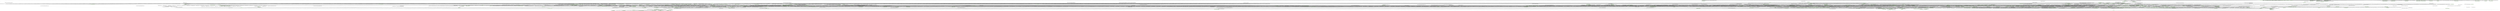 digraph G {
  node [color=".3 .2 1.0",shape=box,style=filled];
  edge [];
  "0" [label="<java.util.StringTokenizer: void <init>(java.lang.String,java.lang.String,boolean)>",];
  "1" [label="<java.util.Vector: java.lang.Object[] toArray(java.lang.Object[])>",];
  "2" [label="<freecs.util.FileMonitor: void <init>()>",];
  "3" [label="<java.lang.StringBuilder: java.lang.String substring(int,int)>",];
  "4" [label="<freecs.core.Listener: void <clinit>()>",];
  "5" [label="<freecs.util.ObjectBuffer: int capacity()>",];
  "6" [label="<java.lang.String: java.lang.String[] split(java.lang.String)>",];
  "7" [label="<freecs.core.GroupManager: freecs.core.Group getGroup(java.lang.String)>",];
  "8" [label="<java.util.TimeZone: java.util.TimeZone getDefault()>",];
  "9" [label="<freecs.core.MessageParser: java.lang.String toString()>",];
  "10" [label="<freecs.layout.TemplateSet: boolean Ignore(java.lang.String)>",];
  "11" [label="<freecs.layout.TemplateSet: void readMessageSet(java.io.File)>",];
  "12" [label="<freecs.Server: void initServer()>",];
  "13" [label="<freecs.Server: void debug(java.lang.Object,java.lang.String,java.lang.Throwable,short,short)>",];
  "14" [label="<freecs.core.RequestReader: java.lang.String toString()>",];
  "15" [label="<java.util.Vector: java.lang.Object firstElement()>",];
  "16" [label="<java.net.NetworkInterface: java.util.Enumeration getNetworkInterfaces()>",];
  "17" [label="<java.lang.StringBuffer: void <init>(java.lang.CharSequence)>",];
  "18" [label="<freecs.Server: void checkForConfigValues()>",];
  "19" [label="<freecs.core.RequestReader: void <clinit>()>",];
  "20" [label="<freecs.util.logger.LogWriter$LogEntry: void <init>(freecs.util.logger.LogWriter,freecs.util.logger.LogDestination,java.nio.ByteBuffer)>",];
  "21" [label="<java.lang.StringBuffer: java.lang.StringBuffer append(int)>",];
  "22" [label="<java.lang.Object: void <clinit>()>",];
  "23" [label="<freecs.Server: void readConfig()>",];
  "24" [label="<java.io.Reader: int read(char[])>",];
  "25" [label="<java.text.SimpleDateFormat: void <init>(java.lang.String)>",];
  "26" [label="<freecs.layout.Template: java.lang.String getName()>",];
  "27" [label="<freecs.Server: void resetPluginStore()>",];
  "28" [label="<freecs.Server: void <init>()>",];
  "29" [label="<java.io.File: long lastModified()>",];
  "30" [label="<freecs.core.CentralSelector: void startCentralSelector()>",];
  "31" [label="<freecs.util.logger.LogWriter: freecs.util.logger.LogDestination getLogDestination(java.lang.String)>",];
  "32" [label="<freecs.commands.CommandSet: void <init>()>",];
  "33" [label="<freecs.util.FileMonitor: freecs.util.FileMonitor getFileMonitor()>",];
  "34" [label="<java.util.Properties: void <init>()>",];
  "35" [label="<java.lang.StringBuffer: java.lang.String toString()>",];
  "36" [label="<java.lang.String: int length()>",];
  "37" [label="<freecs.Server: void loadPlugin(java.util.Vector)>",];
  "38" [label="<java.nio.channels.ServerSocketChannel: java.nio.channels.ServerSocketChannel open()>",];
  "39" [label="<java.lang.Throwable: java.lang.String toString()>",];
  "40" [label="<java.lang.Short: short parseShort(java.lang.String,int)>",];
  "41" [label="<java.util.HashMap: java.lang.Object put(java.lang.Object,java.lang.Object)>",];
  "42" [label="<java.util.Vector: boolean removeElement(java.lang.Object)>",];
  "43" [label="<java.lang.Integer: int parseInt(java.lang.String)>",];
  "44" [label="<java.lang.ref.Finalizer: void register(java.lang.Object)>",];
  "45" [label="<java.util.Hashtable: boolean containsKey(java.lang.Object)>",];
  "46" [label="<freecs.Server: java.lang.String formatDefaultTimeStamp(long)>",];
  "47" [label="<java.util.Properties: void load(java.io.InputStream)>",];
  "48" [label="<java.lang.Short: int intValue()>",];
  "49" [label="<freecs.content.BanObject: void <init>(java.lang.String,java.lang.String,long)>",];
  "50" [label="<freecs.commands.CommandSet: java.util.HashMap initAllCommands()>",];
  "51" [label="<freecs.util.logger.LogCleaner: void <init>()>",];
  "52" [label="<java.util.Vector: java.util.Iterator iterator()>",];
  "53" [label="<java.util.Properties: java.lang.String getProperty(java.lang.String,java.lang.String)>",];
  "54" [label="<freecs.core.Listener: void updateSscRecieveBuffer(int)>",];
  "55" [label="<freecs.external.xmlrpc.XmlRpcManager: void <init>()>",];
  "56" [label="<freecs.Server: int checkProperty(java.lang.String,int)>",];
  "57" [label="<freecs.auth.AuthManager: java.util.Properties parseConfigFile(java.io.File)>",];
  "58" [label="<freecs.Server: boolean mayTempAdminhost(java.lang.String)>",];
  "59" [label="<java.util.StringTokenizer: boolean hasMoreTokens()>",];
  "60" [label="<freecs.core.GroupManager: void updateModeratedGroups(java.util.Vector)>",];
  "61" [label="<java.util.Vector: boolean add(java.lang.Object)>",];
  "62" [label="<freecs.commands.CommandSet: java.util.HashMap checkActivatedCommands()>",];
  "63" [label="<java.io.FileInputStream: void <init>(java.io.File)>",];
  "64" [label="<java.io.File: java.lang.String getName()>",];
  "65" [label="<freecs.util.logger.LogWriter: void <clinit>()>",];
  "66" [label="<freecs.core.RequestQueue: java.lang.String toString()>",];
  "67" [label="<java.util.regex.Pattern: java.util.regex.Pattern compile(java.lang.String)>",];
  "68" [label="<freecs.core.Responder: void <clinit>()>",];
  "69" [label="<freecs.core.MessageParser: void setTargetGroup(freecs.core.Group)>",];
  "70" [label="<java.util.HashMap: java.lang.Object get(java.lang.Object)>",];
  "71" [label="<java.lang.Class: java.lang.Class forName(java.lang.String)>",];
  "72" [label="<freecs.auth.AuthManager: void createAuthenticators()>",];
  "73" [label="<freecs.auth.NoAuthentication: void <init>()>",];
  "74" [label="<java.util.StringTokenizer: boolean hasMoreElements()>",];
  "75" [label="<java.util.Hashtable: java.lang.Object remove(java.lang.Object)>",];
  "76" [label="<java.util.Hashtable: java.util.Enumeration keys()>",];
  "77" [label="<freecs.auth.AuthManager: void init(java.io.File)>",];
  "78" [label="<freecs.core.CentralSelector: void <clinit>()>",];
  "79" [label="<freecs.layout.Template: java.lang.String[] parseFile(java.io.File)>",];
  "80" [label="<java.lang.Object: void notifyAll()>",];
  "81" [label="<java.util.HashMap: void <init>()>",];
  "82" [label="<freecs.core.UserManager$UserStore: void <init>(freecs.core.UserManager)>",];
  "83" [label="<java.util.Hashtable: java.lang.Object get(java.lang.Object)>",];
  "84" [label="<freecs.core.UserManager: void <clinit>()>",];
  "85" [label="<freecs.core.CentralSelector: boolean initCsel()>",];
  "86" [label="<java.lang.String: void <clinit>()>",];
  "87" [label="<java.nio.charset.Charset: java.util.SortedMap availableCharsets()>",];
  "88" [label="<java.lang.Class: void <clinit>()>",];
  "89" [label="<freecs.core.UserManager: void updateModerators(java.util.Vector)>",];
  "90" [label="<freecs.layout.Template: void <init>(java.io.File,freecs.layout.TemplateSet)>",];
  "91" [label="<freecs.Server: void permaBanHost(java.net.InetAddress,java.lang.String)>",];
  "92" [label="<freecs.core.UserManager: void updateVips(java.util.Vector)>",];
  "93" [label="<freecs.layout.TemplateManager: void constructTemplateSet(java.io.File)>",];
  "94" [label="<freecs.layout.TemplateManager: void loadTemplates()>",];
  "95" [label="<freecs.content.MessageState: void <init>(freecs.core.MessageParser)>",];
  "96" [label="<freecs.util.logger.LogFile: void <clinit>()>",];
  "97" [label="<java.lang.Class: java.lang.Package getPackage()>",];
  "98" [label="<freecs.util.EntityDecoder: java.lang.String convert(java.lang.String,java.lang.String[],java.lang.String[])>",];
  "99" [label="<freecs.layout.TemplateManager: freecs.layout.TemplateSet getTemplateSet(java.lang.String)>",];
  "100" [label="<java.util.Properties: java.lang.String getProperty(java.lang.String)>",];
  "101" [label="<java.lang.StringBuffer: java.lang.StringBuffer append(java.lang.Object)>",];
  "102" [label="<java.lang.System: java.lang.String getProperty(java.lang.String,java.lang.String)>",];
  "103" [label="<freecs.Server: boolean checkProperty(java.lang.String,boolean)>",];
  "104" [label="<freecs.core.GroupManager: void <clinit>()>",];
  "105" [label="<freecs.layout.Template: boolean isValide()>",];
  "106" [label="<java.lang.String: java.lang.String substring(int)>",];
  "107" [label="<java.lang.StringBuffer: int length()>",];
  "108" [label="<freecs.layout.TemplateManager: void <clinit>()>",];
  "109" [label="<java.util.Vector: java.lang.Object clone()>",];
  "110" [label="<freecs.core.UserManager: void <init>()>",];
  "111" [label="<java.util.Vector: boolean removeAll(java.util.Collection)>",];
  "112" [label="<freecs.core.RequestReader: int activeReaders()>",];
  "113" [label="<java.lang.StringBuilder: java.lang.StringBuilder append(java.lang.String)>",];
  "114" [label="<freecs.core.Listener: void startListener()>",];
  "115" [label="<freecs.core.MessageParser: void clear()>",];
  "116" [label="<freecs.core.RequestReader: freecs.core.RequestReader startRequestReader(boolean)>",];
  "117" [label="<freecs.core.UserManager: freecs.core.User getUserByName(java.lang.String)>",];
  "118" [label="<freecs.core.Responder: void <init>()>",];
  "119" [label="<freecs.layout.TemplateSet: boolean checkTemplateCompleteness(java.lang.String[])>",];
  "120" [label="<freecs.util.FileMonitor: void <clinit>()>",];
  "121" [label="<freecs.Server: java.io.File getConfigDir()>",];
  "122" [label="<java.util.HashMap: java.util.Set keySet()>",];
  "123" [label="<java.io.File: java.io.File getParentFile()>",];
  "124" [label="<java.lang.StringBuilder: void <init>()>",];
  "125" [label="<freecs.auth.AuthManager: void <init>()>",];
  "126" [label="<freecs.layout.TemplateSet: void <clinit>()>",];
  "127" [label="<freecs.Server: void main(java.lang.String[])>",];
  "128" [label="<java.lang.Thread: void setName(java.lang.String)>",];
  "129" [label="<freecs.layout.TemplateManager: java.lang.String toString()>",];
  "130" [label="<java.lang.Object: void <init>()>",];
  "131" [label="<freecs.util.logger.LogWriter: void <init>()>",];
  "132" [label="<freecs.Server: void loadCommands(java.util.Vector)>",];
  "133" [label="<java.util.Hashtable: java.lang.Object clone()>",];
  "134" [label="<java.util.Vector: boolean contains(java.lang.Object)>",];
  "135" [label="<java.lang.NullPointerException: void <init>(java.lang.String)>",];
  "136" [label="<java.util.Hashtable: java.lang.Object put(java.lang.Object,java.lang.Object)>",];
  "137" [label="<java.lang.System: void <clinit>()>",];
  "138" [label="<freecs.util.ObjectBuffer: boolean isEmpty()>",];
  "139" [label="<freecs.core.UserManager: void startUserManager()>",];
  "140" [label="<java.util.Vector: java.util.Enumeration elements()>",];
  "141" [label="<java.io.File: java.io.File[] listFiles()>",];
  "142" [label="<freecs.Server: java.lang.String getUrl()>",];
  "143" [label="<freecs.layout.TemplateSet: void <init>(java.io.File,freecs.layout.TemplateManager)>",];
  "144" [label="<freecs.layout.TemplateSet: java.util.Hashtable createTemplates(java.io.File)>",];
  "145" [label="<freecs.layout.TemplateSet: boolean isValide()>",];
  "146" [label="<java.lang.StringBuilder: void <init>(java.lang.String)>",];
  "147" [label="<java.util.Vector: void <init>()>",];
  "148" [label="<freecs.core.CleanupClass: void <init>()>",];
  "149" [label="<java.io.File: void <init>(java.io.File,java.lang.String)>",];
  "150" [label="<java.util.Vector: int size()>",];
  "151" [label="<freecs.commands.CommandSet: freecs.commands.CommandSet getCommandSet()>",];
  "152" [label="<freecs.util.logger.LogFile: void <init>(java.lang.String)>",];
  "153" [label="<java.util.jar.JarFile: java.util.Enumeration entries()>",];
  "154" [label="<freecs.util.TrafficMonitor: void <init>()>",];
  "155" [label="<java.nio.charset.Charset: java.nio.charset.Charset forName(java.lang.String)>",];
  "156" [label="<java.util.HashMap: void clear()>",];
  "157" [label="<java.lang.Throwable: java.lang.StackTraceElement[] getStackTrace()>",];
  "158" [label="<freecs.Server: java.lang.String checkProperty(java.lang.String,java.lang.String)>",];
  "159" [label="<java.lang.StringBuilder: java.lang.String toString()>",];
  "160" [label="<freecs.Server: void <clinit>()>",];
  "161" [label="<java.lang.Runtime: java.lang.Runtime getRuntime()>",];
  "162" [label="<freecs.util.logger.LogCleaner: void startLogCleaner()>",];
  "163" [label="<freecs.core.UserManager$UserStore: freecs.core.User getUserName(java.lang.String)>",];
  "164" [label="<java.lang.StringBuffer: java.lang.StringBuffer append(java.lang.String)>",];
  "165" [label="<java.util.Properties: java.lang.Object setProperty(java.lang.String,java.lang.String)>",];
  "166" [label="<java.util.HashMap: void <init>(java.util.Map)>",];
  "167" [label="<java.net.InetAddress: java.net.InetAddress getByName(java.lang.String)>",];
  "168" [label="<freecs.util.TrafficMonitor: void startTrafficMonitor()>",];
  "169" [label="<freecs.core.CentralSelector: void <init>()>",];
  "170" [label="<java.util.Vector: void addElement(java.lang.Object)>",];
  "171" [label="<java.lang.Integer: int parseInt(java.lang.String,int)>",];
  "172" [label="<java.io.File: void <init>(java.lang.String,java.lang.String)>",];
  "173" [label="<freecs.util.TrafficMonitor: void <clinit>()>",];
  "174" [label="<java.lang.Thread: void <init>()>",];
  "175" [label="<java.lang.Thread: void sleep(long)>",];
  "176" [label="<freecs.Server: void addTempAdminhost(freecs.core.User)>",];
  "177" [label="<java.lang.String: java.lang.String toString()>",];
  "178" [label="<freecs.external.xmlrpc.XmlRpcManager: void <clinit>()>",];
  "179" [label="<freecs.util.logger.LogWriter: void addLogMessage(int,java.lang.String)>",];
  "180" [label="<java.util.TimeZone: java.util.TimeZone getTimeZone(java.lang.String)>",];
  "181" [label="<java.util.Vector: java.lang.Object elementAt(int)>",];
  "182" [label="<freecs.util.ObjectBuffer: boolean put(java.lang.Object)>",];
  "183" [label="<java.util.Hashtable: void <init>()>",];
  "184" [label="<freecs.Server: void loadXmlRpcHandler(java.util.Vector)>",];
  "185" [label="<freecs.Server: java.lang.String getVersion()>",];
  "186" [label="<freecs.commands.CommandSet: void checkCommendSet()>",];
  "187" [label="<freecs.util.ObjectBuffer: int size()>",];
  "188" [label="<java.nio.channels.spi.SelectorProvider: java.nio.channels.spi.SelectorProvider provider()>",];
  "189" [label="<java.lang.Thread: void setPriority(int)>",];
  "190" [label="<freecs.util.ObjectBuffer: boolean isFull()>",];
  "191" [label="<freecs.content.MessageState: void clear()>",];
  "192" [label="<freecs.Server: java.lang.String getProperty(java.lang.String)>",];
  "193" [label="<freecs.core.Listener: void bindSSC(java.net.InetAddress)>",];
  "194" [label="<java.lang.Object: java.lang.Class getClass()>",];
  "195" [label="<java.io.File: boolean exists()>",];
  "196" [label="<java.io.File: boolean isFile()>",];
  "197" [label="<freecs.auth.AbstractAuthenticator: void <init>()>",];
  "198" [label="<java.io.IOException: void <init>(java.lang.String)>",];
  "199" [label="<freecs.core.RequestReader: void <init>(short)>",];
  "200" [label="<freecs.util.FileMonitor: void removeMonitor(java.lang.Object)>",];
  "201" [label="<java.io.FileReader: void <init>(java.io.File)>",];
  "202" [label="<java.lang.System: void arraycopy(java.lang.Object,int,java.lang.Object,int,int)>",];
  "203" [label="<java.nio.CharBuffer: java.nio.CharBuffer wrap(java.lang.CharSequence)>",];
  "204" [label="<freecs.core.CentralSelector: java.lang.String toString()>",];
  "205" [label="<java.io.File: java.lang.String getCanonicalPath()>",];
  "206" [label="<java.lang.String: boolean equals(java.lang.Object)>",];
  "207" [label="<java.lang.Thread: void <clinit>()>",];
  "208" [label="<java.io.File: boolean mkdirs()>",];
  "209" [label="<freecs.external.xmlrpc.XmlRpcManager: void startManager()>",];
  "210" [label="<freecs.util.ObjectBuffer: void <init>(int)>",];
  "211" [label="<java.lang.StringBuffer: void <init>()>",];
  "212" [label="<java.lang.StringBuffer: java.lang.StringBuffer append(long)>",];
  "213" [label="<freecs.core.Listener: java.lang.String toString()>",];
  "214" [label="<java.util.HashMap: java.lang.Object remove(java.lang.Object)>",];
  "215" [label="<freecs.external.xmlrpc.XmlRpcManager: void start()>",];
  "216" [label="<java.util.HashMap: boolean containsKey(java.lang.Object)>",];
  "217" [label="<java.lang.Throwable: void printStackTrace()>",];
  "218" [label="<java.util.HashMap: java.util.Collection values()>",];
  "219" [label="<java.io.File: boolean isDirectory()>",];
  "220" [label="<java.text.DateFormat: java.lang.String format(java.util.Date)>",];
  "221" [label="<freecs.util.logger.LogWriter: void addLogElement(freecs.util.logger.LogWriter$LogEntry)>",];
  "222" [label="<java.util.Calendar: java.util.Calendar getInstance()>",];
  "223" [label="<java.util.Vector: boolean remove(java.lang.Object)>",];
  "224" [label="<freecs.Server: void log(java.lang.Object,java.lang.String,short,short)>",];
  "225" [label="<freecs.core.Listener: void <init>()>",];
  "226" [label="<freecs.core.MessageParser: void setMessageTemplate(java.lang.String)>",];
  "227" [label="<freecs.Server: java.lang.String toString()>",];
  "228" [label="<java.io.File: void <init>(java.lang.String)>",];
  "229" [label="<java.net.InetSocketAddress: void <init>(java.net.InetAddress,int)>",];
  "230" [label="<java.lang.RuntimeException: void <init>(java.lang.String)>",];
  "231" [label="<freecs.core.RequestQueue: void <init>(freecs.core.RequestReader)>",];
  "232" [label="<freecs.Server: void startThreads()>",];
  "233" [label="<java.io.FileInputStream: void close()>",];
  "234" [label="<freecs.core.GroupManager: void updateStartingGroups(java.lang.String[])>",];
  "235" [label="<freecs.core.RequestReader: long[][] getWorkingSince()>",];
  "236" [label="<freecs.core.UserManager$UserStore: void <init>(freecs.core.UserManager,freecs.core.UserManager$1)>",];
  "237" [label="<java.lang.IllegalArgumentException: void <init>(java.lang.String)>",];
  "238" [label="<freecs.util.logger.LogCleaner: void <clinit>()>",];
  "239" [label="<java.util.TimeZone: java.lang.String[] getAvailableIDs()>",];
  "240" [label="<freecs.Server: boolean isRunning()>",];
  "241" [label="<freecs.auth.NoAuthentication: void <clinit>()>",];
  "242" [label="<freecs.auth.AuthManager: java.io.File getDefaultConfigFile()>",];
  "243" [label="<java.lang.System: void exit(int)>",];
  "244" [label="<java.util.jar.JarFile: void <init>(java.lang.String)>",];
  "245" [label="<java.lang.Thread: void start()>",];
  "246" [label="<freecs.util.FileMonitor: void addReloadable(freecs.interfaces.IReloadable)>",];
  "247" [label="<java.lang.System: long currentTimeMillis()>",];
  "248" [label="<freecs.core.Responder: java.lang.String toString()>",];
  "249" [label="<freecs.core.GroupManager: void <init>()>",];
  "250" [label="<java.net.InetAddress: java.net.InetAddress getLocalHost()>",];
  "251" [label="<freecs.core.RequestReader: boolean[] getAliveState()>",];
  "252" [label="<freecs.core.RequestReader: java.lang.String getCurrCommant(int)>",];
  "253" [label="<java.lang.String: java.lang.String copyValueOf(char[])>",];
  "254" [label="<freecs.layout.TemplateSet: java.lang.String getName()>",];
  "255" [label="<freecs.core.Responder: void startResponder()>",];
  "256" [label="<java.lang.StringBuffer: void <init>(java.lang.String)>",];
  "257" [label="<freecs.layout.TemplateManager: void <init>()>",];
  "258" [label="<java.util.StringTokenizer: java.lang.String nextToken()>",];
  "259" [label="<java.util.Vector: void <init>(java.util.Collection)>",];
  "260" [label="<freecs.commands.CommandSet: java.lang.String toString()>",];
  "261" [label="<freecs.core.UserManager: void updateGuests(java.util.Vector)>",];
  "262" [label="<freecs.auth.AuthManager: void <clinit>()>",];
  "263" [label="<java.util.Vector: boolean addAll(java.util.Collection)>",];
  "264" [label="<java.lang.String: boolean startsWith(java.lang.String)>",];
  "265" [label="<freecs.auth.AuthManager: void init()>",];
  "266" [label="<freecs.core.Listener: void initSSC()>",];
  "267" [label="<freecs.commands.CommandSet: void <clinit>()>",];
  "268" [label="<java.lang.Thread: boolean isAlive()>",];
  "269" [label="<java.io.File: boolean mkdir()>",];
  "270" [label="<freecs.core.MessageParser: void <init>()>",];
  "271" [label="<java.util.StringTokenizer: void <init>(java.lang.String,java.lang.String)>",];
  "272" [label="<freecs.util.EntityDecoder: java.lang.String htmlToChar(java.lang.String)>",];
  "273" [label="<freecs.util.EntityDecoder: void <clinit>()>",];
  "274" [label="<java.lang.Object: java.lang.String toString()>",];
  "275" [label="<freecs.util.ObjectBuffer: void resizeTo(int)>",];
  "276" [label="<freecs.core.UserManager: void updateAdmins(java.util.Vector)>",];
  "277" [label="<freecs.Server: boolean checkLogLvl(short,short)>",];
  "278" [label="<freecs.layout.TemplateSet: java.lang.String toString()>",];
  "279" [label="<java.lang.Short: void <init>(short)>",];
  "280" [label="<freecs.commands.CommandSet: java.util.HashMap initAvailableCommands()>",];
  "2" -> "147" [label="[2@L31] invokespecial $r1.<java.util.Vector: void <init>()>();",];
  "2" -> "174" [label="[0@L30] invokespecial %this.<java.lang.Thread: void <init>()>();",];
  "4" -> "225" [label="[1@L50] invokespecial $r0.<freecs.core.Listener: void <init>()>();",];
  "7" -> "70" [label="[5@L101] $r5 = invokeinterface $r2.<java.util.Map: java.lang.Object get(java.lang.Object)>($r4);",];
  "9" -> "164" [label="[11@L500] invokevirtual $r2.<java.lang.StringBuffer: java.lang.StringBuffer append(java.lang.String)>(%stringconst1);",];
  "9" -> "256" [label="[4@L497] invokespecial $r2.<java.lang.StringBuffer: void <init>(java.lang.String)>(%stringconst0);",];
  "9" -> "164" [label="[9@L499] invokevirtual $r2.<java.lang.StringBuffer: java.lang.StringBuffer append(java.lang.String)>($r5);",];
  "11" -> "124" [label="[29@L161] invokespecial $r28.<java.lang.StringBuilder: void <init>()>();",];
  "11" -> "10" [label="[60@L171] $z2 = invokespecial %this.<freecs.layout.TemplateSet: boolean Ignore(java.lang.String)>($r21);",];
  "11" -> "224" [label="[78@L177] invokestatic <freecs.Server: void log(java.lang.Object,java.lang.String,short,short)>(%this, $r18, %intconst4, %intconst5);",];
  "11" -> "63" [label="[7@L151] invokespecial $r3.<java.io.FileInputStream: void <init>(java.io.File)>(f);",];
  "11" -> "124" [label="[68@L177] invokespecial $r10.<java.lang.StringBuilder: void <init>()>();",];
  "11" -> "83" [label="[26@L160] $r25 = invokevirtual $r24.<java.util.Properties: java.lang.Object get(java.lang.Object)>($r23);",];
  "11" -> "233" [label="[15@L155] invokevirtual $r3.<java.io.FileInputStream: void close()>();",];
  "11" -> "113" [label="[69@L177] $r11 = invokevirtual $r10.<java.lang.StringBuilder: java.lang.StringBuilder append(java.lang.String)>(%stringconst1);",];
  "11" -> "224" [label="[44@L161] invokestatic <freecs.Server: void log(java.lang.Object,java.lang.String,short,short)>(%this, $r37, %intconst4, %intconst5);",];
  "11" -> "113" [label="[31@L161] $r29 = invokevirtual $r28.<java.lang.StringBuilder: java.lang.StringBuilder append(java.lang.String)>(%stringconst1);",];
  "11" -> "34" [label="[11@L153] invokespecial $r38.<java.util.Properties: void <init>()>();",];
  "11" -> "47" [label="[14@L154] invokevirtual $r5.<java.util.Properties: void load(java.io.InputStream)>($r3);",];
  "11" -> "133" [label="[17@L156] $r7 = invokevirtual $r6.<java.util.Properties: java.lang.Object clone()>();",];
  "12" -> "257" [label="[3@L1271] invokespecial $r6.<freecs.layout.TemplateManager: void <init>()>();",];
  "12" -> "148" [label="[17@L1280] invokespecial $r5.<freecs.core.CleanupClass: void <init>()>();",];
  "12" -> "265" [label="[14@L1276] invokevirtual $r3.<freecs.auth.AuthManager: void init()>();",];
  "12" -> "13" [label="[10@L1273] invokestatic <freecs.Server: void debug(java.lang.Object,java.lang.String,java.lang.Throwable,short,short)>(%this, %stringconst0, $r7, %intconst1, %intconst2);",];
  "12" -> "161" [label="[15@L1278] $r4 = invokestatic <java.lang.Runtime: java.lang.Runtime getRuntime()>();",];
  "13" -> "164" [label="[30@L2118] invokevirtual $r14.<java.lang.StringBuffer: java.lang.StringBuffer append(java.lang.String)>($r12);",];
  "13" -> "224" [label="[42@L2123] invokestatic <freecs.Server: void log(java.lang.Object,java.lang.String,short,short)>(r7, $r8, type, lvl);",];
  "13" -> "164" [label="[37@L2121] invokevirtual $r14.<java.lang.StringBuffer: java.lang.StringBuffer append(java.lang.String)>(%stringconst5);",];
  "13" -> "164" [label="[14@L2111] invokevirtual $r14.<java.lang.StringBuffer: java.lang.StringBuffer append(java.lang.String)>(%stringconst1);",];
  "13" -> "35" [label="[41@L2123] $r8 = invokevirtual $r14.<java.lang.StringBuffer: java.lang.String toString()>();",];
  "13" -> "164" [label="[27@L2117] invokevirtual $r14.<java.lang.StringBuffer: java.lang.StringBuffer append(java.lang.String)>(%stringconst3);",];
  "13" -> "164" [label="[32@L2119] invokevirtual $r14.<java.lang.StringBuffer: java.lang.StringBuffer append(java.lang.String)>(%stringconst4);",];
  "13" -> "157" [label="[17@L2113] $r6 = invokevirtual t.<java.lang.Throwable: java.lang.StackTraceElement[] getStackTrace()>();",];
  "13" -> "21" [label="[35@L2120] invokevirtual $r14.<java.lang.StringBuffer: java.lang.StringBuffer append(int)>($i3);",];
  "13" -> "164" [label="[12@L2110] invokevirtual $r14.<java.lang.StringBuffer: java.lang.StringBuffer append(java.lang.String)>(prefix);",];
  "13" -> "39" [label="[15@L2112] $r5 = invokevirtual t.<java.lang.Throwable: java.lang.String toString()>();",];
  "13" -> "48" [label="[3@L2108] $i1 = invokevirtual $r1.<java.lang.Short: int intValue()>();",];
  "13" -> "164" [label="[25@L2116] invokevirtual $r14.<java.lang.StringBuffer: java.lang.StringBuffer append(java.lang.String)>($r10);",];
  "13" -> "211" [label="[11@L2109] invokespecial $r14.<java.lang.StringBuffer: void <init>()>();",];
  "13" -> "164" [label="[16@L2112] invokevirtual $r14.<java.lang.StringBuffer: java.lang.StringBuffer append(java.lang.String)>($r5);",];
  "13" -> "164" [label="[22@L2115] invokevirtual $r14.<java.lang.StringBuffer: java.lang.StringBuffer append(java.lang.String)>(%stringconst2);",];
  "14" -> "35" [label="[35@L369] $r3 = invokevirtual $r5.<java.lang.StringBuffer: java.lang.String toString()>();",];
  "14" -> "164" [label="[22@L363] invokevirtual $r5.<java.lang.StringBuffer: java.lang.StringBuffer append(java.lang.String)>(%stringconst4);",];
  "14" -> "164" [label="[34@L368] invokevirtual $r5.<java.lang.StringBuffer: java.lang.StringBuffer append(java.lang.String)>(%stringconst7);",];
  "14" -> "21" [label="[32@L367] invokevirtual $r5.<java.lang.StringBuffer: java.lang.StringBuffer append(int)>($i9);",];
  "14" -> "164" [label="[15@L361] invokevirtual $r5.<java.lang.StringBuffer: java.lang.StringBuffer append(java.lang.String)>(%stringconst2);",];
  "14" -> "256" [label="[4@L357] invokespecial $r5.<java.lang.StringBuffer: void <init>(java.lang.String)>(%stringconst0);",];
  "14" -> "164" [label="[10@L359] invokevirtual $r5.<java.lang.StringBuffer: java.lang.StringBuffer append(java.lang.String)>(%stringconst2);",];
  "14" -> "164" [label="[29@L365] invokevirtual $r5.<java.lang.StringBuffer: java.lang.StringBuffer append(java.lang.String)>(%stringconst6);",];
  "18" -> "170" [label="[941@L877] invokevirtual $r306.<java.util.Vector: void addElement(java.lang.Object)>($r115);",];
  "18" -> "35" [label="[909@L854] $r127 = invokevirtual $r304.<java.lang.StringBuffer: java.lang.String toString()>();",];
  "18" -> "103" [label="[576@L678] $z30 = invokespecial %this.<freecs.Server: boolean checkProperty(java.lang.String,boolean)>(%stringconst168, %intconst10);",];
  "18" -> "27" [label="[611@L695] invokespecial %this.<freecs.Server: void resetPluginStore()>();",];
  "18" -> "100" [label="[2@L477] $r2 = invokevirtual $r1.<java.util.Properties: java.lang.String getProperty(java.lang.String)>(%stringconst0);",];
  "18" -> "56" [label="[435@L625] $i110 = invokespecial %this.<freecs.Server: int checkProperty(java.lang.String,int)>(%stringconst128, %intconst3);",];
  "18" -> "56" [label="[363@L605] $i92 = invokespecial %this.<freecs.Server: int checkProperty(java.lang.String,int)>(%stringconst102, %intconst103);",];
  "18" -> "100" [label="[1023@L913] $r89 = invokevirtual $r88.<java.util.Properties: java.lang.String getProperty(java.lang.String)>(%stringconst203);",];
  "18" -> "184" [label="[653@L722] invokespecial %this.<freecs.Server: void loadXmlRpcHandler(java.util.Vector)>($r288);",];
  "18" -> "56" [label="[580@L679] $i123 = invokespecial %this.<freecs.Server: int checkProperty(java.lang.String,int)>(%stringconst169, $i168);",];
  "18" -> "164" [label="[208@L556] $r226 = invokevirtual $r278.<java.lang.StringBuffer: java.lang.StringBuffer append(java.lang.String)>($r225);",];
  "18" -> "176" [label="[814@L804] invokevirtual %this.<freecs.Server: void addTempAdminhost(freecs.core.User)>($r147);",];
  "18" -> "147" [label="[644@L719] invokespecial $r288.<java.util.Vector: void <init>()>();",];
  "18" -> "147" [label="[675@L733] invokespecial $r290.<java.util.Vector: void <init>()>();",];
  "18" -> "158" [label="[495@L648] $r35 = invokespecial %this.<freecs.Server: java.lang.String checkProperty(java.lang.String,java.lang.String)>(%stringconst148, %stringconst149);",];
  "18" -> "158" [label="[847@L828] $r69 = invokespecial %this.<freecs.Server: java.lang.String checkProperty(java.lang.String,java.lang.String)>(%stringconst186, %nullconst);",];
  "18" -> "56" [label="[529@L661] $i44 = invokespecial %this.<freecs.Server: int checkProperty(java.lang.String,int)>(%stringconst162, %intconst6);",];
  "18" -> "164" [label="[894@L846] invokevirtual $r304.<java.lang.StringBuffer: java.lang.StringBuffer append(java.lang.String)>($r125);",];
  "18" -> "158" [label="[452@L632] $r25 = invokespecial %this.<freecs.Server: java.lang.String checkProperty(java.lang.String,java.lang.String)>(%stringconst132, %nullconst);",];
  "18" -> "170" [label="[783@L788] invokevirtual $r299.<java.util.Vector: void addElement(java.lang.Object)>($r150);",];
  "18" -> "103" [label="[338@L598] $z21 = invokespecial %this.<freecs.Server: boolean checkProperty(java.lang.String,boolean)>(%stringconst93, %intconst3);",];
  "18" -> "170" [label="[759@L774] invokevirtual $r297.<java.util.Vector: void addElement(java.lang.Object)>($r157);",];
  "18" -> "56" [label="[537@L665] $i48 = invokespecial %this.<freecs.Server: int checkProperty(java.lang.String,int)>(%stringconst164, %intconst10);",];
  "18" -> "61" [label="[667@L730] invokevirtual $r289.<java.util.Vector: boolean add(java.lang.Object)>($r181);",];
  "18" -> "170" [label="[736@L763] invokevirtual $r295.<java.util.Vector: void addElement(java.lang.Object)>($r163);",];
  "18" -> "158" [label="[317@L590] $r260 = invokespecial %this.<freecs.Server: java.lang.String checkProperty(java.lang.String,java.lang.String)>(%stringconst86, %stringconst84);",];
  "18" -> "6" [label="[772@L782] $r136 = invokevirtual $r154.<java.lang.String: java.lang.String[] split(java.lang.String)>(%stringconst4);",];
  "18" -> "103" [label="[296@L583] $z18 = invokespecial %this.<freecs.Server: boolean checkProperty(java.lang.String,boolean)>(%stringconst80, %intconst3);",];
  "18" -> "170" [label="[690@L741] invokevirtual $r291.<java.util.Vector: void addElement(java.lang.Object)>($r175);",];
  "18" -> "56" [label="[387@L612] $i98 = invokespecial %this.<freecs.Server: int checkProperty(java.lang.String,int)>(%stringconst112, %intconst113);",];
  "18" -> "256" [label="[892@L845] invokespecial $r304.<java.lang.StringBuffer: void <init>(java.lang.String)>(%stringconst189);",];
  "18" -> "224" [label="[220@L557] invokestatic <freecs.Server: void log(java.lang.Object,java.lang.String,short,short)>(%stringconst65, $r233, %intconst3, %intconst10);",];
  "18" -> "117" [label="[812@L802] $r147 = invokevirtual $r146.<freecs.core.UserManager: freecs.core.User getUserByName(java.lang.String)>(r269);",];
  "18" -> "147" [label="[660@L728] invokespecial $r289.<java.util.Vector: void <init>()>();",];
  "18" -> "100" [label="[656@L725] $r47 = invokevirtual $r46.<java.util.Properties: java.lang.String getProperty(java.lang.String)>(%stringconst177);",];
  "18" -> "56" [label="[584@L680] $i124 = invokespecial %this.<freecs.Server: int checkProperty(java.lang.String,int)>(%stringconst170, $i170);",];
  "18" -> "164" [label="[862@L834] invokevirtual $r303.<java.lang.StringBuffer: java.lang.StringBuffer append(java.lang.String)>(%stringconst70);",];
  "18" -> "56" [label="[410@L619] $i103 = invokespecial %this.<freecs.Server: int checkProperty(java.lang.String,int)>(%stringconst121, %intconst49);",];
  "18" -> "56" [label="[118@L518] $i16 = invokespecial %this.<freecs.Server: int checkProperty(java.lang.String,int)>(%stringconst41, %intconst42);",];
  "18" -> "276" [label="[717@L754] invokevirtual $r166.<freecs.core.UserManager: void updateAdmins(java.util.Vector)>($r293);",];
  "18" -> "56" [label="[93@L512] $i9 = invokespecial %this.<freecs.Server: int checkProperty(java.lang.String,int)>(%stringconst30, %intconst31);",];
  "18" -> "279" [label="[1019@L912] invokespecial $r312.<java.lang.Short: void <init>(short)>($s55);",];
  "18" -> "56" [label="[369@L607] $i93 = invokespecial %this.<freecs.Server: int checkProperty(java.lang.String,int)>(%stringconst105, %intconst31);",];
  "18" -> "56" [label="[415@L620] $i104 = invokespecial %this.<freecs.Server: int checkProperty(java.lang.String,int)>(%stringconst123, $i147);",];
  "18" -> "158" [label="[499@L649] $r36 = invokespecial %this.<freecs.Server: java.lang.String checkProperty(java.lang.String,java.lang.String)>(%stringconst150, %stringconst151);",];
  "18" -> "134" [label="[781@L787] $z11 = invokevirtual $r299.<java.util.Vector: boolean contains(java.lang.Object)>($r150);",];
  "18" -> "158" [label="[311@L588] $r258 = invokespecial %this.<freecs.Server: java.lang.String checkProperty(java.lang.String,java.lang.String)>(%stringconst83, %stringconst84);",];
  "18" -> "103" [label="[407@L618] $z28 = invokespecial %this.<freecs.Server: boolean checkProperty(java.lang.String,boolean)>(%stringconst120, %intconst3);",];
  "18" -> "158" [label="[514@L653] $r40 = invokespecial %this.<freecs.Server: java.lang.String checkProperty(java.lang.String,java.lang.String)>(%stringconst157, %stringconst158);",];
  "18" -> "35" [label="[791@L792] $r254 = invokevirtual $r300.<java.lang.StringBuffer: java.lang.String toString()>();",];
  "18" -> "100" [label="[978@L898] $r276 = invokevirtual $r275.<java.util.Properties: java.lang.String getProperty(java.lang.String)>(%stringconst198);",];
  "18" -> "147" [label="[774@L783] invokespecial $r299.<java.util.Vector: void <init>()>();",];
  "18" -> "56" [label="[107@L515] $i13 = invokespecial %this.<freecs.Server: int checkProperty(java.lang.String,int)>(%stringconst37, %intconst31);",];
  "18" -> "56" [label="[383@L611] $i97 = invokespecial %this.<freecs.Server: int checkProperty(java.lang.String,int)>(%stringconst110, %intconst111);",];
  "18" -> "56" [label="[348@L601] $i88 = invokespecial %this.<freecs.Server: int checkProperty(java.lang.String,int)>(%stringconst96, %intconst97);",];
  "18" -> "56" [label="[156@L532] $i29 = invokespecial %this.<freecs.Server: int checkProperty(java.lang.String,int)>(%stringconst53, %intconst54);",];
  "18" -> "147" [label="[822@L810] invokespecial $r301.<java.util.Vector: void <init>()>();",];
  "18" -> "100" [label="[616@L701] $r42 = invokevirtual $r41.<java.util.Properties: java.lang.String getProperty(java.lang.String)>(%stringconst174);",];
  "18" -> "103" [label="[277@L577] $z14 = invokespecial %this.<freecs.Server: boolean checkProperty(java.lang.String,boolean)>(%stringconst73, %intconst3);",];
  "18" -> "56" [label="[75@L507] $i3 = invokespecial %this.<freecs.Server: int checkProperty(java.lang.String,int)>(%stringconst24, %intconst16);",];
  "18" -> "103" [label="[391@L613] $z26 = invokespecial %this.<freecs.Server: boolean checkProperty(java.lang.String,boolean)>(%stringconst114, %intconst3);",];
  "18" -> "56" [label="[444@L627] $i114 = invokespecial %this.<freecs.Server: int checkProperty(java.lang.String,int)>(%stringconst130, %intconst3);",];
  "18" -> "27" [label="[613@L698] invokespecial %this.<freecs.Server: void resetPluginStore()>();",];
  "18" -> "279" [label="[1028@L915] invokespecial $r313.<java.lang.Short: void <init>(short)>($s54);",];
  "18" -> "158" [label="[477@L643] $r30 = invokespecial %this.<freecs.Server: java.lang.String checkProperty(java.lang.String,java.lang.String)>(%stringconst140, %stringconst141);",];
  "18" -> "158" [label="[320@L591] $r261 = invokespecial %this.<freecs.Server: java.lang.String checkProperty(java.lang.String,java.lang.String)>(%stringconst87, %stringconst84);",];
  "18" -> "164" [label="[896@L847] invokevirtual $r304.<java.lang.StringBuffer: java.lang.StringBuffer append(java.lang.String)>(%stringconst190);",];
  "18" -> "224" [label="[864@L835] invokestatic <freecs.Server: void log(java.lang.Object,java.lang.String,short,short)>(%this, $r74, %intconst6, %intconst6);",];
  "18" -> "61" [label="[626@L706] invokevirtual $r286.<java.util.Vector: boolean add(java.lang.Object)>($r190);",];
  "18" -> "147" [label="[932@L872] invokespecial $r306.<java.util.Vector: void <init>()>();",];
  "18" -> "100" [label="[725@L758] $r59 = invokevirtual $r58.<java.util.Properties: java.lang.String getProperty(java.lang.String)>(%stringconst180);",];
  "18" -> "147" [label="[620@L704] invokespecial $r286.<java.util.Vector: void <init>()>();",];
  "18" -> "158" [label="[457@L635] $r26 = invokespecial %this.<freecs.Server: java.lang.String checkProperty(java.lang.String,java.lang.String)>(%stringconst133, %nullconst);",];
  "18" -> "103" [label="[299@L584] $z19 = invokespecial %this.<freecs.Server: boolean checkProperty(java.lang.String,boolean)>(%stringconst81, %intconst3);",];
  "18" -> "100" [label="[996@L904] $r83 = invokevirtual $r82.<java.util.Properties: java.lang.String getProperty(java.lang.String)>(%stringconst200);",];
  "18" -> "224" [label="[917@L858] invokestatic <freecs.Server: void log(java.lang.Object,java.lang.String,short,short)>(%this, $r273, %intconst6, %intconst6);",];
  "18" -> "13" [label="[842@L822] invokestatic <freecs.Server: void debug(java.lang.Object,java.lang.String,java.lang.Throwable,short,short)>(%this, $r250, $r247, %intconst2, %intconst10);",];
  "18" -> "8" [label="[858@L832] $r72 = invokestatic <java.util.TimeZone: java.util.TimeZone getDefault()>();",];
  "18" -> "56" [label="[114@L517] $i15 = invokespecial %this.<freecs.Server: int checkProperty(java.lang.String,int)>(%stringconst39, %intconst40);",];
  "18" -> "56" [label="[280@L578] $i85 = invokespecial %this.<freecs.Server: int checkProperty(java.lang.String,int)>(%stringconst74, %intconst16);",];
  "18" -> "92" [label="[699@L745] invokevirtual $r53.<freecs.core.UserManager: void updateVips(java.util.Vector)>($r292);",];
  "18" -> "56" [label="[104@L514] $i12 = invokespecial %this.<freecs.Server: int checkProperty(java.lang.String,int)>(%stringconst35, %intconst36);",];
  "18" -> "91" [label="[833@L816] invokevirtual %this.<freecs.Server: void permaBanHost(java.net.InetAddress,java.lang.String)>($r135, %stringconst184);",];
  "18" -> "35" [label="[863@L835] $r74 = invokevirtual $r303.<java.lang.StringBuffer: java.lang.String toString()>();",];
  "18" -> "158" [label="[510@L652] $r39 = invokespecial %this.<freecs.Server: java.lang.String checkProperty(java.lang.String,java.lang.String)>(%stringconst156, %stringconst139);",];
  "18" -> "60" [label="[671@L731] invokevirtual $r178.<freecs.core.GroupManager: void updateModeratedGroups(java.util.Vector)>($r289);",];
  "18" -> "147" [label="[705@L749] invokespecial $r293.<java.util.Vector: void <init>()>();",];
  "18" -> "103" [label="[290@L581] $z16 = invokespecial %this.<freecs.Server: boolean checkProperty(java.lang.String,boolean)>(%stringconst78, %intconst3);",];
  "18" -> "113" [label="[263@L574] $r204 = invokevirtual $r284.<java.lang.StringBuilder: java.lang.StringBuilder append(java.lang.String)>(%stringconst68);",];
  "18" -> "56" [label="[401@L616] $i102 = invokespecial %this.<freecs.Server: int checkProperty(java.lang.String,int)>(%stringconst118, %intconst16);",];
  "18" -> "147" [label="[751@L771] invokespecial $r297.<java.util.Vector: void <init>()>();",];
  "18" -> "35" [label="[948@L881] $r245 = invokevirtual $r307.<java.lang.StringBuffer: java.lang.String toString()>();",];
  "18" -> "170" [label="[713@L752] invokevirtual $r293.<java.util.Vector: void addElement(java.lang.Object)>($r169);",];
  "18" -> "276" [label="[722@L756] invokevirtual $r57.<freecs.core.UserManager: void updateAdmins(java.util.Vector)>($r294);",];
  "18" -> "167" [label="[828@L813] $r135 = invokestatic <java.net.InetAddress: java.net.InetAddress getByName(java.lang.String)>($r134);",];
  "18" -> "186" [label="[631@L709] invokevirtual $r188.<freecs.commands.CommandSet: void checkCommendSet()>();",];
  "18" -> "61" [label="[606@L692] invokevirtual $r285.<java.util.Vector: boolean add(java.lang.Object)>($r196);",];
  "18" -> "206" [label="[185@L543] $z1 = invokevirtual $r19.<java.lang.String: boolean equals(java.lang.Object)>($r20);",];
  "18" -> "134" [label="[829@L814] $z9 = invokevirtual $r301.<java.util.Vector: boolean contains(java.lang.Object)>($r135);",];
  "18" -> "158" [label="[469@L640] $r28 = invokespecial %this.<freecs.Server: java.lang.String checkProperty(java.lang.String,java.lang.String)>(%stringconst137, %stringconst135);",];
  "18" -> "158" [label="[27@L486] $r10 = invokespecial %this.<freecs.Server: java.lang.String checkProperty(java.lang.String,java.lang.String)>(%stringconst11, %stringconst8);",];
  "18" -> "224" [label="[64@L504] invokestatic <freecs.Server: void log(java.lang.Object,java.lang.String,short,short)>(%this, %stringconst19, %intconst3, %intconst6);",];
  "18" -> "100" [label="[748@L769] $r63 = invokevirtual $r62.<java.util.Properties: java.lang.String getProperty(java.lang.String)>(%stringconst181);",];
  "18" -> "113" [label="[213@L557] $r228 = invokevirtual $r279.<java.lang.StringBuilder: java.lang.StringBuilder append(java.lang.String)>(%stringconst64);",];
  "18" -> "208" [label="[56@L493] invokevirtual $r277.<java.io.File: boolean mkdirs()>();",];
  "18" -> "279" [label="[983@L900] invokespecial $r308.<java.lang.Short: void <init>(short)>($s59);",];
  "18" -> "158" [label="[332@L595] $r265 = invokespecial %this.<freecs.Server: java.lang.String checkProperty(java.lang.String,java.lang.String)>(%stringconst91, %stringconst84);",];
  "18" -> "100" [label="[196@L550] $r22 = invokevirtual $r21.<java.util.Properties: java.lang.String getProperty(java.lang.String)>(%stringconst63);",];
  "18" -> "158" [label="[447@L629] $r266 = invokespecial %this.<freecs.Server: java.lang.String checkProperty(java.lang.String,java.lang.String)>(%stringconst131, %nullconst);",];
  "18" -> "103" [label="[341@L599] $z22 = invokespecial %this.<freecs.Server: boolean checkProperty(java.lang.String,boolean)>(%stringconst94, %intconst3);",];
  "18" -> "279" [label="[1010@L909] invokespecial $r311.<java.lang.Short: void <init>(short)>($s56);",];
  "18" -> "124" [label="[211@L557] invokespecial $r279.<java.lang.StringBuilder: void <init>()>();",];
  "18" -> "100" [label="[228@L561] $r24 = invokevirtual $r23.<java.util.Properties: java.lang.String getProperty(java.lang.String)>(%stringconst66);",];
  "18" -> "100" [label="[679@L736] $r51 = invokevirtual $r50.<java.util.Properties: java.lang.String getProperty(java.lang.String)>(%stringconst178);",];
  "18" -> "158" [label="[22@L485] $r8 = invokespecial %this.<freecs.Server: java.lang.String checkProperty(java.lang.String,java.lang.String)>(%stringconst9, %stringconst8);",];
  "18" -> "56" [label="[78@L508] $i4 = invokespecial %this.<freecs.Server: int checkProperty(java.lang.String,int)>(%stringconst25, %intconst13);",];
  "18" -> "158" [label="[326@L593] $r263 = invokespecial %this.<freecs.Server: java.lang.String checkProperty(java.lang.String,java.lang.String)>(%stringconst89, %stringconst84);",];
  "18" -> "56" [label="[398@L615] $i101 = invokespecial %this.<freecs.Server: int checkProperty(java.lang.String,int)>(%stringconst116, %intconst117);",];
  "18" -> "132" [label="[629@L708] invokespecial %this.<freecs.Server: void loadCommands(java.util.Vector)>($r286);",];
  "18" -> "158" [label="[928@L869] $r77 = invokespecial %this.<freecs.Server: java.lang.String checkProperty(java.lang.String,java.lang.String)>(%stringconst194, %nullconst);",];
  "18" -> "224" [label="[148@L527] invokestatic <freecs.Server: void log(java.lang.Object,java.lang.String,short,short)>(%this, %stringconst50, %intconst3, %intconst10);",];
  "18" -> "103" [label="[344@L600] $z23 = invokespecial %this.<freecs.Server: boolean checkProperty(java.lang.String,boolean)>(%stringconst95, %intconst10);",];
  "18" -> "224" [label="[7@L479] invokestatic <freecs.Server: void log(java.lang.Object,java.lang.String,short,short)>(%this, %stringconst1, %intconst2, %intconst3);",];
  "18" -> "158" [label="[18@L484] $r6 = invokespecial %this.<freecs.Server: java.lang.String checkProperty(java.lang.String,java.lang.String)>(%stringconst7, %stringconst8);",];
  "18" -> "170" [label="[241@L568] invokevirtual $r281.<java.util.Vector: void addElement(java.lang.Object)>($r212);",];
  "18" -> "263" [label="[961@L888] invokevirtual $r112.<java.util.Vector: boolean addAll(java.util.Collection)>($r306);",];
  "18" -> "180" [label="[876@L840] $r119 = invokestatic <java.util.TimeZone: java.util.TimeZone getTimeZone(java.lang.String)>($r118);",];
  "18" -> "256" [label="[857@L831] invokespecial $r303.<java.lang.StringBuffer: void <init>(java.lang.String)>(%stringconst187);",];
  "18" -> "56" [label="[429@L624] $i107 = invokespecial %this.<freecs.Server: int checkProperty(java.lang.String,int)>(%stringconst127, %intconst3);",];
  "18" -> "56" [label="[525@L659] $i42 = invokespecial %this.<freecs.Server: int checkProperty(java.lang.String,int)>(%stringconst161, %intconst3);",];
  "18" -> "56" [label="[160@L533] $i30 = invokespecial %this.<freecs.Server: int checkProperty(java.lang.String,int)>(%stringconst55, %intconst56);",];
  "18" -> "279" [label="[1001@L906] invokespecial $r310.<java.lang.Short: void <init>(short)>($s57);",];
  "18" -> "224" [label="[14@L483] invokestatic <freecs.Server: void log(java.lang.Object,java.lang.String,short,short)>(%this, %stringconst5, %intconst3, %intconst6);",];
  "18" -> "164" [label="[947@L880] invokevirtual $r307.<java.lang.StringBuffer: java.lang.StringBuffer append(java.lang.String)>($r244);",];
  "18" -> "147" [label="[682@L738] invokespecial $r291.<java.util.Vector: void <init>()>();",];
  "18" -> "56" [label="[379@L610] $i96 = invokespecial %this.<freecs.Server: int checkProperty(java.lang.String,int)>(%stringconst109, %intconst101);",];
  "18" -> "158" [label="[587@L681] $r267 = invokespecial %this.<freecs.Server: java.lang.String checkProperty(java.lang.String,java.lang.String)>(%stringconst171, %nullconst);",];
  "18" -> "103" [label="[287@L580] $z15 = invokespecial %this.<freecs.Server: boolean checkProperty(java.lang.String,boolean)>(%stringconst77, %intconst3);",];
  "18" -> "109" [label="[796@L795] $r139 = invokevirtual $r138.<java.util.Vector: java.lang.Object clone()>();",];
  "18" -> "35" [label="[841@L822] $r250 = invokevirtual $r302.<java.lang.StringBuffer: java.lang.String toString()>();",];
  "18" -> "140" [label="[806@L800] $r144 = invokevirtual $r143.<java.util.Vector: java.util.Enumeration elements()>();",];
  "18" -> "158" [label="[487@L646] $r33 = invokespecial %this.<freecs.Server: java.lang.String checkProperty(java.lang.String,java.lang.String)>(%stringconst145, %stringconst135);",];
  "18" -> "234" [label="[11@L481] invokevirtual $r3.<freecs.core.GroupManager: void updateStartingGroups(java.lang.String[])>($r4);",];
  "18" -> "167" [label="[938@L875] $r115 = invokestatic <java.net.InetAddress: java.net.InetAddress getByName(java.lang.String)>($r114);",];
  "18" -> "170" [label="[831@L815] invokevirtual $r301.<java.util.Vector: void addElement(java.lang.Object)>($r135);",];
  "18" -> "158" [label="[463@L638] $r27 = invokespecial %this.<freecs.Server: java.lang.String checkProperty(java.lang.String,java.lang.String)>(%stringconst134, %stringconst135);",];
  "18" -> "164" [label="[861@L833] invokevirtual $r303.<java.lang.StringBuffer: java.lang.StringBuffer append(java.lang.String)>($r73);",];
  "18" -> "206" [label="[48@L490] $z12 = invokevirtual $r238.<java.lang.String: boolean equals(java.lang.Object)>(%stringconst8);",];
  "18" -> "158" [label="[329@L594] $r264 = invokespecial %this.<freecs.Server: java.lang.String checkProperty(java.lang.String,java.lang.String)>(%stringconst90, %stringconst84);",];
  "18" -> "134" [label="[939@L876] $z5 = invokevirtual $r306.<java.util.Vector: boolean contains(java.lang.Object)>($r115);",];
  "18" -> "103" [label="[170@L536] $z0 = invokespecial %this.<freecs.Server: boolean checkProperty(java.lang.String,boolean)>(%stringconst58, %intconst3);",];
  "18" -> "40" [label="[982@L900] $s59 = invokestatic <java.lang.Short: short parseShort(java.lang.String,int)>($r276, %intconst31);",];
  "18" -> "147" [label="[600@L690] invokespecial $r285.<java.util.Vector: void <init>()>();",];
  "18" -> "155" [label="[187@L544] $r234 = invokestatic <java.nio.charset.Charset: java.nio.charset.Charset forName(java.lang.String)>($r19);",];
  "18" -> "56" [label="[81@L509] $i5 = invokespecial %this.<freecs.Server: int checkProperty(java.lang.String,int)>(%stringconst26, %intconst18);",];
  "18" -> "56" [label="[419@L621] $i105 = invokespecial %this.<freecs.Server: int checkProperty(java.lang.String,int)>(%stringconst124, $i149);",];
  "18" -> "228" [label="[53@L491] invokespecial $r277.<java.io.File: void <init>(java.lang.String)>($r241);",];
  "18" -> "40" [label="[1036@L918] $s53 = invokestatic <java.lang.Short: short parseShort(java.lang.String,int)>($r91, %intconst31);",];
  "18" -> "256" [label="[838@L820] invokespecial $r302.<java.lang.StringBuffer: void <init>(java.lang.String)>(%stringconst185);",];
  "18" -> "56" [label="[122@L519] $i17 = invokespecial %this.<freecs.Server: int checkProperty(java.lang.String,int)>(%stringconst43, %intconst44);",];
  "18" -> "263" [label="[804@L799] invokevirtual $r142.<java.util.Vector: boolean addAll(java.util.Collection)>($r299);",];
  "18" -> "100" [label="[964@L892] $r79 = invokevirtual $r78.<java.util.Properties: java.lang.String getProperty(java.lang.String)>(%stringconst195);",];
  "18" -> "56" [label="[466@L639] $i37 = invokespecial %this.<freecs.Server: int checkProperty(java.lang.String,int)>(%stringconst136, %intconst3);",];
  "18" -> "239" [label="[897@L848] $r126 = invokestatic <java.util.TimeZone: java.lang.String[] getAvailableIDs()>();",];
  "18" -> "158" [label="[314@L589] $r259 = invokespecial %this.<freecs.Server: java.lang.String checkProperty(java.lang.String,java.lang.String)>(%stringconst85, %stringconst84);",];
  "18" -> "158" [label="[31@L487] $r12 = invokespecial %this.<freecs.Server: java.lang.String checkProperty(java.lang.String,java.lang.String)>(%stringconst12, %stringconst8);",];
  "18" -> "56" [label="[372@L608] $i94 = invokespecial %this.<freecs.Server: int checkProperty(java.lang.String,int)>(%stringconst106, %intconst97);",];
  "18" -> "147" [label="[767@L778] invokespecial $r298.<java.util.Vector: void <init>()>();",];
  "18" -> "224" [label="[271@L574] invokestatic <freecs.Server: void log(java.lang.Object,java.lang.String,short,short)>(%this, $r209, %intconst2, %intconst3);",];
  "18" -> "56" [label="[151@L531] $i27 = invokespecial %this.<freecs.Server: int checkProperty(java.lang.String,int)>(%stringconst51, %intconst52);",];
  "18" -> "279" [label="[1037@L918] invokespecial $r314.<java.lang.Short: void <init>(short)>($s53);",];
  "18" -> "40" [label="[1027@L915] $s54 = invokestatic <java.lang.Short: short parseShort(java.lang.String,int)>($r89, %intconst31);",];
  "18" -> "100" [label="[1032@L916] $r91 = invokevirtual $r90.<java.util.Properties: java.lang.String getProperty(java.lang.String)>(%stringconst204);",];
  "18" -> "92" [label="[694@L743] invokevirtual $r172.<freecs.core.UserManager: void updateVips(java.util.Vector)>($r291);",];
  "18" -> "103" [label="[335@L597] $z20 = invokespecial %this.<freecs.Server: boolean checkProperty(java.lang.String,boolean)>(%stringconst92, %intconst10);",];
  "18" -> "111" [label="[802@L798] invokevirtual $r141.<java.util.Vector: boolean removeAll(java.util.Collection)>(r268);",];
  "18" -> "256" [label="[913@L856] invokespecial $r305.<java.lang.StringBuffer: void <init>(java.lang.String)>(%stringconst192);",];
  "18" -> "167" [label="[780@L786] $r150 = invokestatic <java.net.InetAddress: java.net.InetAddress getByName(java.lang.String)>($r149);",];
  "18" -> "256" [label="[945@L879] invokespecial $r307.<java.lang.StringBuffer: void <init>(java.lang.String)>(%stringconst182);",];
  "18" -> "40" [label="[1018@L912] $s55 = invokestatic <java.lang.Short: short parseShort(java.lang.String,int)>($r87, %intconst31);",];
  "18" -> "259" [label="[255@L571] invokespecial $r283.<java.util.Vector: void <init>(java.util.Collection)>($r281);",];
  "18" -> "40" [label="[991@L903] $s58 = invokestatic <java.lang.Short: short parseShort(java.lang.String,int)>($r81, %intconst31);",];
  "18" -> "56" [label="[85@L510] $i7 = invokespecial %this.<freecs.Server: int checkProperty(java.lang.String,int)>(%stringconst27, %intconst23);",];
  "18" -> "158" [label="[183@L542] $r19 = invokespecial %this.<freecs.Server: java.lang.String checkProperty(java.lang.String,java.lang.String)>(%stringconst61, %stringconst62);",];
  "18" -> "17" [label="[224@L559] invokespecial $r280.<java.lang.StringBuffer: void <init>(java.lang.CharSequence)>($r278);",];
  "18" -> "224" [label="[883@L842] invokestatic <freecs.Server: void log(java.lang.Object,java.lang.String,short,short)>(%this, %stringconst188, %intconst2, %intconst6);",];
  "18" -> "158" [label="[284@L579] $r257 = invokespecial %this.<freecs.Server: java.lang.String checkProperty(java.lang.String,java.lang.String)>(%stringconst75, %stringconst76);",];
  "18" -> "56" [label="[376@L609] $i95 = invokespecial %this.<freecs.Server: int checkProperty(java.lang.String,int)>(%stringconst107, %intconst108);",];
  "18" -> "158" [label="[274@L576] $r256 = invokespecial %this.<freecs.Server: java.lang.String checkProperty(java.lang.String,java.lang.String)>(%stringconst71, %stringconst72);",];
  "18" -> "195" [label="[54@L492] $z13 = invokevirtual $r277.<java.io.File: boolean exists()>();",];
  "18" -> "56" [label="[521@L656] $i40 = invokespecial %this.<freecs.Server: int checkProperty(java.lang.String,int)>(%stringconst160, %intconst101);",];
  "18" -> "56" [label="[138@L525] $i22 = invokespecial %this.<freecs.Server: int checkProperty(java.lang.String,int)>(%stringconst48, %intconst49);",];
  "18" -> "56" [label="[441@L626] $i113 = invokespecial %this.<freecs.Server: int checkProperty(java.lang.String,int)>(%stringconst129, %intconst49);",];
  "18" -> "56" [label="[110@L516] $i14 = invokespecial %this.<freecs.Server: int checkProperty(java.lang.String,int)>(%stringconst38, %intconst6);",];
  "18" -> "103" [label="[590@L683] $z31 = invokespecial %this.<freecs.Server: boolean checkProperty(java.lang.String,boolean)>(%stringconst172, %intconst3);",];
  "18" -> "56" [label="[89@L511] $i8 = invokespecial %this.<freecs.Server: int checkProperty(java.lang.String,int)>(%stringconst28, %intconst29);",];
  "18" -> "89" [label="[745@L767] invokevirtual $r61.<freecs.core.UserManager: void updateModerators(java.util.Vector)>($r296);",];
  "18" -> "151" [label="[630@L709] $r188 = invokestatic <freecs.commands.CommandSet: freecs.commands.CommandSet getCommandSet()>();",];
  "18" -> "111" [label="[959@L887] invokevirtual $r111.<java.util.Vector: boolean removeAll(java.util.Collection)>(r274);",];
  "18" -> "56" [label="[59@L496] $i80 = invokespecial %this.<freecs.Server: int checkProperty(java.lang.String,int)>(%stringconst17, %intconst18);",];
  "18" -> "147" [label="[728@L760] invokespecial $r295.<java.util.Vector: void <init>()>();",];
  "18" -> "56" [label="[176@L538] $i35 = invokespecial %this.<freecs.Server: int checkProperty(java.lang.String,int)>(%stringconst60, %intconst6);",];
  "18" -> "103" [label="[351@L602] $z24 = invokespecial %this.<freecs.Server: boolean checkProperty(java.lang.String,boolean)>(%stringconst98, %intconst10);",];
  "18" -> "164" [label="[790@L791] invokevirtual $r300.<java.lang.StringBuffer: java.lang.StringBuffer append(java.lang.String)>($r253);",];
  "18" -> "158" [label="[36@L488] $r14 = invokespecial %this.<freecs.Server: java.lang.String checkProperty(java.lang.String,java.lang.String)>(%stringconst14, %stringconst8);",];
  "18" -> "100" [label="[987@L901] $r81 = invokevirtual $r80.<java.util.Properties: java.lang.String getProperty(java.lang.String)>(%stringconst199);",];
  "18" -> "40" [label="[1000@L906] $s57 = invokestatic <java.lang.Short: short parseShort(java.lang.String,int)>($r83, %intconst31);",];
  "18" -> "56" [label="[549@L670] $i115 = invokespecial %this.<freecs.Server: int checkProperty(java.lang.String,int)>(%stringconst165, $i159);",];
  "18" -> "100" [label="[596@L687] $r192 = invokevirtual $r191.<java.util.Properties: java.lang.String getProperty(java.lang.String)>(%stringconst173);",];
  "18" -> "158" [label="[473@L642] $r29 = invokespecial %this.<freecs.Server: java.lang.String checkProperty(java.lang.String,java.lang.String)>(%stringconst138, %stringconst139);",];
  "18" -> "164" [label="[915@L857] invokevirtual $r305.<java.lang.StringBuffer: java.lang.StringBuffer append(java.lang.String)>($r272);",];
  "18" -> "124" [label="[261@L574] invokespecial $r284.<java.lang.StringBuilder: void <init>()>();",];
  "18" -> "56" [label="[533@L663] $i46 = invokespecial %this.<freecs.Server: int checkProperty(java.lang.String,int)>(%stringconst163, %intconst3);",];
  "18" -> "56" [label="[517@L655] $i38 = invokespecial %this.<freecs.Server: int checkProperty(java.lang.String,int)>(%stringconst159, %intconst42);",];
  "18" -> "56" [label="[67@L505] $i0 = invokespecial %this.<freecs.Server: int checkProperty(java.lang.String,int)>(%stringconst20, %intconst21);",];
  "18" -> "103" [label="[366@L606] $z25 = invokespecial %this.<freecs.Server: boolean checkProperty(java.lang.String,boolean)>(%stringconst104, %intconst10);",];
  "18" -> "158" [label="[40@L489] $r16 = invokespecial %this.<freecs.Server: java.lang.String checkProperty(java.lang.String,java.lang.String)>(%stringconst15, %stringconst8);",];
  "18" -> "56" [label="[173@L537] $i34 = invokespecial %this.<freecs.Server: int checkProperty(java.lang.String,int)>(%stringconst59, %intconst10);",];
  "18" -> "54" [label="[926@L867] invokestatic <freecs.core.Listener: void updateSscRecieveBuffer(int)>($i52);",];
  "18" -> "158" [label="[323@L592] $r262 = invokespecial %this.<freecs.Server: java.lang.String checkProperty(java.lang.String,java.lang.String)>(%stringconst88, %stringconst84);",];
  "18" -> "56" [label="[97@L513] $i10 = invokespecial %this.<freecs.Server: int checkProperty(java.lang.String,int)>(%stringconst32, %intconst33);",];
  "18" -> "132" [label="[637@L713] invokespecial %this.<freecs.Server: void loadCommands(java.util.Vector)>($r287);",];
  "18" -> "56" [label="[358@L604] $i90 = invokespecial %this.<freecs.Server: int checkProperty(java.lang.String,int)>(%stringconst100, %intconst101);",];
  "18" -> "124" [label="[243@L569] invokespecial $r282.<java.lang.StringBuilder: void <init>()>();",];
  "18" -> "56" [label="[71@L506] $i1 = invokespecial %this.<freecs.Server: int checkProperty(java.lang.String,int)>(%stringconst22, %intconst23);",];
  "18" -> "13" [label="[792@L792] invokestatic <freecs.Server: void debug(java.lang.Object,java.lang.String,java.lang.Throwable,short,short)>(%this, $r254, $r251, %intconst2, %intconst10);",];
  "18" -> "100" [label="[702@L747] $r55 = invokevirtual $r54.<java.util.Properties: java.lang.String getProperty(java.lang.String)>(%stringconst179);",];
  "18" -> "158" [label="[503@L650] $r37 = invokespecial %this.<freecs.Server: java.lang.String checkProperty(java.lang.String,java.lang.String)>(%stringconst152, %stringconst153);",];
  "18" -> "111" [label="[957@L886] invokevirtual $r306.<java.util.Vector: boolean removeAll(java.util.Collection)>($r110);",];
  "18" -> "37" [label="[609@L693] invokespecial %this.<freecs.Server: void loadPlugin(java.util.Vector)>($r285);",];
  "18" -> "158" [label="[480@L644] $r31 = invokespecial %this.<freecs.Server: java.lang.String checkProperty(java.lang.String,java.lang.String)>(%stringconst142, %stringconst135);",];
  "18" -> "147" [label="[744@L767] invokespecial $r296.<java.util.Vector: void <init>()>();",];
  "18" -> "35" [label="[916@L858] $r273 = invokevirtual $r305.<java.lang.StringBuffer: java.lang.String toString()>();",];
  "18" -> "164" [label="[906@L852] invokevirtual $r304.<java.lang.StringBuffer: java.lang.StringBuffer append(java.lang.String)>(%stringconst191);",];
  "18" -> "100" [label="[1005@L907] $r85 = invokevirtual $r84.<java.util.Properties: java.lang.String getProperty(java.lang.String)>(%stringconst201);",];
  "18" -> "147" [label="[634@L711] invokespecial $r287.<java.util.Vector: void <init>()>();",];
  "18" -> "147" [label="[721@L756] invokespecial $r294.<java.util.Vector: void <init>()>();",];
  "18" -> "224" [label="[135@L522] invokestatic <freecs.Server: void log(java.lang.Object,java.lang.String,short,short)>(%this, %stringconst47, %intconst3, %intconst10);",];
  "18" -> "40" [label="[1009@L909] $s56 = invokestatic <java.lang.Short: short parseShort(java.lang.String,int)>($r85, %intconst31);",];
  "18" -> "261" [label="[768@L778] invokevirtual $r65.<freecs.core.UserManager: void updateGuests(java.util.Vector)>($r298);",];
  "18" -> "211" [label="[199@L552] invokespecial $r278.<java.lang.StringBuffer: void <init>()>();",];
  "18" -> "56" [label="[566@L676] $i118 = invokespecial %this.<freecs.Server: int checkProperty(java.lang.String,int)>(%stringconst166, %intconst49);",];
  "18" -> "61" [label="[636@L712] invokevirtual $r287.<java.util.Vector: boolean add(java.lang.Object)>(%stringconst175);",];
  "18" -> "56" [label="[572@L677] $i121 = invokespecial %this.<freecs.Server: int checkProperty(java.lang.String,int)>(%stringconst167, $i166);",];
  "18" -> "158" [label="[507@L651] $r38 = invokespecial %this.<freecs.Server: java.lang.String checkProperty(java.lang.String,java.lang.String)>(%stringconst154, %stringconst155);",];
  "18" -> "13" [label="[949@L881] invokestatic <freecs.Server: void debug(java.lang.Object,java.lang.String,java.lang.Throwable,short,short)>(%this, $r245, $r242, %intconst2, %intconst10);",];
  "18" -> "103" [label="[426@L623] $z29 = invokespecial %this.<freecs.Server: boolean checkProperty(java.lang.String,boolean)>(%stringconst126, %intconst3);",];
  "18" -> "100" [label="[1014@L910] $r87 = invokevirtual $r86.<java.util.Properties: java.lang.String getProperty(java.lang.String)>(%stringconst202);",];
  "18" -> "56" [label="[423@L622] $i106 = invokespecial %this.<freecs.Server: int checkProperty(java.lang.String,int)>(%stringconst125, $i151);",];
  "18" -> "89" [label="[740@L765] invokevirtual $r160.<freecs.core.UserManager: void updateModerators(java.util.Vector)>($r295);",];
  "18" -> "60" [label="[676@L733] invokevirtual $r49.<freecs.core.GroupManager: void updateModeratedGroups(java.util.Vector)>($r290);",];
  "18" -> "103" [label="[293@L582] $z17 = invokespecial %this.<freecs.Server: boolean checkProperty(java.lang.String,boolean)>(%stringconst79, %intconst3);",];
  "18" -> "100" [label="[818@L807] $r68 = invokevirtual $r67.<java.util.Properties: java.lang.String getProperty(java.lang.String)>(%stringconst183);",];
  "18" -> "111" [label="[800@L797] invokevirtual $r299.<java.util.Vector: boolean removeAll(java.util.Collection)>($r140);",];
  "18" -> "13" [label="[921@L860] invokestatic <freecs.Server: void debug(java.lang.Object,java.lang.String,java.lang.Throwable,short,short)>(%this, %stringconst193, $r246, %intconst2, %intconst10);",];
  "18" -> "103" [label="[404@L617] $z27 = invokespecial %this.<freecs.Server: boolean checkProperty(java.lang.String,boolean)>(%stringconst119, %intconst3);",];
  "18" -> "279" [label="[992@L903] invokespecial $r309.<java.lang.Short: void <init>(short)>($s58);",];
  "18" -> "56" [label="[394@L614] $i100 = invokespecial %this.<freecs.Server: int checkProperty(java.lang.String,int)>(%stringconst115, %intconst31);",];
  "18" -> "158" [label="[484@L645] $r32 = invokespecial %this.<freecs.Server: java.lang.String checkProperty(java.lang.String,java.lang.String)>(%stringconst143, %stringconst144);",];
  "18" -> "224" [label="[910@L854] invokestatic <freecs.Server: void log(java.lang.Object,java.lang.String,short,short)>(%this, $r127, %intconst6, %intconst6);",];
  "18" -> "100" [label="[640@L716] $r45 = invokevirtual $r44.<java.util.Properties: java.lang.String getProperty(java.lang.String)>(%stringconst176);",];
  "18" -> "56" [label="[302@L585] $i86 = invokespecial %this.<freecs.Server: int checkProperty(java.lang.String,int)>(%stringconst82, %intconst10);",];
  "18" -> "256" [label="[788@L790] invokespecial $r300.<java.lang.StringBuffer: void <init>(java.lang.String)>(%stringconst182);",];
  "18" -> "147" [label="[232@L564] invokespecial $r281.<java.util.Vector: void <init>()>();",];
  "18" -> "56" [label="[354@L603] $i89 = invokespecial %this.<freecs.Server: int checkProperty(java.lang.String,int)>(%stringconst99, %intconst52);",];
  "18" -> "147" [label="[698@L745] invokespecial $r292.<java.util.Vector: void <init>()>();",];
  "18" -> "261" [label="[763@L776] invokevirtual $r153.<freecs.core.UserManager: void updateGuests(java.util.Vector)>($r297);",];
  "18" -> "109" [label="[953@L884] $r109 = invokevirtual $r108.<java.util.Vector: java.lang.Object clone()>();",];
  "18" -> "164" [label="[840@L821] invokevirtual $r302.<java.lang.StringBuffer: java.lang.StringBuffer append(java.lang.String)>($r249);",];
  "18" -> "61" [label="[650@L721] invokevirtual $r288.<java.util.Vector: boolean add(java.lang.Object)>($r185);",];
  "18" -> "113" [label="[245@L569] $r214 = invokevirtual $r282.<java.lang.StringBuilder: java.lang.StringBuilder append(java.lang.String)>(%stringconst67);",];
  "18" -> "224" [label="[251@L569] invokestatic <freecs.Server: void log(java.lang.Object,java.lang.String,short,short)>(%stringconst65, $r219, %intconst3, %intconst10);",];
  "18" -> "158" [label="[491@L647] $r34 = invokespecial %this.<freecs.Server: java.lang.String checkProperty(java.lang.String,java.lang.String)>(%stringconst146, %stringconst147);",];
  "18" -> "164" [label="[902@L850] invokevirtual $r304.<java.lang.StringBuffer: java.lang.StringBuffer append(java.lang.String)>($r128);",];
  "19" -> "147" [label="[55@L58] invokespecial $r0.<java.util.Vector: void <init>()>();",];
  "20" -> "130" [label="[1@L247] invokespecial %this.<java.lang.Object: void <init>()>();",];
  "23" -> "246" [label="[65@L467] invokevirtual $r13.<freecs.util.FileMonitor: void addReloadable(freecs.interfaces.IReloadable)>($r14);",];
  "23" -> "100" [label="[55@L461] $r29 = invokevirtual $r28.<java.util.Properties: java.lang.String getProperty(java.lang.String)>(%stringconst9);",];
  "23" -> "113" [label="[37@L447] $r16 = invokevirtual $r15.<java.lang.StringBuilder: java.lang.StringBuilder append(java.lang.String)>(%stringconst7);",];
  "23" -> "195" [label="[12@L441] $z0 = invokevirtual $r4.<java.io.File: boolean exists()>();",];
  "23" -> "256" [label="[26@L444] invokespecial $r6.<java.lang.StringBuffer: void <init>(java.lang.String)>($r7);",];
  "23" -> "124" [label="[35@L447] invokespecial $r15.<java.lang.StringBuilder: void <init>()>();",];
  "23" -> "18" [label="[59@L464] invokespecial %this.<freecs.Server: void checkForConfigValues()>();",];
  "23" -> "256" [label="[6@L439] invokespecial $r1.<java.lang.StringBuffer: void <init>(java.lang.String)>($r2);",];
  "23" -> "63" [label="[43@L451] invokespecial $r11.<java.io.FileInputStream: void <init>(java.io.File)>($r9);",];
  "23" -> "224" [label="[3@L438] invokestatic <freecs.Server: void log(java.lang.Object,java.lang.String,short,short)>(%this, %stringconst0, %intconst1, %intconst2);",];
  "23" -> "224" [label="[52@L457] invokestatic <freecs.Server: void log(java.lang.Object,java.lang.String,short,short)>(%this, %stringconst8, %intconst5, %intconst1);",];
  "23" -> "228" [label="[11@L440] invokespecial $r4.<java.io.File: void <init>(java.lang.String)>($r5);",];
  "23" -> "164" [label="[8@L439] $r3 = invokevirtual $r1.<java.lang.StringBuffer: java.lang.StringBuffer append(java.lang.String)>(%stringconst3);",];
  "23" -> "195" [label="[32@L446] $z1 = invokevirtual $r9.<java.io.File: boolean exists()>();",];
  "23" -> "224" [label="[41@L447] invokestatic <freecs.Server: void log(java.lang.Object,java.lang.String,short,short)>(%this, $r19, %intconst5, %intconst1);",];
  "23" -> "33" [label="[63@L467] $r13 = invokestatic <freecs.util.FileMonitor: freecs.util.FileMonitor getFileMonitor()>();",];
  "23" -> "47" [label="[45@L452] invokevirtual $r12.<java.util.Properties: void load(java.io.InputStream)>($r11);",];
  "23" -> "124" [label="[15@L442] invokespecial $r20.<java.lang.StringBuilder: void <init>()>();",];
  "23" -> "29" [label="[61@L466] $l0 = invokevirtual $r9.<java.io.File: long lastModified()>();",];
  "23" -> "224" [label="[58@L462] invokestatic <freecs.Server: void log(java.lang.Object,java.lang.String,short,short)>(%this, %stringconst10, %intconst5, %intconst1);",];
  "23" -> "228" [label="[31@L445] invokespecial $r9.<java.io.File: void <init>(java.lang.String)>($r10);",];
  "23" -> "224" [label="[23@L442] invokestatic <freecs.Server: void log(java.lang.Object,java.lang.String,short,short)>(%this, $r25, %intconst5, %intconst1);",];
  "23" -> "113" [label="[17@L442] $r21 = invokevirtual $r20.<java.lang.StringBuilder: java.lang.StringBuilder append(java.lang.String)>(%stringconst4);",];
  "23" -> "164" [label="[28@L444] $r8 = invokevirtual $r6.<java.lang.StringBuffer: java.lang.StringBuffer append(java.lang.String)>(%stringconst6);",];
  "23" -> "233" [label="[46@L453] invokevirtual $r11.<java.io.FileInputStream: void close()>();",];
  "27" -> "81" [label="[1@L1156] invokespecial $r1.<java.util.HashMap: void <init>()>();",];
  "28" -> "279" [label="[59@L159] invokespecial $r46.<java.lang.Short: void <init>(short)>(%intconst3);",];
  "28" -> "113" [label="[75@L165] $r33 = invokevirtual $r48.<java.lang.StringBuilder: java.lang.StringBuilder append(java.lang.String)>(%stringconst9);",];
  "28" -> "124" [label="[73@L165] invokespecial $r48.<java.lang.StringBuilder: void <init>()>();",];
  "28" -> "279" [label="[49@L157] invokespecial $r44.<java.lang.Short: void <init>(short)>(%intconst3);",];
  "28" -> "279" [label="[54@L158] invokespecial $r45.<java.lang.Short: void <init>(short)>(%intconst3);",];
  "28" -> "81" [label="[30@L149] invokespecial $r39.<java.util.HashMap: void <init>()>();",];
  "28" -> "279" [label="[64@L160] invokespecial $r47.<java.lang.Short: void <init>(short)>(%intconst3);",];
  "28" -> "279" [label="[45@L156] invokespecial $r43.<java.lang.Short: void <init>(short)>(%intconst3);",];
  "28" -> "183" [label="[86@L170] invokespecial $r50.<java.util.Hashtable: void <init>()>();",];
  "28" -> "183" [label="[83@L169] invokespecial $r49.<java.util.Hashtable: void <init>()>();",];
  "28" -> "130" [label="[0@L152] invokespecial %this.<java.lang.Object: void <init>()>();",];
  "28" -> "34" [label="[89@L171] invokespecial $r51.<java.util.Properties: void <init>()>();",];
  "28" -> "81" [label="[33@L150] invokespecial $r40.<java.util.HashMap: void <init>()>();",];
  "28" -> "81" [label="[26@L147] invokespecial $r38.<java.util.HashMap: void <init>()>();",];
  "28" -> "147" [label="[98@L174] invokespecial $r54.<java.util.Vector: void <init>()>();",];
  "28" -> "279" [label="[41@L155] invokespecial $r42.<java.lang.Short: void <init>(short)>(%intconst3);",];
  "28" -> "250" [label="[67@L163] $r23 = invokestatic <java.net.InetAddress: java.net.InetAddress getLocalHost()>();",];
  "28" -> "279" [label="[37@L154] invokespecial $r41.<java.lang.Short: void <init>(short)>(%intconst3);",];
  "28" -> "183" [label="[14@L121] invokespecial $r37.<java.util.Hashtable: void <init>()>();",];
  "28" -> "243" [label="[81@L167] invokestatic <java.lang.System: void exit(int)>(%intconst1);",];
  "28" -> "147" [label="[95@L173] invokespecial $r53.<java.util.Vector: void <init>()>();",];
  "28" -> "155" [label="[8@L116] $r2 = invokestatic <java.nio.charset.Charset: java.nio.charset.Charset forName(java.lang.String)>($r1);",];
  "28" -> "147" [label="[92@L172] invokespecial $r52.<java.util.Vector: void <init>()>();",];
  "30" -> "128" [label="[2@L72] invokevirtual $r0.<freecs.core.CentralSelector: void setName(java.lang.String)>(%stringconst0);",];
  "30" -> "268" [label="[4@L73] $z0 = invokevirtual $r1.<freecs.core.CentralSelector: boolean isAlive()>();",];
  "30" -> "245" [label="[8@L74] invokevirtual $r2.<freecs.core.CentralSelector: void start()>();",];
  "31" -> "41" [label="[8@L62] invokevirtual $r5.<java.util.HashMap: java.lang.Object put(java.lang.Object,java.lang.Object)>(path, $r4);",];
  "31" -> "70" [label="[1@L58] $r3 = invokevirtual $r2.<java.util.HashMap: java.lang.Object get(java.lang.Object)>(path);",];
  "31" -> "152" [label="[5@L61] invokespecial $r4.<freecs.util.logger.LogFile: void <init>(java.lang.String)>(path);",];
  "32" -> "34" [label="[5@L54] invokespecial $r1.<java.util.Properties: void <init>()>();",];
  "32" -> "280" [label="[9@L56] $r3 = invokespecial %this.<freecs.commands.CommandSet: java.util.HashMap initAvailableCommands()>();",];
  "32" -> "50" [label="[7@L55] $r2 = invokespecial %this.<freecs.commands.CommandSet: java.util.HashMap initAllCommands()>();",];
  "32" -> "130" [label="[0@L53] invokespecial %this.<java.lang.Object: void <init>()>();",];
  "33" -> "245" [label="[11@L38] invokevirtual $r4.<freecs.util.FileMonitor: void start()>();",];
  "33" -> "268" [label="[1@L35] $z0 = invokevirtual $r0.<freecs.util.FileMonitor: boolean isAlive()>();",];
  "33" -> "128" [label="[6@L36] invokevirtual $r2.<freecs.util.FileMonitor: void setName(java.lang.String)>(%stringconst1);",];
  "33" -> "189" [label="[9@L37] invokevirtual $r3.<freecs.util.FileMonitor: void setPriority(int)>(%intconst2);",];
  "37" -> "1" [label="[87@L1205] $r15 = invokevirtual $r0.<java.util.Vector: java.lang.Object[] toArray(java.lang.Object[])>($r14);",];
  "37" -> "70" [label="[19@L1169] $r11 = invokevirtual $r9.<java.util.HashMap: java.lang.Object get(java.lang.Object)>($r10);",];
  "37" -> "113" [label="[63@L1195] $r28 = invokevirtual $r27.<java.lang.StringBuilder: java.lang.StringBuilder append(java.lang.String)>(%stringconst7);",];
  "37" -> "159" [label="[56@L1193] $r23 = invokevirtual $r3.<java.lang.StringBuilder: java.lang.String toString()>();",];
  "37" -> "124" [label="[61@L1195] invokespecial $r27.<java.lang.StringBuilder: void <init>()>();",];
  "37" -> "147" [label="[1@L1161] invokespecial $r0.<java.util.Vector: void <init>()>();",];
  "37" -> "13" [label="[85@L1203] invokestatic <freecs.Server: void debug(java.lang.Object,java.lang.String,java.lang.Throwable,short,short)>(%this, %stringconst10, $r24, %intconst9, %intconst1);",];
  "37" -> "159" [label="[67@L1195] $r31 = invokevirtual $r3.<java.lang.StringBuilder: java.lang.String toString()>();",];
  "37" -> "159" [label="[18@L1169] $r10 = invokevirtual $r3.<java.lang.StringBuilder: java.lang.String toString()>();",];
  "37" -> "224" [label="[52@L1190] invokestatic <freecs.Server: void log(java.lang.Object,java.lang.String,short,short)>(%this, %stringconst6, %intconst3, %intconst1);",];
  "37" -> "113" [label="[30@L1176] $r36 = invokevirtual $r35.<java.lang.StringBuilder: java.lang.StringBuilder append(java.lang.String)>(%stringconst2);",];
  "37" -> "71" [label="[24@L1174] r40 = invokestatic <java.lang.Class: java.lang.Class forName(java.lang.String)>($r17);",];
  "37" -> "159" [label="[10@L1165] $r6 = invokevirtual $r3.<java.lang.StringBuilder: java.lang.String toString()>();",];
  "37" -> "124" [label="[28@L1176] invokespecial $r35.<java.lang.StringBuilder: void <init>()>();",];
  "37" -> "224" [label="[34@L1176] invokestatic <freecs.Server: void log(java.lang.Object,java.lang.String,short,short)>(%this, $r38, %intconst3, %intconst1);",];
  "37" -> "52" [label="[2@L1163] $r2 = invokevirtual pluginUrl.<java.util.Vector: java.util.Iterator iterator()>();",];
  "37" -> "224" [label="[71@L1195] invokestatic <freecs.Server: void log(java.lang.Object,java.lang.String,short,short)>(%this, $r33, %intconst3, %intconst9);",];
  "37" -> "61" [label="[81@L1201] invokevirtual $r0.<java.util.Vector: boolean add(java.lang.Object)>($r13);",];
  "37" -> "41" [label="[57@L1193] invokevirtual $r22.<java.util.HashMap: java.lang.Object put(java.lang.Object,java.lang.Object)>($r23, $r21);",];
  "37" -> "224" [label="[43@L1184] invokestatic <freecs.Server: void log(java.lang.Object,java.lang.String,short,short)>(%this, %stringconst5, %intconst3, %intconst1);",];
  "37" -> "159" [label="[23@L1174] $r17 = invokevirtual $r3.<java.lang.StringBuilder: java.lang.String toString()>();",];
  "37" -> "146" [label="[9@L1164] invokespecial $r3.<java.lang.StringBuilder: void <init>(java.lang.String)>($r5);",];
  "46" -> "220" [label="[5@L2174] $r4 = invokevirtual $r2.<java.text.SimpleDateFormat: java.lang.String format(java.util.Date)>($r3);",];
  "49" -> "224" [label="[10@L38] invokestatic <freecs.Server: void log(java.lang.Object,java.lang.String,short,short)>(%this, %stringconst1, %intconst2, %intconst3);",];
  "49" -> "130" [label="[0@L33] invokespecial %this.<java.lang.Object: void <init>()>();",];
  "50" -> "166" [label="[3@L115] invokespecial $r0.<java.util.HashMap: void <init>(java.util.Map)>($r2);",];
  "51" -> "174" [label="[0@L39] invokespecial %this.<java.lang.Thread: void <init>()>();",];
  "51" -> "81" [label="[2@L41] invokespecial $r1.<java.util.HashMap: void <init>()>();",];
  "54" -> "13" [label="[25@L72] invokestatic <freecs.Server: void debug(java.lang.Object,java.lang.String,java.lang.Throwable,short,short)>(%stringconst1, %stringconst2, $r9, %intconst3, %intconst4);",];
  "54" -> "218" [label="[6@L65] $r4 = invokevirtual $r3.<java.util.HashMap: java.util.Collection values()>();",];
  "55" -> "130" [label="[0@L31] invokespecial %this.<java.lang.Object: void <init>()>();",];
  "56" -> "171" [label="[6@L1249] $i0 = invokestatic <java.lang.Integer: int parseInt(java.lang.String,int)>($r4, %intconst0);",];
  "56" -> "13" [label="[18@L1251] invokestatic <freecs.Server: void debug(java.lang.Object,java.lang.String,java.lang.Throwable,short,short)>(%stringconst2, $r9, $r5, %intconst3, %intconst4);",];
  "56" -> "124" [label="[10@L1251] invokespecial $r6.<java.lang.StringBuilder: void <init>()>();",];
  "56" -> "113" [label="[12@L1251] $r7 = invokevirtual $r6.<java.lang.StringBuilder: java.lang.StringBuilder append(java.lang.String)>(%stringconst1);",];
  "56" -> "100" [label="[1@L1246] $r3 = invokevirtual $r2.<java.util.Properties: java.lang.String getProperty(java.lang.String)>(p);",];
  "57" -> "224" [label="[22@L72] invokestatic <freecs.Server: void log(java.lang.Object,java.lang.String,short,short)>(%nullconst, $r11, %intconst3, %intconst4);",];
  "57" -> "233" [label="[5@L69] invokevirtual $r0.<java.io.FileInputStream: void close()>();",];
  "57" -> "34" [label="[3@L67] invokespecial $r2.<java.util.Properties: void <init>()>();",];
  "57" -> "63" [label="[1@L66] invokespecial $r0.<java.io.FileInputStream: void <init>(java.io.File)>(r1);",];
  "57" -> "47" [label="[4@L68] invokevirtual $r2.<java.util.Properties: void load(java.io.InputStream)>($r0);",];
  "57" -> "124" [label="[9@L72] invokespecial $r4.<java.lang.StringBuilder: void <init>()>();",];
  "57" -> "113" [label="[11@L72] $r5 = invokevirtual $r4.<java.lang.StringBuilder: java.lang.StringBuilder append(java.lang.String)>(%stringconst0);",];
  "60" -> "223" [label="[21@L453] invokevirtual $r18.<java.util.Vector: boolean remove(java.lang.Object)>($r16);",];
  "60" -> "7" [label="[35@L460] $r12 = invokevirtual %this.<freecs.core.GroupManager: freecs.core.Group getGroup(java.lang.String)>(r19);",];
  "60" -> "109" [label="[1@L444] $r2 = invokevirtual $r1.<java.util.Vector: java.lang.Object clone()>();",];
  "60" -> "61" [label="[37@L461] invokevirtual $r13.<java.util.Vector: boolean add(java.lang.Object)>($r12);",];
  "60" -> "134" [label="[18@L452] $z0 = invokevirtual $r17.<java.util.Vector: boolean contains(java.lang.Object)>($r16);",];
  "60" -> "7" [label="[14@L449] $r16 = invokevirtual %this.<freecs.core.GroupManager: freecs.core.Group getGroup(java.lang.String)>($r15);",];
  "60" -> "61" [label="[34@L459] invokevirtual $r11.<java.util.Vector: boolean add(java.lang.Object)>(r19);",];
  "60" -> "109" [label="[4@L446] $r5 = invokevirtual mg.<java.util.Vector: java.lang.Object clone()>();",];
  "62" -> "196" [label="[15@L80] $z3 = invokevirtual $r22.<java.io.File: boolean isFile()>();",];
  "62" -> "41" [label="[70@L106] invokevirtual $r5.<java.util.HashMap: java.lang.Object put(java.lang.Object,java.lang.Object)>($r19, $r20);",];
  "62" -> "81" [label="[42@L95] invokespecial $r5.<java.util.HashMap: void <init>()>();",];
  "62" -> "113" [label="[64@L104] $r15 = invokevirtual $r14.<java.lang.StringBuilder: java.lang.StringBuilder append(java.lang.String)>($r11);",];
  "62" -> "165" [label="[6@L77] invokevirtual $r2.<java.util.Properties: java.lang.Object setProperty(java.lang.String,java.lang.String)>(%stringconst0, %stringconst1);",];
  "62" -> "224" [label="[34@L89] invokestatic <freecs.Server: void log(java.lang.Object,java.lang.String,short,short)>(%this, %stringconst5, %intconst6, %intconst4);",];
  "62" -> "122" [label="[44@L96] $r7 = invokevirtual $r6.<java.util.HashMap: java.util.Set keySet()>();",];
  "62" -> "195" [label="[11@L80] $z0 = invokevirtual $r4.<java.io.File: boolean exists()>();",];
  "62" -> "29" [label="[20@L82] $l0 = invokevirtual $r23.<java.io.File: long lastModified()>();",];
  "62" -> "233" [label="[27@L85] invokevirtual $r24.<java.io.FileInputStream: void close()>();",];
  "62" -> "63" [label="[24@L83] invokespecial $r24.<java.io.FileInputStream: void <init>(java.io.File)>($r25);",];
  "62" -> "34" [label="[1@L76] invokespecial $r1.<java.util.Properties: void <init>()>();",];
  "62" -> "100" [label="[53@L99] $r13 = invokevirtual $r12.<java.util.Properties: java.lang.String getProperty(java.lang.String)>($r11);",];
  "62" -> "47" [label="[26@L84] invokevirtual $r26.<java.util.Properties: void load(java.io.InputStream)>($r24);",];
  "62" -> "70" [label="[67@L105] $r18 = invokevirtual $r16.<java.util.HashMap: java.lang.Object get(java.lang.Object)>($r17);",];
  "62" -> "146" [label="[63@L104] invokespecial $r14.<java.lang.StringBuilder: void <init>(java.lang.String)>(%stringconst8);",];
  "62" -> "165" [label="[9@L78] invokevirtual $r3.<java.util.Properties: java.lang.Object setProperty(java.lang.String,java.lang.String)>(%stringconst2, %stringconst1);",];
  "65" -> "131" [label="[1@L39] invokespecial $r0.<freecs.util.logger.LogWriter: void <init>()>();",];
  "68" -> "118" [label="[1@L45] invokespecial $r0.<freecs.core.Responder: void <init>()>();",];
  "68" -> "130" [label="[4@L46] invokespecial $r1.<java.lang.Object: void <init>()>();",];
  "68" -> "130" [label="[7@L47] invokespecial $r2.<java.lang.Object: void <init>()>();",];
  "72" -> "258" [label="[46@L113] $r22 = invokevirtual $r57.<java.util.StringTokenizer: java.lang.String nextToken()>();",];
  "72" -> "113" [label="[80@L124] $r48 = invokevirtual $r60.<java.lang.StringBuilder: java.lang.StringBuilder append(java.lang.String)>(%stringconst14);",];
  "72" -> "206" [label="[7@L103] $z0 = invokevirtual $r5.<java.lang.String: boolean equals(java.lang.Object)>($r4);",];
  "72" -> "124" [label="[78@L124] invokespecial $r60.<java.lang.StringBuilder: void <init>()>();",];
  "72" -> "224" [label="[88@L124] invokestatic <freecs.Server: void log(java.lang.Object,java.lang.String,short,short)>(%this, $r53, %intconst16, %intconst12);",];
  "72" -> "147" [label="[43@L111] invokespecial $r58.<java.util.Vector: void <init>()>();",];
  "72" -> "1" [label="[114@L139] $r18 = invokevirtual $r58.<java.util.Vector: java.lang.Object[] toArray(java.lang.Object[])>($r17);",];
  "72" -> "97" [label="[65@L119] $r26 = invokevirtual $r25.<java.lang.Class: java.lang.Package getPackage()>();",];
  "72" -> "53" [label="[4@L102] $r3 = invokevirtual $r2.<java.util.Properties: java.lang.String getProperty(java.lang.String,java.lang.String)>(%stringconst0, %stringconst1);",];
  "72" -> "194" [label="[64@L119] $r25 = invokevirtual %this.<java.lang.Object: java.lang.Class getClass()>();",];
  "72" -> "61" [label="[110@L136] invokevirtual $r58.<java.util.Vector: boolean add(java.lang.Object)>($r62);",];
  "72" -> "113" [label="[34@L109] $r12 = invokevirtual $r56.<java.lang.StringBuilder: java.lang.StringBuilder append(java.lang.String)>(%stringconst7);",];
  "72" -> "124" [label="[94@L130] invokespecial $r61.<java.lang.StringBuilder: void <init>()>();",];
  "72" -> "224" [label="[38@L109] invokestatic <freecs.Server: void log(java.lang.Object,java.lang.String,short,short)>(%this, $r14, %intconst2, %intconst8);",];
  "72" -> "206" [label="[11@L104] $z1 = invokevirtual $r36.<java.lang.String: boolean equals(java.lang.Object)>($r4);",];
  "72" -> "206" [label="[14@L105] $z2 = invokevirtual $r37.<java.lang.String: boolean equals(java.lang.Object)>($r4);",];
  "72" -> "59" [label="[44@L112] $z4 = invokevirtual $r57.<java.util.StringTokenizer: boolean hasMoreTokens()>();",];
  "72" -> "61" [label="[104@L133] invokevirtual $r58.<java.util.Vector: boolean add(java.lang.Object)>($r35);",];
  "72" -> "271" [label="[41@L110] invokespecial $r57.<java.util.StringTokenizer: void <init>(java.lang.String,java.lang.String)>($r10, %stringconst9);",];
  "72" -> "150" [label="[106@L135] $i0 = invokevirtual $r58.<java.util.Vector: int size()>();",];
  "72" -> "113" [label="[96@L130] $r40 = invokevirtual $r61.<java.lang.StringBuilder: java.lang.StringBuilder append(java.lang.String)>(%stringconst17);",];
  "72" -> "113" [label="[67@L119] $r28 = invokevirtual $r59.<java.lang.StringBuilder: java.lang.StringBuilder append(java.lang.String)>($r27);",];
  "72" -> "53" [label="[22@L106] $r6 = invokevirtual $r2.<java.util.Properties: java.lang.String getProperty(java.lang.String,java.lang.String)>(%stringconst3, %stringconst4);",];
  "72" -> "224" [label="[102@L130] invokestatic <freecs.Server: void log(java.lang.Object,java.lang.String,short,short)>(%this, $r45, %intconst16, %intconst12);",];
  "72" -> "124" [label="[32@L109] invokespecial $r56.<java.lang.StringBuilder: void <init>()>();",];
  "72" -> "67" [label="[26@L107] $r9 = invokestatic <java.util.regex.Pattern: java.util.regex.Pattern compile(java.lang.String)>($r8);",];
  "72" -> "57" [label="[1@L101] $r2 = invokestatic <freecs.auth.AuthManager: java.util.Properties parseConfigFile(java.io.File)>($r1);",];
  "72" -> "71" [label="[72@L122] $r32 = invokestatic <java.lang.Class: java.lang.Class forName(java.lang.String)>($r31);",];
  "72" -> "124" [label="[63@L119] invokespecial $r59.<java.lang.StringBuilder: void <init>()>();",];
  "72" -> "73" [label="[109@L136] invokespecial $r62.<freecs.auth.NoAuthentication: void <init>()>();",];
  "72" -> "53" [label="[30@L108] $r10 = invokevirtual $r2.<java.util.Properties: java.lang.String getProperty(java.lang.String,java.lang.String)>(%stringconst5, %stringconst6);",];
  "72" -> "224" [label="[112@L137] invokestatic <freecs.Server: void log(java.lang.Object,java.lang.String,short,short)>(%this, %stringconst18, %intconst16, %intconst12);",];
  "73" -> "197" [label="[0@L28] invokespecial %this.<freecs.auth.AbstractAuthenticator: void <init>()>();",];
  "77" -> "246" [label="[4@L91] invokevirtual $r2.<freecs.util.FileMonitor: void addReloadable(freecs.interfaces.IReloadable)>(%this);",];
  "77" -> "72" [label="[5@L92] invokevirtual %this.<freecs.auth.AuthManager: void createAuthenticators()>();",];
  "77" -> "33" [label="[3@L91] $r2 = invokestatic <freecs.util.FileMonitor: freecs.util.FileMonitor getFileMonitor()>();",];
  "77" -> "29" [label="[1@L90] $l0 = invokevirtual configFile.<java.io.File: long lastModified()>();",];
  "78" -> "169" [label="[3@L46] invokespecial $r0.<freecs.core.CentralSelector: void <init>()>();",];
  "79" -> "258" [label="[102@L237] $r21 = invokevirtual $r43.<java.util.StringTokenizer: java.lang.String nextToken()>();",];
  "79" -> "211" [label="[73@L221] invokespecial $r44.<java.lang.StringBuffer: void <init>()>();",];
  "79" -> "35" [label="[114@L249] $r14 = invokevirtual r45.<java.lang.StringBuffer: java.lang.String toString()>();",];
  "79" -> "256" [label="[45@L210] invokespecial $r32.<java.lang.StringBuffer: void <init>(java.lang.String)>(%stringconst7);",];
  "79" -> "74" [label="[78@L224] $z16 = invokevirtual $r43.<java.util.StringTokenizer: boolean hasMoreElements()>();",];
  "79" -> "142" [label="[47@L210] $r34 = invokevirtual $r33.<freecs.Server: java.lang.String getUrl()>();",];
  "79" -> "164" [label="[175@L274] invokevirtual r47.<java.lang.StringBuffer: java.lang.StringBuffer append(java.lang.String)>($r18);",];
  "79" -> "107" [label="[194@L288] $i3 = invokevirtual r47.<java.lang.StringBuffer: int length()>();",];
  "79" -> "258" [label="[99@L235] $r19 = invokevirtual $r43.<java.util.StringTokenizer: java.lang.String nextToken()>();",];
  "79" -> "164" [label="[186@L282] invokevirtual r47.<java.lang.StringBuffer: java.lang.StringBuffer append(java.lang.String)>($r13);",];
  "79" -> "164" [label="[48@L210] $r35 = invokevirtual $r32.<java.lang.StringBuffer: java.lang.StringBuffer append(java.lang.String)>($r34);",];
  "79" -> "107" [label="[198@L291] $i4 = invokevirtual r45.<java.lang.StringBuffer: int length()>();",];
  "79" -> "147" [label="[16@L200] invokespecial $r2.<java.util.Vector: void <init>()>();",];
  "79" -> "164" [label="[192@L285] invokevirtual r47.<java.lang.StringBuffer: java.lang.StringBuffer append(java.lang.String)>($r13);",];
  "79" -> "164" [label="[112@L246] invokevirtual r45.<java.lang.StringBuffer: java.lang.StringBuffer append(java.lang.String)>($r20);",];
  "79" -> "164" [label="[185@L281] invokevirtual r47.<java.lang.StringBuffer: java.lang.StringBuffer append(java.lang.String)>(%stringconst9);",];
  "79" -> "164" [label="[108@L242] invokevirtual r45.<java.lang.StringBuffer: java.lang.StringBuffer append(java.lang.String)>(%stringconst10);",];
  "79" -> "164" [label="[85@L228] invokevirtual r47.<java.lang.StringBuffer: java.lang.StringBuffer append(java.lang.String)>(%stringconst9);",];
  "79" -> "253" [label="[26@L205] $r5 = invokestatic <java.lang.String: java.lang.String copyValueOf(char[])>(r4);",];
  "79" -> "1" [label="[203@L311] $r8 = invokevirtual $r2.<java.util.Vector: java.lang.Object[] toArray(java.lang.Object[])>($r7);",];
  "79" -> "170" [label="[179@L277] invokevirtual $r2.<java.util.Vector: void addElement(java.lang.Object)>($r14);",];
  "79" -> "256" [label="[5@L195] invokespecial $r37.<java.lang.StringBuffer: void <init>(java.lang.String)>(%stringconst1);",];
  "79" -> "164" [label="[7@L195] $r39 = invokevirtual $r37.<java.lang.StringBuffer: java.lang.StringBuffer append(java.lang.String)>($r38);",];
  "79" -> "35" [label="[200@L292] $r11 = invokevirtual r45.<java.lang.StringBuffer: java.lang.String toString()>();",];
  "79" -> "256" [label="[60@L214] invokespecial $r28.<java.lang.StringBuffer: void <init>(java.lang.String)>(%stringconst7);",];
  "79" -> "0" [label="[71@L220] invokespecial $r43.<java.util.StringTokenizer: void <init>(java.lang.String,java.lang.String,boolean)>($r5, %stringconst8, %intconst3);",];
  "79" -> "170" [label="[197@L289] invokevirtual $r2.<java.util.Vector: void addElement(java.lang.Object)>($r12);",];
  "79" -> "24" [label="[22@L203] $i2 = invokevirtual $r3.<java.io.FileReader: int read(char[])>(r4);",];
  "79" -> "164" [label="[109@L243] invokevirtual r45.<java.lang.StringBuffer: java.lang.StringBuffer append(java.lang.String)>($r21);",];
  "79" -> "170" [label="[178@L276] invokevirtual $r2.<java.util.Vector: void addElement(java.lang.Object)>($r16);",];
  "79" -> "198" [label="[12@L196] invokespecial $r41.<java.io.IOException: void <init>(java.lang.String)>($r42);",];
  "79" -> "211" [label="[181@L278] invokespecial $r17.<java.lang.StringBuffer: void <init>()>();",];
  "79" -> "164" [label="[62@L214] $r30 = invokevirtual $r28.<java.lang.StringBuffer: java.lang.StringBuffer append(java.lang.String)>($r29);",];
  "79" -> "35" [label="[177@L276] $r16 = invokevirtual r47.<java.lang.StringBuffer: java.lang.String toString()>();",];
  "79" -> "185" [label="[174@L274] $r18 = invokestatic <freecs.Server: java.lang.String getVersion()>();",];
  "79" -> "201" [label="[18@L201] invokespecial $r3.<java.io.FileReader: void <init>(java.io.File)>(tpl);",];
  "79" -> "258" [label="[80@L225] $r13 = invokevirtual $r43.<java.util.StringTokenizer: java.lang.String nextToken()>();",];
  "79" -> "211" [label="[120@L251] invokespecial $r15.<java.lang.StringBuffer: void <init>()>();",];
  "79" -> "164" [label="[97@L233] invokevirtual r45.<java.lang.StringBuffer: java.lang.StringBuffer append(java.lang.String)>(%stringconst5);",];
  "79" -> "211" [label="[76@L222] invokespecial $r46.<java.lang.StringBuffer: void <init>()>();",];
  "79" -> "170" [label="[201@L292] invokevirtual $r2.<java.util.Vector: void addElement(java.lang.Object)>($r11);",];
  "79" -> "35" [label="[196@L289] $r12 = invokevirtual r47.<java.lang.StringBuffer: java.lang.String toString()>();",];
  "82" -> "81" [label="[6@L756] invokespecial $r3.<java.util.HashMap: void <init>()>();",];
  "82" -> "130" [label="[1@L759] invokespecial %this.<java.lang.Object: void <init>()>();",];
  "82" -> "81" [label="[3@L755] invokespecial $r2.<java.util.HashMap: void <init>()>();",];
  "84" -> "110" [label="[45@L39] invokespecial $r0.<freecs.core.UserManager: void <init>()>();",];
  "85" -> "188" [label="[6@L61] $r2 = invokestatic <java.nio.channels.spi.SelectorProvider: java.nio.channels.spi.SelectorProvider provider()>();",];
  "85" -> "13" [label="[13@L63] invokestatic <freecs.Server: void debug(java.lang.Object,java.lang.String,java.lang.Throwable,short,short)>(%this, %stringconst1, $r7, %intconst2, %intconst0);",];
  "89" -> "117" [label="[15@L604] $r15 = invokevirtual r8.<freecs.core.UserManager: freecs.core.User getUserByName(java.lang.String)>(r17);",];
  "89" -> "109" [label="[4@L599] $r5 = invokevirtual nMod.<java.util.Vector: java.lang.Object clone()>();",];
  "89" -> "42" [label="[33@L615] invokevirtual $r13.<java.util.Vector: boolean removeElement(java.lang.Object)>(r18);",];
  "89" -> "134" [label="[30@L614] $z2 = invokevirtual $r19.<java.util.Vector: boolean contains(java.lang.Object)>(r18);",];
  "89" -> "117" [label="[26@L611] $r12 = invokevirtual r8.<freecs.core.UserManager: freecs.core.User getUserByName(java.lang.String)>(r18);",];
  "89" -> "170" [label="[19@L607] invokevirtual $r16.<java.util.Vector: void addElement(java.lang.Object)>(r17);",];
  "89" -> "109" [label="[1@L597] $r2 = invokevirtual $r1.<java.util.Vector: java.lang.Object clone()>();",];
  "90" -> "33" [label="[27@L185] $r7 = invokestatic <freecs.util.FileMonitor: freecs.util.FileMonitor getFileMonitor()>();",];
  "90" -> "130" [label="[0@L174] invokespecial %this.<java.lang.Object: void <init>()>();",];
  "90" -> "79" [label="[23@L183] $r6 = invokespecial %this.<freecs.layout.Template: java.lang.String[] parseFile(java.io.File)>(tpl);",];
  "90" -> "254" [label="[6@L175] $r2 = invokevirtual ts.<freecs.layout.TemplateSet: java.lang.String getName()>();",];
  "90" -> "246" [label="[28@L185] invokevirtual $r7.<freecs.util.FileMonitor: void addReloadable(freecs.interfaces.IReloadable)>(%this);",];
  "91" -> "164" [label="[21@L1551] invokevirtual $r7.<java.lang.StringBuffer: java.lang.StringBuffer append(java.lang.String)>(%stringconst4);",];
  "91" -> "35" [label="[25@L1556] $r10 = invokevirtual $r7.<java.lang.StringBuffer: java.lang.String toString()>();",];
  "91" -> "164" [label="[19@L1550] invokevirtual $r7.<java.lang.StringBuffer: java.lang.StringBuffer append(java.lang.String)>($r11);",];
  "91" -> "136" [label="[8@L1545] invokevirtual $r6.<java.util.Hashtable: java.lang.Object put(java.lang.Object,java.lang.Object)>($r5, $r0);",];
  "91" -> "164" [label="[13@L1547] invokevirtual $r7.<java.lang.StringBuffer: java.lang.StringBuffer append(java.lang.String)>($r8);",];
  "91" -> "164" [label="[23@L1554] invokevirtual $r7.<java.lang.StringBuffer: java.lang.StringBuffer append(java.lang.String)>(%stringconst5);",];
  "91" -> "256" [label="[11@L1546] invokespecial $r7.<java.lang.StringBuffer: void <init>(java.lang.String)>(%stringconst2);",];
  "91" -> "164" [label="[24@L1555] invokevirtual $r7.<java.lang.StringBuffer: java.lang.StringBuffer append(java.lang.String)>(msg);",];
  "91" -> "164" [label="[17@L1549] invokevirtual $r7.<java.lang.StringBuffer: java.lang.StringBuffer append(java.lang.String)>(%stringconst3);",];
  "91" -> "224" [label="[28@L1556] invokestatic <freecs.Server: void log(java.lang.Object,java.lang.String,short,short)>(%this, $r10, %intconst6, %intconst7);",];
  "91" -> "49" [label="[3@L1543] invokespecial $r0.<freecs.content.BanObject: void <init>(java.lang.String,java.lang.String,long)>(msg, %stringconst0, %longconst1);",];
  "92" -> "109" [label="[4@L551] $r5 = invokevirtual nVips.<java.util.Vector: java.lang.Object clone()>();",];
  "92" -> "109" [label="[1@L549] $r2 = invokevirtual $r1.<java.util.Vector: java.lang.Object clone()>();",];
  "92" -> "42" [label="[35@L567] invokevirtual $r13.<java.util.Vector: boolean removeElement(java.lang.Object)>(r18);",];
  "92" -> "134" [label="[32@L566] $z2 = invokevirtual $r19.<java.util.Vector: boolean contains(java.lang.Object)>(r18);",];
  "92" -> "117" [label="[27@L563] $r12 = invokevirtual r8.<freecs.core.UserManager: freecs.core.User getUserByName(java.lang.String)>(r18);",];
  "92" -> "170" [label="[20@L559] invokevirtual $r16.<java.util.Vector: void addElement(java.lang.Object)>(r17);",];
  "92" -> "117" [label="[15@L556] $r15 = invokevirtual r8.<freecs.core.UserManager: freecs.core.User getUserByName(java.lang.String)>(r17);",];
  "93" -> "143" [label="[1@L81] invokespecial $r0.<freecs.layout.TemplateSet: void <init>(java.io.File,freecs.layout.TemplateManager)>(f, %this);",];
  "93" -> "256" [label="[8@L84] invokespecial $r3.<java.lang.StringBuffer: void <init>(java.lang.String)>(%stringconst1);",];
  "93" -> "145" [label="[2@L82] $z0 = invokevirtual $r0.<freecs.layout.TemplateSet: boolean isValide()>();",];
  "93" -> "254" [label="[9@L85] $r4 = invokevirtual $r0.<freecs.layout.TemplateSet: java.lang.String getName()>();",];
  "93" -> "41" [label="[16@L87] invokevirtual $r6.<java.util.HashMap: java.lang.Object put(java.lang.Object,java.lang.Object)>($r7, $r0);",];
  "93" -> "35" [label="[11@L86] $r5 = invokevirtual $r3.<java.lang.StringBuffer: java.lang.String toString()>();",];
  "93" -> "164" [label="[10@L85] invokevirtual $r3.<java.lang.StringBuffer: java.lang.StringBuffer append(java.lang.String)>($r4);",];
  "93" -> "224" [label="[13@L86] invokestatic <freecs.Server: void log(java.lang.Object,java.lang.String,short,short)>(%this, $r5, %intconst2, %intconst2);",];
  "93" -> "64" [label="[15@L87] $r7 = invokevirtual f.<java.io.File: java.lang.String getName()>();",];
  "94" -> "256" [label="[2@L51] invokespecial $r0.<java.lang.StringBuffer: void <init>(java.lang.String)>($r1);",];
  "94" -> "164" [label="[4@L51] $r2 = invokevirtual $r0.<java.lang.StringBuffer: java.lang.StringBuffer append(java.lang.String)>(%stringconst0);",];
  "94" -> "269" [label="[27@L58] $z8 = invokevirtual $r20.<java.io.File: boolean mkdir()>();",];
  "94" -> "198" [label="[77@L77] invokespecial $r10.<java.io.IOException: void <init>(java.lang.String)>(%stringconst10);",];
  "94" -> "198" [label="[52@L68] invokespecial $r15.<java.io.IOException: void <init>(java.lang.String)>(%stringconst8);",];
  "94" -> "195" [label="[25@L57] $z7 = invokevirtual $r20.<java.io.File: boolean exists()>();",];
  "94" -> "198" [label="[31@L58] invokespecial $r23.<java.io.IOException: void <init>(java.lang.String)>(%stringconst4);",];
  "94" -> "198" [label="[15@L54] invokespecial $r24.<java.io.IOException: void <init>(java.lang.String)>(%stringconst2);",];
  "94" -> "198" [label="[35@L60] invokespecial $r22.<java.io.IOException: void <init>(java.lang.String)>(%stringconst5);",];
  "94" -> "141" [label="[55@L71] $r8 = invokevirtual $r3.<java.io.File: java.io.File[] listFiles()>();",];
  "94" -> "228" [label="[24@L56] invokespecial $r20.<java.io.File: void <init>(java.lang.String)>($r21);",];
  "94" -> "198" [label="[41@L63] invokespecial $r16.<java.io.IOException: void <init>(java.lang.String)>(%stringconst6);",];
  "94" -> "172" [label="[47@L66] invokespecial $r5.<java.io.File: void <init>(java.lang.String,java.lang.String)>($r6, %stringconst7);",];
  "94" -> "228" [label="[7@L52] invokespecial $r3.<java.io.File: void <init>(java.lang.String)>($r4);",];
  "94" -> "219" [label="[37@L62] $z1 = invokevirtual $r3.<java.io.File: boolean isDirectory()>();",];
  "94" -> "256" [label="[19@L55] invokespecial $r17.<java.lang.StringBuffer: void <init>(java.lang.String)>($r18);",];
  "94" -> "93" [label="[68@L75] invokespecial %this.<freecs.layout.TemplateManager: void constructTemplateSet(java.io.File)>($r14);",];
  "94" -> "195" [label="[8@L53] $z0 = invokevirtual $r3.<java.io.File: boolean exists()>();",];
  "94" -> "164" [label="[21@L55] $r19 = invokevirtual $r17.<java.lang.StringBuffer: java.lang.StringBuffer append(java.lang.String)>(%stringconst3);",];
  "94" -> "205" [label="[45@L66] $r6 = invokevirtual $r3.<java.io.File: java.lang.String getCanonicalPath()>();",];
  "94" -> "216" [label="[73@L77] $z3 = invokevirtual $r9.<java.util.HashMap: boolean containsKey(java.lang.Object)>(%stringconst7);",];
  "94" -> "269" [label="[11@L54] $z6 = invokevirtual $r3.<java.io.File: boolean mkdir()>();",];
  "94" -> "195" [label="[48@L67] $z2 = invokevirtual $r5.<java.io.File: boolean exists()>();",];
  "94" -> "93" [label="[54@L70] invokespecial %this.<freecs.layout.TemplateManager: void constructTemplateSet(java.io.File)>($r5);",];
  "95" -> "130" [label="[0@L37] invokespecial %this.<java.lang.Object: void <init>()>();",];
  "95" -> "191" [label="[2@L39] invokevirtual %this.<freecs.content.MessageState: void clear()>();",];
  "95" -> "224" [label="[9@L41] invokestatic <freecs.Server: void log(java.lang.Object,java.lang.String,short,short)>(%this, %stringconst1, %intconst2, %intconst3);",];
  "96" -> "25" [label="[2@L42] invokespecial $r0.<java.text.SimpleDateFormat: void <init>(java.lang.String)>(%stringconst0);",];
  "98" -> "35" [label="[28@L203] r10 = invokevirtual $r11.<java.lang.StringBuffer: java.lang.String toString()>();",];
  "98" -> "211" [label="[11@L195] invokespecial $r11.<java.lang.StringBuffer: void <init>()>();",];
  "98" -> "164" [label="[18@L198] invokevirtual $r11.<java.lang.StringBuffer: java.lang.StringBuffer append(java.lang.String)>($r6);",];
  "98" -> "164" [label="[27@L202] invokevirtual $r11.<java.lang.StringBuffer: java.lang.StringBuffer append(java.lang.String)>(r10);",];
  "98" -> "36" [label="[20@L199] $i2 = invokevirtual $r7.<java.lang.String: int length()>();",];
  "98" -> "164" [label="[16@L197] invokevirtual $r11.<java.lang.StringBuffer: java.lang.StringBuffer append(java.lang.String)>($r4);",];
  "99" -> "70" [label="[7@L46] $r3 = invokevirtual $r2.<java.util.HashMap: java.lang.Object get(java.lang.Object)>(%stringconst1);",];
  "99" -> "216" [label="[2@L45] $z0 = invokevirtual $r5.<java.util.HashMap: boolean containsKey(java.lang.Object)>(name);",];
  "99" -> "70" [label="[11@L47] $r7 = invokevirtual $r6.<java.util.HashMap: java.lang.Object get(java.lang.Object)>(name);",];
  "103" -> "100" [label="[1@L1217] $r3 = invokevirtual $r2.<java.util.Properties: java.lang.String getProperty(java.lang.String)>(p);",];
  "104" -> "81" [label="[4@L41] invokespecial $r1.<java.util.HashMap: void <init>()>();",];
  "104" -> "249" [label="[1@L40] invokespecial $r0.<freecs.core.GroupManager: void <init>()>();",];
  "110" -> "147" [label="[33@L65] invokespecial $r11.<java.util.Vector: void <init>()>();",];
  "110" -> "147" [label="[30@L64] invokespecial $r10.<java.util.Vector: void <init>()>();",];
  "110" -> "174" [label="[0@L55] invokespecial %this.<java.lang.Thread: void <init>()>();",];
  "110" -> "128" [label="[48@L70] invokevirtual %this.<freecs.core.UserManager: void setName(java.lang.String)>(%stringconst7);",];
  "110" -> "147" [label="[53@L72] invokespecial $r17.<java.util.Vector: void <init>()>();",];
  "110" -> "147" [label="[50@L71] invokespecial $r16.<java.util.Vector: void <init>()>();",];
  "110" -> "13" [label="[21@L60] invokestatic <freecs.Server: void debug(java.lang.Object,java.lang.String,java.lang.Throwable,short,short)>(%stringconst2, %stringconst3, $r19, %intconst4, %intconst5);",];
  "110" -> "155" [label="[10@L58] $r5 = invokestatic <java.nio.charset.Charset: java.nio.charset.Charset forName(java.lang.String)>($r4);",];
  "110" -> "147" [label="[42@L68] invokespecial $r14.<java.util.Vector: void <init>()>();",];
  "110" -> "230" [label="[24@L61] invokespecial $r20.<java.lang.RuntimeException: void <init>(java.lang.String)>(%stringconst6);",];
  "110" -> "147" [label="[56@L73] invokespecial $r18.<java.util.Vector: void <init>()>();",];
  "110" -> "147" [label="[36@L66] invokespecial $r12.<java.util.Vector: void <init>()>();",];
  "110" -> "236" [label="[2@L44] invokespecial $r1.<freecs.core.UserManager$UserStore: void <init>(freecs.core.UserManager,freecs.core.UserManager$1)>(%this, %nullconst);",];
  "110" -> "203" [label="[7@L57] $r2 = invokestatic <java.nio.CharBuffer: java.nio.CharBuffer wrap(java.lang.CharSequence)>(%stringconst1);",];
  "110" -> "147" [label="[45@L69] invokespecial $r15.<java.util.Vector: void <init>()>();",];
  "110" -> "147" [label="[39@L67] invokespecial $r13.<java.util.Vector: void <init>()>();",];
  "110" -> "81" [label="[27@L63] invokespecial $r9.<java.util.HashMap: void <init>()>();",];
  "112" -> "150" [label="[1@L223] $i0 = invokevirtual $r0.<java.util.Vector: int size()>();",];
  "114" -> "128" [label="[11@L81] invokevirtual $r3.<freecs.core.Listener: void setName(java.lang.String)>(%stringconst1);",];
  "114" -> "268" [label="[6@L80] $z0 = invokevirtual $r2.<freecs.core.Listener: boolean isAlive()>();",];
  "114" -> "245" [label="[13@L83] invokevirtual $r4.<freecs.core.Listener: void start()>();",];
  "114" -> "266" [label="[4@L79] invokespecial $r5.<freecs.core.Listener: void initSSC()>();",];
  "115" -> "191" [label="[1@L74] invokevirtual $r1.<freecs.content.MessageState: void clear()>();",];
  "115" -> "156" [label="[3@L75] invokevirtual $r2.<java.util.HashMap: void clear()>();",];
  "116" -> "224" [label="[61@L202] invokestatic <freecs.Server: void log(java.lang.Object,java.lang.String,short,short)>(%stringconst7, $r11, %intconst8, %intconst8);",];
  "116" -> "150" [label="[36@L195] $i7 = invokevirtual $r17.<java.util.Vector: int size()>();",];
  "116" -> "113" [label="[27@L192] $r13 = invokevirtual $r20.<java.lang.StringBuilder: java.lang.StringBuilder append(java.lang.String)>(%stringconst4);",];
  "116" -> "124" [label="[25@L192] invokespecial $r20.<java.lang.StringBuilder: void <init>()>();",];
  "116" -> "256" [label="[55@L201] invokespecial $r23.<java.lang.StringBuffer: void <init>(java.lang.String)>(%stringconst10);",];
  "116" -> "245" [label="[62@L204] invokevirtual $r19.<freecs.core.RequestReader: void start()>();",];
  "116" -> "21" [label="[58@L201] $r9 = invokevirtual $r23.<java.lang.StringBuffer: java.lang.StringBuffer append(int)>($i6);",];
  "116" -> "61" [label="[21@L190] invokevirtual $r2.<java.util.Vector: boolean add(java.lang.Object)>($r19);",];
  "116" -> "128" [label="[52@L199] invokevirtual $r19.<freecs.core.RequestReader: void setName(java.lang.String)>($r6);",];
  "116" -> "113" [label="[48@L199] $r4 = invokevirtual $r22.<java.lang.StringBuilder: java.lang.StringBuilder append(java.lang.String)>(%stringconst9);",];
  "116" -> "150" [label="[57@L201] $i6 = invokevirtual $r8.<java.util.Vector: int size()>();",];
  "116" -> "112" [label="[0@L183] $i0 = invokestatic <freecs.core.RequestReader: int activeReaders()>();",];
  "116" -> "35" [label="[40@L197] $r18 = invokevirtual $r21.<java.lang.StringBuffer: java.lang.String toString()>();",];
  "116" -> "128" [label="[31@L192] invokevirtual $r19.<freecs.core.RequestReader: void setName(java.lang.String)>($r15);",];
  "116" -> "124" [label="[46@L199] invokespecial $r22.<java.lang.StringBuilder: void <init>()>();",];
  "116" -> "21" [label="[37@L195] invokevirtual $r21.<java.lang.StringBuffer: java.lang.StringBuffer append(int)>($i7);",];
  "116" -> "164" [label="[39@L196] invokevirtual $r21.<java.lang.StringBuffer: java.lang.StringBuffer append(java.lang.String)>(%stringconst6);",];
  "116" -> "199" [label="[12@L186] invokespecial $r19.<freecs.core.RequestReader: void <init>(short)>($s2);",];
  "116" -> "224" [label="[43@L197] invokestatic <freecs.Server: void log(java.lang.Object,java.lang.String,short,short)>(%stringconst7, $r18, %intconst8, %intconst0);",];
  "116" -> "256" [label="[34@L194] invokespecial $r21.<java.lang.StringBuffer: void <init>(java.lang.String)>(%stringconst5);",];
  "117" -> "163" [label="[7@L395] $r2 = invokevirtual $r1.<freecs.core.UserManager$UserStore: freecs.core.User getUserName(java.lang.String)>(n);",];
  "117" -> "272" [label="[5@L394] n = invokestatic <freecs.util.EntityDecoder: java.lang.String htmlToChar(java.lang.String)>(n);",];
  "118" -> "188" [label="[1@L52] $r1 = invokestatic <java.nio.channels.spi.SelectorProvider: java.nio.channels.spi.SelectorProvider provider()>();",];
  "118" -> "13" [label="[9@L54] invokestatic <freecs.Server: void debug(java.lang.Object,java.lang.String,java.lang.Throwable,short,short)>(%this, %stringconst0, $r3, %intconst1, %intconst2);",];
  "118" -> "174" [label="[0@L50] invokespecial %this.<java.lang.Thread: void <init>()>();",];
  "119" -> "45" [label="[5@L231] $z0 = invokevirtual $r3.<java.util.Hashtable: boolean containsKey(java.lang.Object)>($r2);",];
  "120" -> "2" [label="[1@L28] invokespecial $r0.<freecs.util.FileMonitor: void <init>()>();",];
  "121" -> "123" [label="[3@L2192] $r3 = invokevirtual $r2.<java.io.File: java.io.File getParentFile()>();",];
  "125" -> "130" [label="[0@L48] invokespecial %this.<java.lang.Object: void <init>()>();",];
  "127" -> "12" [label="[47@L205] invokevirtual $r4.<freecs.Server: void initServer()>();",];
  "127" -> "164" [label="[178@L306] invokevirtual $r80.<java.lang.StringBuffer: java.lang.StringBuffer append(java.lang.String)>(%stringconst44);",];
  "127" -> "164" [label="[135@L267] invokevirtual $r80.<java.lang.StringBuffer: java.lang.StringBuffer append(java.lang.String)>(%stringconst30);",];
  "127" -> "164" [label="[181@L309] invokevirtual $r80.<java.lang.StringBuffer: java.lang.StringBuffer append(java.lang.String)>(%stringconst45);",];
  "127" -> "164" [label="[145@L273] invokevirtual $r80.<java.lang.StringBuffer: java.lang.StringBuffer append(java.lang.String)>(%stringconst33);",];
  "127" -> "164" [label="[139@L270] $r61 = invokevirtual $r80.<java.lang.StringBuffer: java.lang.StringBuffer append(java.lang.String)>(%stringconst31);",];
  "127" -> "224" [label="[59@L210] invokestatic <freecs.Server: void log(java.lang.Object,java.lang.String,short,short)>(%stringconst8, %stringconst11, %intconst10, %intconst6);",];
  "127" -> "75" [label="[283@L367] invokevirtual $r25.<java.util.Hashtable: java.lang.Object remove(java.lang.Object)>($r23);",];
  "127" -> "35" [label="[188@L316] $r10 = invokevirtual $r80.<java.lang.StringBuffer: java.lang.String toString()>();",];
  "127" -> "161" [label="[191@L317] $r11 = invokestatic <java.lang.Runtime: java.lang.Runtime getRuntime()>();",];
  "127" -> "211" [label="[199@L322] invokespecial $r81.<java.lang.StringBuffer: void <init>()>();",];
  "127" -> "164" [label="[278@L363] invokevirtual $r83.<java.lang.StringBuffer: java.lang.StringBuffer append(java.lang.String)>(%stringconst32);",];
  "127" -> "251" [label="[65@L220] $r8 = invokestatic <freecs.core.RequestReader: boolean[] getAliveState()>();",];
  "127" -> "224" [label="[280@L364] invokestatic <freecs.Server: void log(java.lang.Object,java.lang.String,short,short)>(%stringconst47, $r46, %intconst10, %intconst10);",];
  "127" -> "164" [label="[273@L360] invokevirtual $r83.<java.lang.StringBuffer: java.lang.StringBuffer append(java.lang.String)>($r45);",];
  "127" -> "256" [label="[271@L359] invokespecial $r83.<java.lang.StringBuffer: void <init>(java.lang.String)>(%stringconst53);",];
  "127" -> "164" [label="[166@L294] invokevirtual $r80.<java.lang.StringBuffer: java.lang.StringBuffer append(java.lang.String)>(%stringconst40);",];
  "127" -> "277" [label="[267@L358] $z1 = invokestatic <freecs.Server: boolean checkLogLvl(short,short)>(%intconst10, %intconst10);",];
  "127" -> "76" [label="[256@L350] $r22 = invokevirtual $r21.<java.util.Hashtable: java.util.Enumeration keys()>();",];
  "127" -> "164" [label="[132@L264] invokevirtual $r80.<java.lang.StringBuffer: java.lang.StringBuffer append(java.lang.String)>(%stringconst29);",];
  "127" -> "164" [label="[184@L312] invokevirtual $r80.<java.lang.StringBuffer: java.lang.StringBuffer append(java.lang.String)>(%stringconst46);",];
  "127" -> "83" [label="[222@L334] $r50 = invokevirtual $r49.<java.util.Hashtable: java.lang.Object get(java.lang.Object)>($r47);",];
  "127" -> "256" [label="[68@L221] invokespecial $r80.<java.lang.StringBuffer: void <init>(java.lang.String)>(%stringconst12);",];
  "127" -> "212" [label="[202@L324] $r13 = invokevirtual $r81.<java.lang.StringBuffer: java.lang.StringBuffer append(long)>($l5);",];
  "127" -> "256" [label="[239@L341] invokespecial $r82.<java.lang.StringBuffer: void <init>(java.lang.String)>(%stringconst52);",];
  "127" -> "247" [label="[63@L218] $l1 = invokestatic <java.lang.System: long currentTimeMillis()>();",];
  "127" -> "212" [label="[207@L326] $r15 = invokevirtual $r81.<java.lang.StringBuffer: java.lang.StringBuffer append(long)>($l3);",];
  "127" -> "212" [label="[209@L327] invokevirtual $r81.<java.lang.StringBuffer: java.lang.StringBuffer append(long)>(l8);",];
  "127" -> "164" [label="[87@L228] invokevirtual $r80.<java.lang.StringBuffer: java.lang.StringBuffer append(java.lang.String)>(%stringconst16);",];
  "127" -> "164" [label="[175@L303] invokevirtual $r80.<java.lang.StringBuffer: java.lang.StringBuffer append(java.lang.String)>(%stringconst43);",];
  "127" -> "224" [label="[190@L316] invokestatic <freecs.Server: void log(java.lang.Object,java.lang.String,short,short)>(%stringconst47, $r10, %intconst10, %intconst2);",];
  "127" -> "164" [label="[172@L300] invokevirtual $r80.<java.lang.StringBuffer: java.lang.StringBuffer append(java.lang.String)>(%stringconst42);",];
  "127" -> "164" [label="[163@L291] invokevirtual $r80.<java.lang.StringBuffer: java.lang.StringBuffer append(java.lang.String)>(%stringconst39);",];
  "127" -> "164" [label="[111@L243] invokevirtual $r80.<java.lang.StringBuffer: java.lang.StringBuffer append(java.lang.String)>(%stringconst22);",];
  "127" -> "87" [label="[20@L193] $r66 = invokestatic <java.nio.charset.Charset: java.util.SortedMap availableCharsets()>();",];
  "127" -> "117" [label="[291@L370] $r40 = invokevirtual $r39.<freecs.core.UserManager: freecs.core.User getUserByName(java.lang.String)>($r38);",];
  "127" -> "164" [label="[81@L226] invokevirtual $r80.<java.lang.StringBuffer: java.lang.StringBuffer append(java.lang.String)>(%stringconst15);",];
  "127" -> "69" [label="[298@L376] invokevirtual $r84.<freecs.core.MessageParser: void setTargetGroup(freecs.core.Group)>($r37);",];
  "127" -> "243" [label="[33@L198] invokestatic <java.lang.System: void exit(int)>(%intconst1);",];
  "127" -> "117" [label="[309@L384] $r34 = invokevirtual $r33.<freecs.core.UserManager: freecs.core.User getUserByName(java.lang.String)>($r32);",];
  "127" -> "164" [label="[169@L297] invokevirtual $r80.<java.lang.StringBuffer: java.lang.StringBuffer append(java.lang.String)>(%stringconst41);",];
  "127" -> "7" [label="[288@L369] $r37 = invokevirtual $r36.<freecs.core.GroupManager: freecs.core.Group getGroup(java.lang.String)>($r35);",];
  "127" -> "164" [label="[117@L249] invokevirtual $r80.<java.lang.StringBuffer: java.lang.StringBuffer append(java.lang.String)>(%stringconst24);",];
  "127" -> "164" [label="[91@L230] invokevirtual $r80.<java.lang.StringBuffer: java.lang.StringBuffer append(java.lang.String)>(%stringconst17);",];
  "127" -> "224" [label="[211@L328] invokestatic <freecs.Server: void log(java.lang.Object,java.lang.String,short,short)>(%nullconst, $r16, %intconst10, %intconst10);",];
  "127" -> "164" [label="[160@L288] invokevirtual $r80.<java.lang.StringBuffer: java.lang.StringBuffer append(java.lang.String)>(%stringconst38);",];
  "127" -> "164" [label="[78@L224] invokevirtual $r80.<java.lang.StringBuffer: java.lang.StringBuffer append(java.lang.String)>(%stringconst14);",];
  "127" -> "164" [label="[154@L282] invokevirtual $r80.<java.lang.StringBuffer: java.lang.StringBuffer append(java.lang.String)>(%stringconst36);",];
  "127" -> "240" [label="[61@L212] $z9 = invokevirtual $r76.<freecs.Server: boolean isRunning()>();",];
  "127" -> "235" [label="[64@L219] $r7 = invokestatic <freecs.core.RequestReader: long[][] getWorkingSince()>();",];
  "127" -> "224" [label="[242@L342] invokestatic <freecs.Server: void log(java.lang.Object,java.lang.String,short,short)>(%stringconst47, $r56, %intconst10, %intconst10);",];
  "127" -> "175" [label="[342@L405] invokestatic <java.lang.Thread: void sleep(long)>(l30);",];
  "127" -> "232" [label="[49@L206] invokespecial $r5.<freecs.Server: void startThreads()>();",];
  "127" -> "28" [label="[42@L203] invokespecial $r79.<freecs.Server: void <init>()>();",];
  "127" -> "164" [label="[114@L246] invokevirtual $r80.<java.lang.StringBuffer: java.lang.StringBuffer append(java.lang.String)>(%stringconst23);",];
  "127" -> "277" [label="[235@L340] $z4 = invokestatic <freecs.Server: boolean checkLogLvl(short,short)>(%intconst10, %intconst10);",];
  "127" -> "212" [label="[205@L325] $r14 = invokevirtual $r81.<java.lang.StringBuffer: java.lang.StringBuffer append(long)>($l4);",];
  "127" -> "164" [label="[105@L237] invokevirtual $r80.<java.lang.StringBuffer: java.lang.StringBuffer append(java.lang.String)>(%stringconst20);",];
  "127" -> "117" [label="[325@L394] $r28 = invokevirtual $r27.<freecs.core.UserManager: freecs.core.User getUserByName(java.lang.String)>($r26);",];
  "127" -> "252" [label="[136@L268] $r60 = invokestatic <freecs.core.RequestReader: java.lang.String getCurrCommant(int)>(i27);",];
  "127" -> "164" [label="[120@L252] invokevirtual $r80.<java.lang.StringBuffer: java.lang.StringBuffer append(java.lang.String)>(%stringconst25);",];
  "127" -> "226" [label="[297@L375] invokevirtual $r84.<freecs.core.MessageParser: void setMessageTemplate(java.lang.String)>(%stringconst55);",];
  "127" -> "76" [label="[216@L332] $r19 = invokevirtual $r18.<java.util.Hashtable: java.util.Enumeration keys()>();",];
  "127" -> "164" [label="[94@L231] invokevirtual $r80.<java.lang.StringBuffer: java.lang.StringBuffer append(java.lang.String)>(%stringconst18);",];
  "127" -> "164" [label="[102@L234] invokevirtual $r80.<java.lang.StringBuffer: java.lang.StringBuffer append(java.lang.String)>(%stringconst19);",];
  "127" -> "164" [label="[275@L361] invokevirtual $r83.<java.lang.StringBuffer: java.lang.StringBuffer append(java.lang.String)>(%stringconst54);",];
  "127" -> "35" [label="[210@L328] $r16 = invokevirtual $r81.<java.lang.StringBuffer: java.lang.String toString()>();",];
  "127" -> "117" [label="[317@L389] $r31 = invokevirtual $r30.<freecs.core.UserManager: freecs.core.User getUserByName(java.lang.String)>($r29);",];
  "127" -> "264" [label="[5@L189] $z6 = invokevirtual $r63.<java.lang.String: boolean startsWith(java.lang.String)>(%stringconst0);",];
  "127" -> "164" [label="[201@L323] invokevirtual $r81.<java.lang.StringBuffer: java.lang.StringBuffer append(java.lang.String)>(%stringconst48);",];
  "127" -> "35" [label="[279@L364] $r46 = invokevirtual $r83.<java.lang.StringBuffer: java.lang.String toString()>();",];
  "127" -> "164" [label="[157@L285] invokevirtual $r80.<java.lang.StringBuffer: java.lang.StringBuffer append(java.lang.String)>(%stringconst37);",];
  "127" -> "212" [label="[85@L227] invokevirtual $r80.<java.lang.StringBuffer: java.lang.StringBuffer append(long)>($l22);",];
  "127" -> "164" [label="[151@L279] invokevirtual $r80.<java.lang.StringBuffer: java.lang.StringBuffer append(java.lang.String)>(%stringconst35);",];
  "127" -> "106" [label="[10@L190] $r74 = invokevirtual $r73.<java.lang.String: java.lang.String substring(int)>(%intconst2);",];
  "127" -> "164" [label="[108@L240] invokevirtual $r80.<java.lang.StringBuffer: java.lang.StringBuffer append(java.lang.String)>(%stringconst21);",];
  "127" -> "164" [label="[126@L258] invokevirtual $r80.<java.lang.StringBuffer: java.lang.StringBuffer append(java.lang.String)>(%stringconst27);",];
  "127" -> "224" [label="[56@L208] invokestatic <freecs.Server: void log(java.lang.Object,java.lang.String,short,short)>(%stringconst8, %stringconst9, %intconst10, %intconst6);",];
  "127" -> "206" [label="[15@L191] $z7 = invokevirtual $r64.<java.lang.String: boolean equals(java.lang.Object)>(%stringconst3);",];
  "127" -> "164" [label="[148@L276] invokevirtual $r80.<java.lang.StringBuffer: java.lang.StringBuffer append(java.lang.String)>(%stringconst34);",];
  "127" -> "101" [label="[240@L341] $r55 = invokevirtual $r82.<java.lang.StringBuffer: java.lang.StringBuffer append(java.lang.Object)>($r47);",];
  "127" -> "164" [label="[123@L255] invokevirtual $r80.<java.lang.StringBuffer: java.lang.StringBuffer append(java.lang.String)>(%stringconst26);",];
  "127" -> "21" [label="[277@L362] invokevirtual $r83.<java.lang.StringBuffer: java.lang.StringBuffer append(int)>($i14);",];
  "127" -> "23" [label="[45@L204] invokevirtual $r3.<freecs.Server: void readConfig()>();",];
  "127" -> "75" [label="[245@L344] invokevirtual $r53.<java.util.Hashtable: java.lang.Object remove(java.lang.Object)>($r47);",];
  "127" -> "270" [label="[295@L373] invokespecial $r84.<freecs.core.MessageParser: void <init>()>();",];
  "127" -> "164" [label="[129@L261] invokevirtual $r80.<java.lang.StringBuffer: java.lang.StringBuffer append(java.lang.String)>(%stringconst28);",];
  "131" -> "174" [label="[0@L47] invokespecial %this.<java.lang.Thread: void <init>()>();",];
  "131" -> "245" [label="[19@L49] invokevirtual %this.<freecs.util.logger.LogWriter: void start()>();",];
  "131" -> "81" [label="[2@L40] invokespecial $r1.<java.util.HashMap: void <init>()>();",];
  "131" -> "189" [label="[18@L48] invokevirtual %this.<freecs.util.logger.LogWriter: void setPriority(int)>(%intconst4);",];
  "131" -> "102" [label="[10@L42] $r3 = invokestatic <java.lang.System: java.lang.String getProperty(java.lang.String,java.lang.String)>(%stringconst1, %stringconst2);",];
  "131" -> "210" [label="[6@L41] invokespecial $r2.<freecs.util.ObjectBuffer: void <init>(int)>(%intconst0);",];
  "131" -> "222" [label="[15@L45] $r5 = invokestatic <java.util.Calendar: java.util.Calendar getInstance()>();",];
  "131" -> "155" [label="[11@L42] $r4 = invokestatic <java.nio.charset.Charset: java.nio.charset.Charset forName(java.lang.String)>($r3);",];
  "132" -> "124" [label="[168@L1014] invokespecial $r88.<java.lang.StringBuilder: void <init>()>();",];
  "132" -> "124" [label="[134@L994] invokespecial $r96.<java.lang.StringBuilder: void <init>()>();",];
  "132" -> "224" [label="[99@L972] invokestatic <freecs.Server: void log(java.lang.Object,java.lang.String,short,short)>(%this, %stringconst13, %intconst2, %intconst3);",];
  "132" -> "124" [label="[234@L1032] invokespecial $r18.<java.lang.StringBuilder: void <init>()>();",];
  "132" -> "113" [label="[85@L966] $r107 = invokevirtual $r106.<java.lang.StringBuilder: java.lang.StringBuilder append(java.lang.String)>(%stringconst12);",];
  "132" -> "70" [label="[125@L987] $r12 = invokevirtual $r3.<java.util.HashMap: java.lang.Object get(java.lang.Object)>($r11);",];
  "132" -> "159" [label="[60@L951] $r83 = invokevirtual $r77.<java.lang.StringBuilder: java.lang.String toString()>();",];
  "132" -> "124" [label="[219@L1030] invokespecial $r36.<java.lang.StringBuilder: void <init>()>();",];
  "132" -> "113" [label="[93@L968] $r102 = invokevirtual $r101.<java.lang.StringBuilder: java.lang.StringBuilder append(java.lang.String)>(%stringconst12);",];
  "132" -> "224" [label="[30@L939] invokestatic <freecs.Server: void log(java.lang.Object,java.lang.String,short,short)>(%this, %stringconst4, %intconst2, %intconst0);",];
  "132" -> "153" [label="[16@L933] r120 = invokevirtual $r66.<java.util.jar.JarFile: java.util.Enumeration entries()>();",];
  "132" -> "224" [label="[254@L1034] invokestatic <freecs.Server: void log(java.lang.Object,java.lang.String,short,short)>(%this, $r30, %intconst0, %intconst3);",];
  "132" -> "113" [label="[70@L957] $r112 = invokevirtual $r111.<java.lang.StringBuilder: java.lang.StringBuilder append(java.lang.String)>(%stringconst10);",];
  "132" -> "113" [label="[247@L1034] $r24 = invokevirtual $r23.<java.lang.StringBuilder: java.lang.StringBuilder append(java.lang.String)>(%stringconst30);",];
  "132" -> "124" [label="[152@L1007] invokespecial $r59.<java.lang.StringBuilder: void <init>()>();",];
  "132" -> "224" [label="[241@L1032] invokestatic <freecs.Server: void log(java.lang.Object,java.lang.String,short,short)>(%this, $r22, %intconst0, %intconst3);",];
  "132" -> "61" [label="[61@L951] invokevirtual $r2.<java.util.Vector: boolean add(java.lang.Object)>($r83);",];
  "132" -> "113" [label="[154@L1007] $r60 = invokevirtual $r59.<java.lang.StringBuilder: java.lang.StringBuilder append(java.lang.String)>(%stringconst16);",];
  "132" -> "224" [label="[138@L994] invokestatic <freecs.Server: void log(java.lang.Object,java.lang.String,short,short)>(%this, $r99, %intconst2, %intconst3);",];
  "132" -> "52" [label="[112@L981] $r6 = invokevirtual $r2.<java.util.Vector: java.util.Iterator iterator()>();",];
  "132" -> "159" [label="[124@L987] $r11 = invokevirtual $r7.<java.lang.StringBuilder: java.lang.String toString()>();",];
  "132" -> "124" [label="[194@L1023] invokespecial $r45.<java.lang.StringBuilder: void <init>()>();",];
  "132" -> "159" [label="[129@L992] $r53 = invokevirtual $r7.<java.lang.StringBuilder: java.lang.String toString()>();",];
  "132" -> "159" [label="[51@L948] $r81 = invokevirtual $r77.<java.lang.StringBuilder: java.lang.String toString()>();",];
  "132" -> "52" [label="[8@L930] $r5 = invokevirtual jarUrl.<java.util.Vector: java.util.Iterator iterator()>();",];
  "132" -> "159" [label="[228@L1030] $r42 = invokevirtual $r7.<java.lang.StringBuilder: java.lang.String toString()>();",];
  "132" -> "224" [label="[178@L1014] invokestatic <freecs.Server: void log(java.lang.Object,java.lang.String,short,short)>(%this, $r94, %intconst2, %intconst20);",];
  "132" -> "124" [label="[92@L968] invokespecial $r101.<java.lang.StringBuilder: void <init>()>();",];
  "132" -> "224" [label="[205@L1023] invokestatic <freecs.Server: void log(java.lang.Object,java.lang.String,short,short)>(%this, $r52, %intconst2, %intconst3);",];
  "132" -> "3" [label="[46@L946] $r78 = invokevirtual $r74.<java.lang.StringBuilder: java.lang.String substring(int,int)>(%intconst0, $i1);",];
  "132" -> "159" [label="[55@L949] $r82 = invokevirtual $r77.<java.lang.StringBuilder: java.lang.String toString()>();",];
  "132" -> "124" [label="[20@L935] invokespecial $r116.<java.lang.StringBuilder: void <init>()>();",];
  "132" -> "113" [label="[105@L976] $r70 = invokevirtual $r69.<java.lang.StringBuilder: java.lang.StringBuilder append(java.lang.String)>(%stringconst14);",];
  "132" -> "124" [label="[103@L976] invokespecial $r69.<java.lang.StringBuilder: void <init>()>();",];
  "132" -> "224" [label="[231@L1030] invokestatic <freecs.Server: void log(java.lang.Object,java.lang.String,short,short)>(%this, $r44, %intconst0, %intconst3);",];
  "132" -> "124" [label="[83@L966] invokespecial $r106.<java.lang.StringBuilder: void <init>()>();",];
  "132" -> "124" [label="[245@L1034] invokespecial $r23.<java.lang.StringBuilder: void <init>()>();",];
  "132" -> "159" [label="[163@L1011] $r58 = invokevirtual $r7.<java.lang.StringBuilder: java.lang.String toString()>();",];
  "132" -> "81" [label="[6@L927] invokespecial $r3.<java.util.HashMap: void <init>()>();",];
  "132" -> "159" [label="[155@L1007] $r61 = invokevirtual $r7.<java.lang.StringBuilder: java.lang.String toString()>();",];
  "132" -> "41" [label="[215@L1028] invokevirtual $r32.<java.util.HashMap: java.lang.Object put(java.lang.Object,java.lang.Object)>($r33, $r35);",];
  "132" -> "113" [label="[221@L1030] $r37 = invokevirtual $r36.<java.lang.StringBuilder: java.lang.StringBuilder append(java.lang.String)>(%stringconst25);",];
  "132" -> "224" [label="[73@L957] invokestatic <freecs.Server: void log(java.lang.Object,java.lang.String,short,short)>(%this, $r114, %intconst2, %intconst3);",];
  "132" -> "216" [label="[208@L1027] $z2 = invokevirtual $r17.<java.util.HashMap: boolean containsKey(java.lang.Object)>($r14);",];
  "132" -> "224" [label="[96@L968] invokestatic <freecs.Server: void log(java.lang.Object,java.lang.String,short,short)>(%this, $r104, %intconst2, %intconst3);",];
  "132" -> "81" [label="[1@L925] invokespecial $r1.<java.util.HashMap: void <init>()>();",];
  "132" -> "224" [label="[160@L1007] invokestatic <freecs.Server: void log(java.lang.Object,java.lang.String,short,short)>(%this, $r64, %intconst2, %intconst3);",];
  "132" -> "71" [label="[64@L955] r123 = invokestatic <java.lang.Class: java.lang.Class forName(java.lang.String)>($r84);",];
  "132" -> "224" [label="[109@L976] invokestatic <freecs.Server: void log(java.lang.Object,java.lang.String,short,short)>(%this, $r73, %intconst0, %intconst2);",];
  "132" -> "147" [label="[4@L926] invokespecial $r2.<java.util.Vector: void <init>()>();",];
  "132" -> "113" [label="[22@L935] $r117 = invokevirtual $r116.<java.lang.StringBuilder: java.lang.StringBuilder append(java.lang.String)>(%stringconst1);",];
  "132" -> "113" [label="[170@L1014] $r89 = invokevirtual $r88.<java.lang.StringBuilder: java.lang.StringBuilder append(java.lang.String)>(%stringconst18);",];
  "132" -> "124" [label="[68@L957] invokespecial $r111.<java.lang.StringBuilder: void <init>()>();",];
  "132" -> "159" [label="[200@L1023] $r49 = invokevirtual $r7.<java.lang.StringBuilder: java.lang.String toString()>();",];
  "132" -> "113" [label="[135@L994] $r97 = invokevirtual $r96.<java.lang.StringBuilder: java.lang.StringBuilder append(java.lang.String)>(%stringconst10);",];
  "132" -> "159" [label="[63@L955] $r84 = invokevirtual $r77.<java.lang.StringBuilder: java.lang.String toString()>();",];
  "132" -> "224" [label="[143@L1000] invokestatic <freecs.Server: void log(java.lang.Object,java.lang.String,short,short)>(%this, %stringconst15, %intconst2, %intconst3);",];
  "132" -> "244" [label="[15@L933] invokespecial $r66.<java.util.jar.JarFile: void <init>(java.lang.String)>(r121);",];
  "132" -> "224" [label="[88@L966] invokestatic <freecs.Server: void log(java.lang.Object,java.lang.String,short,short)>(%this, $r109, %intconst2, %intconst3);",];
  "132" -> "41" [label="[164@L1011] invokevirtual $r3.<java.util.HashMap: java.lang.Object put(java.lang.Object,java.lang.Object)>($r58, $r57);",];
  "132" -> "224" [label="[27@L935] invokestatic <freecs.Server: void log(java.lang.Object,java.lang.String,short,short)>(%this, $r119, %intconst2, %intconst3);",];
  "132" -> "159" [label="[119@L983] $r10 = invokevirtual $r7.<java.lang.StringBuilder: java.lang.String toString()>();",];
  "132" -> "146" [label="[50@L946] invokespecial $r77.<java.lang.StringBuilder: void <init>(java.lang.String)>($r80);",];
  "132" -> "146" [label="[118@L982] invokespecial $r7.<java.lang.StringBuilder: void <init>(java.lang.String)>($r9);",];
  "132" -> "113" [label="[236@L1032] $r19 = invokevirtual $r18.<java.lang.StringBuilder: java.lang.StringBuilder append(java.lang.String)>(%stringconst28);",];
  "132" -> "113" [label="[196@L1023] $r46 = invokevirtual $r45.<java.lang.StringBuilder: java.lang.StringBuilder append(java.lang.String)>(%stringconst22);",];
  "132" -> "159" [label="[174@L1014] $r92 = invokevirtual $r7.<java.lang.StringBuilder: java.lang.String toString()>();",];
  "132" -> "146" [label="[41@L944] invokespecial $r74.<java.lang.StringBuilder: void <init>(java.lang.String)>($r75);",];
  "132" -> "71" [label="[130@L992] r126 = invokestatic <java.lang.Class: java.lang.Class forName(java.lang.String)>($r53);",];
  "132" -> "159" [label="[42@L945] $r76 = invokevirtual $r74.<java.lang.StringBuilder: java.lang.String toString()>();",];
  "139" -> "128" [label="[2@L77] invokevirtual $r0.<freecs.core.UserManager: void setName(java.lang.String)>(%stringconst0);",];
  "139" -> "189" [label="[5@L78] invokevirtual $r1.<freecs.core.UserManager: void setPriority(int)>(%intconst1);",];
  "139" -> "245" [label="[7@L79] invokevirtual $r2.<freecs.core.UserManager: void start()>();",];
  "142" -> "35" [label="[26@L1381] $r8 = invokevirtual $r0.<java.lang.StringBuffer: java.lang.String toString()>();",];
  "142" -> "100" [label="[13@L1374] $r6 = invokevirtual $r5.<java.util.Properties: java.lang.String getProperty(java.lang.String)>(%stringconst0);",];
  "142" -> "100" [label="[18@L1376] r12 = invokevirtual $r9.<java.util.Properties: java.lang.String getProperty(java.lang.String)>(%stringconst1);",];
  "142" -> "211" [label="[1@L1372] invokespecial $r0.<java.lang.StringBuffer: void <init>()>();",];
  "142" -> "206" [label="[20@L1377] $z0 = invokevirtual $r7.<java.lang.String: boolean equals(java.lang.Object)>(r12);",];
  "142" -> "164" [label="[24@L1378] invokevirtual $r0.<java.lang.StringBuffer: java.lang.StringBuffer append(java.lang.String)>(%stringconst3);",];
  "142" -> "164" [label="[10@L1373] invokevirtual $r0.<java.lang.StringBuffer: java.lang.StringBuffer append(java.lang.String)>($r11);",];
  "142" -> "15" [label="[8@L1373] $r4 = invokevirtual $r3.<java.util.Vector: java.lang.Object firstElement()>();",];
  "142" -> "164" [label="[25@L1379] invokevirtual $r0.<java.lang.StringBuffer: java.lang.StringBuffer append(java.lang.String)>(r12);",];
  "143" -> "224" [label="[25@L50] invokestatic <freecs.Server: void log(java.lang.Object,java.lang.String,short,short)>(%this, %stringconst5, %intconst4, %intconst6);",];
  "143" -> "224" [label="[42@L61] invokestatic <freecs.Server: void log(java.lang.Object,java.lang.String,short,short)>(%this, %stringconst7, %intconst8, %intconst6);",];
  "143" -> "119" [label="[46@L66] $z1 = invokespecial %this.<freecs.layout.TemplateSet: boolean checkTemplateCompleteness(java.lang.String[])>($r5);",];
  "143" -> "224" [label="[49@L67] invokestatic <freecs.Server: void log(java.lang.Object,java.lang.String,short,short)>(%this, %stringconst9, %intconst8, %intconst6);",];
  "143" -> "99" [label="[21@L48] $r8 = invokevirtual tm.<freecs.layout.TemplateManager: freecs.layout.TemplateSet getTemplateSet(java.lang.String)>(%stringconst2);",];
  "143" -> "130" [label="[0@L39] invokespecial %this.<java.lang.Object: void <init>()>();",];
  "143" -> "206" [label="[32@L57] $z5 = invokevirtual $r10.<java.lang.String: boolean equals(java.lang.Object)>($r11);",];
  "143" -> "64" [label="[7@L42] $r3 = invokevirtual dir.<java.io.File: java.lang.String getName()>();",];
  "143" -> "119" [label="[35@L58] $z2 = invokespecial %this.<freecs.layout.TemplateSet: boolean checkTemplateCompleteness(java.lang.String[])>($r6);",];
  "143" -> "224" [label="[19@L46] invokestatic <freecs.Server: void log(java.lang.Object,java.lang.String,short,short)>(%this, %stringconst3, %intconst4, %intconst1);",];
  "143" -> "144" [label="[9@L43] $r4 = invokespecial %this.<freecs.layout.TemplateSet: java.util.Hashtable createTemplates(java.io.File)>(dir);",];
  "144" -> "13" [label="[33@L86] invokestatic <freecs.Server: void debug(java.lang.Object,java.lang.String,java.lang.Throwable,short,short)>(%this, $r27, $r21, %intconst4, %intconst5);",];
  "144" -> "224" [label="[61@L98] invokestatic <freecs.Server: void log(java.lang.Object,java.lang.String,short,short)>(%this, %stringconst8, %intconst4, %intconst0);",];
  "144" -> "141" [label="[2@L76] $r2 = invokevirtual dir.<java.io.File: java.io.File[] listFiles()>();",];
  "144" -> "90" [label="[36@L89] invokespecial $r29.<freecs.layout.Template: void <init>(java.io.File,freecs.layout.TemplateSet)>($r30, %this);",];
  "144" -> "11" [label="[17@L81] invokevirtual %this.<freecs.layout.TemplateSet: void readMessageSet(java.io.File)>($r13);",];
  "144" -> "99" [label="[64@L100] $r7 = invokevirtual $r6.<freecs.layout.TemplateManager: freecs.layout.TemplateSet getTemplateSet(java.lang.String)>(%stringconst7);",];
  "144" -> "33" [label="[73@L109] $r31 = invokestatic <freecs.util.FileMonitor: freecs.util.FileMonitor getFileMonitor()>();",];
  "144" -> "124" [label="[23@L86] invokespecial $r22.<java.lang.StringBuilder: void <init>()>();",];
  "144" -> "13" [label="[51@L93] invokestatic <freecs.Server: void debug(java.lang.Object,java.lang.String,java.lang.Throwable,short,short)>(%this, $r20, $r14, %intconst4, %intconst5);",];
  "144" -> "200" [label="[74@L109] invokevirtual $r31.<freecs.util.FileMonitor: void removeMonitor(java.lang.Object)>(%this);",];
  "144" -> "113" [label="[46@L93] $r16 = invokevirtual $r15.<java.lang.StringBuilder: java.lang.StringBuilder append(java.lang.String)>(%stringconst6);",];
  "144" -> "105" [label="[37@L90] $z4 = invokevirtual $r29.<freecs.layout.Template: boolean isValide()>();",];
  "144" -> "183" [label="[1@L75] invokespecial $r0.<java.util.Hashtable: void <init>()>();",];
  "144" -> "33" [label="[76@L111] $r4 = invokestatic <freecs.util.FileMonitor: freecs.util.FileMonitor getFileMonitor()>();",];
  "144" -> "136" [label="[40@L91] invokevirtual $r0.<java.util.Hashtable: java.lang.Object put(java.lang.Object,java.lang.Object)>($r12, $r29);",];
  "144" -> "124" [label="[44@L93] invokespecial $r15.<java.lang.StringBuilder: void <init>()>();",];
  "144" -> "224" [label="[67@L102] invokestatic <freecs.Server: void log(java.lang.Object,java.lang.String,short,short)>(%this, %stringconst9, %intconst4, %intconst5);",];
  "144" -> "113" [label="[25@L86] $r23 = invokevirtual $r22.<java.lang.StringBuilder: java.lang.StringBuilder append(java.lang.String)>(%stringconst2);",];
  "144" -> "246" [label="[77@L111] invokevirtual $r4.<freecs.util.FileMonitor: void addReloadable(freecs.interfaces.IReloadable)>(%this);",];
  "144" -> "26" [label="[39@L91] $r12 = invokevirtual $r29.<freecs.layout.Template: java.lang.String getName()>();",];
  "148" -> "174" [label="[0@L25] invokespecial %this.<java.lang.Thread: void <init>()>();",];
  "152" -> "130" [label="[0@L51] invokespecial %this.<java.lang.Object: void <init>()>();",];
  "154" -> "174" [label="[0@L33] invokespecial %this.<java.lang.Thread: void <init>()>();",];
  "154" -> "183" [label="[4@L34] invokespecial $r1.<java.util.Hashtable: void <init>()>();",];
  "158" -> "100" [label="[1@L1263] $r3 = invokevirtual $r2.<java.util.Properties: java.lang.String getProperty(java.lang.String)>(p);",];
  "160" -> "222" [label="[25@L114] $r0 = invokestatic <java.util.Calendar: java.util.Calendar getInstance()>();",];
  "160" -> "25" [label="[44@L2168] invokespecial $r3.<java.text.SimpleDateFormat: void <init>(java.lang.String)>(%stringconst10);",];
  "160" -> "25" [label="[52@L2170] invokespecial $r5.<java.text.SimpleDateFormat: void <init>(java.lang.String)>(%stringconst12);",];
  "160" -> "247" [label="[22@L72] $l0 = invokestatic <java.lang.System: long currentTimeMillis()>();",];
  "160" -> "25" [label="[48@L2169] invokespecial $r4.<java.text.SimpleDateFormat: void <init>(java.lang.String)>(%stringconst11);",];
  "162" -> "268" [label="[1@L44] $z0 = invokevirtual $r0.<freecs.util.logger.LogCleaner: boolean isAlive()>();",];
  "162" -> "189" [label="[10@L48] invokevirtual $r2.<freecs.util.logger.LogCleaner: void setPriority(int)>(%intconst2);",];
  "162" -> "245" [label="[12@L49] invokevirtual $r3.<freecs.util.logger.LogCleaner: void start()>();",];
  "162" -> "128" [label="[7@L47] invokevirtual $r1.<freecs.util.logger.LogCleaner: void setName(java.lang.String)>(%stringconst1);",];
  "163" -> "70" [label="[6@L827] $r5 = invokeinterface $r4.<java.util.Map: java.lang.Object get(java.lang.Object)>($r2);",];
  "168" -> "245" [label="[13@L46] invokevirtual $r3.<freecs.util.TrafficMonitor: void start()>();",];
  "168" -> "268" [label="[6@L43] $z1 = invokevirtual $r1.<freecs.util.TrafficMonitor: boolean isAlive()>();",];
  "168" -> "128" [label="[11@L45] invokevirtual $r2.<freecs.util.TrafficMonitor: void setName(java.lang.String)>(%stringconst1);",];
  "169" -> "224" [label="[20@L56] invokestatic <freecs.Server: void log(java.lang.Object,java.lang.String,short,short)>(%this, %stringconst4, %intconst5, %intconst3);",];
  "169" -> "174" [label="[0@L53] invokespecial %this.<java.lang.Thread: void <init>()>();",];
  "169" -> "210" [label="[13@L54] invokespecial $r3.<freecs.util.ObjectBuffer: void <init>(int)>(%intconst2);",];
  "169" -> "85" [label="[15@L55] $z0 = invokespecial %this.<freecs.core.CentralSelector: boolean initCsel()>();",];
  "169" -> "210" [label="[9@L51] invokespecial $r1.<freecs.util.ObjectBuffer: void <init>(int)>($i1);",];
  "173" -> "154" [label="[1@L28] invokespecial $r0.<freecs.util.TrafficMonitor: void <init>()>();",];
  "176" -> "61" [label="[29@L1329] invokevirtual $r15.<java.util.Vector: boolean add(java.lang.Object)>(r2);",];
  "176" -> "164" [label="[16@L1326] $r9 = invokevirtual $r7.<java.lang.StringBuffer: java.lang.StringBuffer append(java.lang.String)>($r8);",];
  "176" -> "58" [label="[5@L1323] $z0 = invokespecial %this.<freecs.Server: boolean mayTempAdminhost(java.lang.String)>($r5);",];
  "176" -> "134" [label="[9@L1324] $z1 = invokevirtual $r6.<java.util.Vector: boolean contains(java.lang.Object)>(r2);",];
  "176" -> "224" [label="[27@L1328] invokestatic <freecs.Server: void log(java.lang.Object,java.lang.String,short,short)>(%this, $r14, %intconst4, %intconst5);",];
  "176" -> "256" [label="[14@L1326] invokespecial $r7.<java.lang.StringBuffer: void <init>(java.lang.String)>(%stringconst1);",];
  "176" -> "134" [label="[33@L1330] $z2 = invokevirtual $r16.<java.util.Vector: boolean contains(java.lang.Object)>($r18);",];
  "176" -> "61" [label="[38@L1331] invokevirtual $r19.<java.util.Vector: boolean add(java.lang.Object)>($r21);",];
  "178" -> "55" [label="[1@L19] invokespecial $r0.<freecs.external.xmlrpc.XmlRpcManager: void <init>()>();",];
  "179" -> "20" [label="[6@L111] invokespecial $r4.<freecs.util.logger.LogWriter$LogEntry: void <init>(freecs.util.logger.LogWriter,freecs.util.logger.LogDestination,java.nio.ByteBuffer)>(%this, $r3, $r7);",];
  "179" -> "221" [label="[7@L112] invokespecial %this.<freecs.util.logger.LogWriter: void addLogElement(freecs.util.logger.LogWriter$LogEntry)>($r4);",];
  "179" -> "31" [label="[2@L110] $r3 = invokevirtual %this.<freecs.util.logger.LogWriter: freecs.util.logger.LogDestination getLogDestination(java.lang.String)>($r2);",];
  "182" -> "275" [label="[28@L74] invokevirtual %this.<freecs.util.ObjectBuffer: void resizeTo(int)>($i3);",];
  "182" -> "135" [label="[3@L63] invokespecial $r4.<java.lang.NullPointerException: void <init>(java.lang.String)>(%stringconst0);",];
  "182" -> "190" [label="[5@L64] $z0 = invokevirtual %this.<freecs.util.ObjectBuffer: boolean isFull()>();",];
  "184" -> "124" [label="[103@L1089] invokespecial $r81.<java.lang.StringBuilder: void <init>()>();",];
  "184" -> "70" [label="[137@L1106] $r12 = invokevirtual $r3.<java.util.HashMap: java.lang.Object get(java.lang.Object)>($r11);",];
  "184" -> "113" [label="[105@L1089] $r82 = invokevirtual $r81.<java.lang.StringBuilder: java.lang.StringBuilder append(java.lang.String)>(%stringconst14);",];
  "184" -> "124" [label="[188@L1136] invokespecial $r45.<java.lang.StringBuilder: void <init>()>();",];
  "184" -> "124" [label="[96@L1085] invokespecial $r96.<java.lang.StringBuilder: void <init>()>();",];
  "184" -> "146" [label="[130@L1100] invokespecial $r7.<java.lang.StringBuilder: void <init>(java.lang.String)>($r9);",];
  "184" -> "159" [label="[59@L1067] $r77 = invokevirtual $r71.<java.lang.StringBuilder: java.lang.String toString()>();",];
  "184" -> "224" [label="[27@L1053] invokestatic <freecs.Server: void log(java.lang.Object,java.lang.String,short,short)>(%this, $r114, %intconst2, %intconst3);",];
  "184" -> "224" [label="[155@L1120] invokestatic <freecs.Server: void log(java.lang.Object,java.lang.String,short,short)>(%this, %stringconst18, %intconst2, %intconst3);",];
  "184" -> "113" [label="[89@L1083] $r102 = invokevirtual $r101.<java.lang.StringBuilder: java.lang.StringBuilder append(java.lang.String)>(%stringconst13);",];
  "184" -> "61" [label="[65@L1069] invokevirtual $r2.<java.util.Vector: boolean add(java.lang.Object)>($r78);",];
  "184" -> "113" [label="[117@L1093] $r64 = invokevirtual $r63.<java.lang.StringBuilder: java.lang.StringBuilder append(java.lang.String)>(%stringconst16);",];
  "184" -> "159" [label="[106@L1089] $r83 = invokevirtual $r71.<java.lang.StringBuilder: java.lang.String toString()>();",];
  "184" -> "71" [label="[141@L1109] $r53 = invokestatic <java.lang.Class: java.lang.Class forName(java.lang.String)>($r52);",];
  "184" -> "224" [label="[100@L1085] invokestatic <freecs.Server: void log(java.lang.Object,java.lang.String,short,short)>(%this, $r99, %intconst2, %intconst3);",];
  "184" -> "244" [label="[15@L1051] invokespecial $r60.<java.util.jar.JarFile: void <init>(java.lang.String)>(r116);",];
  "184" -> "224" [label="[198@L1136] invokestatic <freecs.Server: void log(java.lang.Object,java.lang.String,short,short)>(%this, $r51, %intconst2, %intconst3);",];
  "184" -> "113" [label="[165@L1127] $r90 = invokevirtual $r89.<java.lang.StringBuilder: java.lang.StringBuilder append(java.lang.String)>(%stringconst19);",];
  "184" -> "113" [label="[229@L1145] $r19 = invokevirtual $r18.<java.lang.StringBuilder: java.lang.StringBuilder append(java.lang.String)>(%stringconst29);",];
  "184" -> "224" [label="[146@L1113] invokestatic <freecs.Server: void log(java.lang.Object,java.lang.String,short,short)>(%this, %stringconst17, %intconst2, %intconst3);",];
  "184" -> "113" [label="[190@L1136] $r46 = invokevirtual $r45.<java.lang.StringBuilder: java.lang.StringBuilder append(java.lang.String)>(%stringconst23);",];
  "184" -> "124" [label="[238@L1147] invokespecial $r23.<java.lang.StringBuilder: void <init>()>();",];
  "184" -> "224" [label="[247@L1147] invokestatic <freecs.Server: void log(java.lang.Object,java.lang.String,short,short)>(%this, $r30, %intconst0, %intconst3);",];
  "184" -> "216" [label="[201@L1140] $z2 = invokevirtual $r17.<java.util.HashMap: boolean containsKey(java.lang.Object)>($r14);",];
  "184" -> "146" [label="[50@L1064] invokespecial $r71.<java.lang.StringBuilder: void <init>(java.lang.String)>($r74);",];
  "184" -> "159" [label="[136@L1106] $r11 = invokevirtual $r7.<java.lang.StringBuilder: java.lang.String toString()>();",];
  "184" -> "146" [label="[41@L1062] invokespecial $r68.<java.lang.StringBuilder: void <init>(java.lang.String)>($r69);",];
  "184" -> "113" [label="[214@L1143] $r37 = invokevirtual $r36.<java.lang.StringBuilder: java.lang.StringBuilder append(java.lang.String)>(%stringconst26);",];
  "184" -> "159" [label="[64@L1069] $r78 = invokevirtual $r71.<java.lang.StringBuilder: java.lang.String toString()>();",];
  "184" -> "113" [label="[97@L1085] $r97 = invokevirtual $r96.<java.lang.StringBuilder: java.lang.StringBuilder append(java.lang.String)>(%stringconst13);",];
  "184" -> "71" [label="[68@L1072] r118 = invokestatic <java.lang.Class: java.lang.Class forName(java.lang.String)>($r79);",];
  "184" -> "153" [label="[16@L1051] r115 = invokevirtual $r60.<java.util.jar.JarFile: java.util.Enumeration entries()>();",];
  "184" -> "224" [label="[111@L1089] invokestatic <freecs.Server: void log(java.lang.Object,java.lang.String,short,short)>(%this, $r86, %intconst2, %intconst3);",];
  "184" -> "159" [label="[55@L1066] $r76 = invokevirtual $r71.<java.lang.StringBuilder: java.lang.String toString()>();",];
  "184" -> "124" [label="[115@L1093] invokespecial $r63.<java.lang.StringBuilder: void <init>()>();",];
  "184" -> "147" [label="[4@L1044] invokespecial $r2.<java.util.Vector: void <init>()>();",];
  "184" -> "224" [label="[30@L1057] invokestatic <freecs.Server: void log(java.lang.Object,java.lang.String,short,short)>(%this, %stringconst4, %intconst2, %intconst0);",];
  "184" -> "124" [label="[163@L1127] invokespecial $r89.<java.lang.StringBuilder: void <init>()>();",];
  "184" -> "124" [label="[227@L1145] invokespecial $r18.<java.lang.StringBuilder: void <init>()>();",];
  "184" -> "159" [label="[131@L1102] $r10 = invokevirtual $r7.<java.lang.StringBuilder: java.lang.String toString()>();",];
  "184" -> "113" [label="[22@L1053] $r112 = invokevirtual $r111.<java.lang.StringBuilder: java.lang.StringBuilder append(java.lang.String)>(%stringconst1);",];
  "184" -> "81" [label="[1@L1043] invokespecial $r1.<java.util.HashMap: void <init>()>();",];
  "184" -> "124" [label="[212@L1143] invokespecial $r36.<java.lang.StringBuilder: void <init>()>();",];
  "184" -> "124" [label="[20@L1053] invokespecial $r111.<java.lang.StringBuilder: void <init>()>();",];
  "184" -> "113" [label="[74@L1074] $r107 = invokevirtual $r106.<java.lang.StringBuilder: java.lang.StringBuilder append(java.lang.String)>(%stringconst11);",];
  "184" -> "41" [label="[208@L1141] invokevirtual $r32.<java.util.HashMap: java.lang.Object put(java.lang.Object,java.lang.Object)>($r33, $r35);",];
  "184" -> "224" [label="[172@L1127] invokestatic <freecs.Server: void log(java.lang.Object,java.lang.String,short,short)>(%this, $r94, %intconst2, %intconst21);",];
  "184" -> "224" [label="[234@L1145] invokestatic <freecs.Server: void log(java.lang.Object,java.lang.String,short,short)>(%this, $r22, %intconst0, %intconst3);",];
  "184" -> "124" [label="[87@L1083] invokespecial $r101.<java.lang.StringBuilder: void <init>()>();",];
  "184" -> "224" [label="[121@L1093] invokestatic <freecs.Server: void log(java.lang.Object,java.lang.String,short,short)>(%this, $r67, %intconst0, %intconst2);",];
  "184" -> "159" [label="[51@L1065] $r75 = invokevirtual $r71.<java.lang.StringBuilder: java.lang.String toString()>();",];
  "184" -> "159" [label="[42@L1063] $r70 = invokevirtual $r68.<java.lang.StringBuilder: java.lang.String toString()>();",];
  "184" -> "224" [label="[224@L1143] invokestatic <freecs.Server: void log(java.lang.Object,java.lang.String,short,short)>(%this, $r44, %intconst0, %intconst3);",];
  "184" -> "41" [label="[159@L1124] invokevirtual $r3.<java.util.HashMap: java.lang.Object put(java.lang.Object,java.lang.Object)>($r58, $r57);",];
  "184" -> "159" [label="[67@L1072] $r79 = invokevirtual $r71.<java.lang.StringBuilder: java.lang.String toString()>();",];
  "184" -> "224" [label="[92@L1083] invokestatic <freecs.Server: void log(java.lang.Object,java.lang.String,short,short)>(%this, $r104, %intconst2, %intconst3);",];
  "184" -> "159" [label="[158@L1124] $r58 = invokevirtual $r7.<java.lang.StringBuilder: java.lang.String toString()>();",];
  "184" -> "52" [label="[8@L1048] $r5 = invokevirtual jarUrl.<java.util.Vector: java.util.Iterator iterator()>();",];
  "184" -> "159" [label="[140@L1109] $r52 = invokevirtual $r7.<java.lang.StringBuilder: java.lang.String toString()>();",];
  "184" -> "124" [label="[72@L1074] invokespecial $r106.<java.lang.StringBuilder: void <init>()>();",];
  "184" -> "52" [label="[124@L1099] $r6 = invokevirtual $r2.<java.util.Vector: java.util.Iterator iterator()>();",];
  "184" -> "224" [label="[77@L1074] invokestatic <freecs.Server: void log(java.lang.Object,java.lang.String,short,short)>(%this, $r109, %intconst2, %intconst3);",];
  "184" -> "113" [label="[240@L1147] $r24 = invokevirtual $r23.<java.lang.StringBuilder: java.lang.StringBuilder append(java.lang.String)>(%stringconst31);",];
  "184" -> "3" [label="[46@L1064] $r72 = invokevirtual $r68.<java.lang.StringBuilder: java.lang.String substring(int,int)>(%intconst0, $i1);",];
  "184" -> "81" [label="[6@L1045] invokespecial $r3.<java.util.HashMap: void <init>()>();",];
  "186" -> "280" [label="[2@L61] $r2 = invokespecial %this.<freecs.commands.CommandSet: java.util.HashMap initAvailableCommands()>();",];
  "186" -> "50" [label="[0@L60] $r1 = invokespecial %this.<freecs.commands.CommandSet: java.util.HashMap initAllCommands()>();",];
  "192" -> "100" [label="[1@L1364] $r3 = invokevirtual $r2.<java.util.Properties: java.lang.String getProperty(java.lang.String)>(key);",];
  "193" -> "192" [label="[17@L95] $r10 = invokevirtual $r9.<freecs.Server: java.lang.String getProperty(java.lang.String)>(%stringconst2);",];
  "193" -> "170" [label="[30@L98] invokevirtual $r14.<java.util.Vector: void addElement(java.lang.Object)>(ia);",];
  "193" -> "147" [label="[26@L97] invokespecial $r17.<java.util.Vector: void <init>()>();",];
  "193" -> "70" [label="[1@L88] $r3 = invokevirtual $r2.<java.util.HashMap: java.lang.Object get(java.lang.Object)>(ia);",];
  "193" -> "41" [label="[35@L100] invokevirtual $r16.<java.util.HashMap: java.lang.Object put(java.lang.Object,java.lang.Object)>(ia, $r4);",];
  "193" -> "38" [label="[4@L90] $r4 = invokestatic <java.nio.channels.ServerSocketChannel: java.nio.channels.ServerSocketChannel open()>();",];
  "193" -> "43" [label="[18@L95] $i1 = invokestatic <java.lang.Integer: int parseInt(java.lang.String)>($r10);",];
  "193" -> "229" [label="[19@L95] invokespecial $r8.<java.net.InetSocketAddress: void <init>(java.net.InetAddress,int)>(ia, $i1);",];
  "197" -> "130" [label="[0@L12] invokespecial %this.<java.lang.Object: void <init>()>();",];
  "199" -> "231" [label="[5@L76] invokespecial $r1.<freecs.core.RequestQueue: void <init>(freecs.core.RequestReader)>(%this);",];
  "199" -> "224" [label="[13@L78] invokestatic <freecs.Server: void log(java.lang.Object,java.lang.String,short,short)>(%this, %stringconst1, %intconst2, %intconst3);",];
  "199" -> "174" [label="[0@L74] invokespecial %this.<java.lang.Thread: void <init>()>();",];
  "200" -> "223" [label="[1@L98] invokevirtual $r2.<java.util.Vector: boolean remove(java.lang.Object)>(obj);",];
  "209" -> "215" [label="[1@L28] invokespecial $r0.<freecs.external.xmlrpc.XmlRpcManager: void start()>();",];
  "210" -> "237" [label="[7@L36] invokespecial $r2.<java.lang.IllegalArgumentException: void <init>(java.lang.String)>(%stringconst2);",];
  "210" -> "130" [label="[0@L34] invokespecial %this.<java.lang.Object: void <init>()>();",];
  "210" -> "224" [label="[19@L42] invokestatic <freecs.Server: void log(java.lang.Object,java.lang.String,short,short)>(%this, %stringconst3, %intconst1, %intconst4);",];
  "215" -> "59" [label="[25@L41] $z0 = invokevirtual $r57.<java.util.StringTokenizer: boolean hasMoreTokens()>();",];
  "215" -> "224" [label="[100@L80] invokestatic <freecs.Server: void log(java.lang.Object,java.lang.String,short,short)>(%this, $r47, %intconst9, %intconst0);",];
  "215" -> "122" [label="[46@L52] $r19 = invokevirtual r18.<java.util.HashMap: java.util.Set keySet()>();",];
  "215" -> "130" [label="[43@L49] invokespecial $r59.<org.apache.xmlrpc.server.PropertyHandlerMapping: void <init>()>();",];
  "215" -> "224" [label="[81@L66] invokestatic <freecs.Server: void log(java.lang.Object,java.lang.String,short,short)>(%this, %stringconst12, %intconst4, %intconst0);",];
  "215" -> "70" [label="[52@L55] $r27 = invokevirtual r18.<java.util.HashMap: java.lang.Object get(java.lang.Object)>(r53);",];
  "215" -> "35" [label="[102@L82] $r24 = invokevirtual $r56.<java.lang.StringBuffer: java.lang.String toString()>();",];
  "215" -> "124" [label="[33@L44] invokespecial $r58.<java.lang.StringBuilder: void <init>()>();",];
  "215" -> "224" [label="[86@L68] invokestatic <freecs.Server: void log(java.lang.Object,java.lang.String,short,short)>(%this, $r49, %intconst9, %intconst0);",];
  "215" -> "224" [label="[75@L60] invokestatic <freecs.Server: void log(java.lang.Object,java.lang.String,short,short)>(%this, $r52, %intconst9, %intconst0);",];
  "215" -> "113" [label="[59@L58] $r31 = invokevirtual $r60.<java.lang.StringBuilder: java.lang.StringBuilder append(java.lang.String)>(%stringconst6);",];
  "215" -> "164" [label="[38@L44] invokevirtual $r56.<java.lang.StringBuffer: java.lang.StringBuffer append(java.lang.String)>($r45);",];
  "215" -> "124" [label="[10@L38] invokespecial $r55.<java.lang.StringBuilder: void <init>()>();",];
  "215" -> "258" [label="[28@L42] $r39 = invokevirtual $r57.<java.util.StringTokenizer: java.lang.String nextToken()>();",];
  "215" -> "224" [label="[69@L58] invokestatic <freecs.Server: void log(java.lang.Object,java.lang.String,short,short)>(%this, $r38, %intconst4, %intconst0);",];
  "215" -> "224" [label="[107@L82] invokestatic <freecs.Server: void log(java.lang.Object,java.lang.String,short,short)>(%this, $r25, %intconst4, %intconst13);",];
  "215" -> "271" [label="[24@L40] invokespecial $r57.<java.util.StringTokenizer: void <init>(java.lang.String,java.lang.String)>($r13, %stringconst3);",];
  "215" -> "256" [label="[19@L38] invokespecial $r56.<java.lang.StringBuffer: void <init>(java.lang.String)>($r10);",];
  "215" -> "124" [label="[57@L58] invokespecial $r60.<java.lang.StringBuilder: void <init>()>();",];
  "215" -> "113" [label="[12@L38] $r6 = invokevirtual $r55.<java.lang.StringBuilder: java.lang.StringBuilder append(java.lang.String)>(%stringconst1);",];
  "215" -> "113" [label="[34@L44] $r43 = invokevirtual $r58.<java.lang.StringBuilder: java.lang.StringBuilder append(java.lang.String)>($r40);",];
  "215" -> "35" [label="[101@L82] $r23 = invokevirtual $r56.<java.lang.StringBuffer: java.lang.String toString()>();",];
  "221" -> "274" [label="[21@L130] $r5 = invokevirtual le.<java.lang.Object: java.lang.String toString()>();",];
  "221" -> "80" [label="[7@L125] invokevirtual %this.<java.lang.Object: void notifyAll()>();",];
  "221" -> "182" [label="[6@L124] z0 = invokevirtual $r2.<freecs.util.ObjectBuffer: boolean put(java.lang.Object)>(le);",];
  "224" -> "227" [label="[28@L2049] $r18 = invokevirtual r4.<java.lang.Object: java.lang.String toString()>();",];
  "224" -> "9" [label="[28@L2049] $r18 = invokevirtual r4.<java.lang.Object: java.lang.String toString()>();",];
  "224" -> "213" [label="[28@L2049] $r18 = invokevirtual r4.<java.lang.Object: java.lang.String toString()>();",];
  "224" -> "164" [label="[31@L2050] invokevirtual $r25.<java.lang.StringBuffer: java.lang.StringBuffer append(java.lang.String)>(%stringconst5);",];
  "224" -> "217" [label="[86@L2068] invokevirtual $r19.<java.lang.Exception: void printStackTrace()>();",];
  "224" -> "164" [label="[26@L2046] invokevirtual $r25.<java.lang.StringBuffer: java.lang.StringBuffer append(java.lang.String)>(%stringconst4);",];
  "224" -> "211" [label="[1@L2033] invokespecial $r25.<java.lang.StringBuffer: void <init>()>();",];
  "224" -> "164" [label="[16@L2037] invokevirtual $r25.<java.lang.StringBuffer: java.lang.StringBuffer append(java.lang.String)>($r3);",];
  "224" -> "179" [label="[75@L2061] invokevirtual $r6.<freecs.util.logger.LogWriter: void addLogMessage(int,java.lang.String)>($i10, $r7);",];
  "224" -> "48" [label="[5@L2035] $i1 = invokevirtual $r2.<java.lang.Short: int intValue()>();",];
  "224" -> "274" [label="[28@L2049] $r18 = invokevirtual r4.<java.lang.Object: java.lang.String toString()>();",];
  "224" -> "177" [label="[28@L2049] $r18 = invokevirtual r4.<java.lang.Object: java.lang.String toString()>();",];
  "224" -> "206" [label="[59@L2057] $z1 = invokevirtual $r11.<java.lang.String: boolean equals(java.lang.Object)>(%stringconst7);",];
  "224" -> "129" [label="[28@L2049] $r18 = invokevirtual r4.<java.lang.Object: java.lang.String toString()>();",];
  "224" -> "206" [label="[52@L2056] $z2 = invokevirtual $r13.<java.lang.String: boolean equals(java.lang.Object)>(%stringconst7);",];
  "224" -> "35" [label="[69@L2059] $r24 = invokevirtual $r25.<java.lang.StringBuffer: java.lang.String toString()>();",];
  "224" -> "243" [label="[77@L2064] invokestatic <java.lang.System: void exit(int)>(%intconst8);",];
  "224" -> "164" [label="[34@L2053] invokevirtual $r25.<java.lang.StringBuffer: java.lang.StringBuffer append(java.lang.String)>(%stringconst6);",];
  "224" -> "206" [label="[66@L2058] $z0 = invokevirtual $r9.<java.lang.String: boolean equals(java.lang.Object)>(%stringconst7);",];
  "224" -> "35" [label="[84@L2067] $r22 = invokevirtual $r25.<java.lang.StringBuffer: java.lang.String toString()>();",];
  "224" -> "66" [label="[28@L2049] $r18 = invokevirtual r4.<java.lang.Object: java.lang.String toString()>();",];
  "224" -> "46" [label="[15@L2037] $r3 = invokestatic <freecs.Server: java.lang.String formatDefaultTimeStamp(long)>($l3);",];
  "224" -> "14" [label="[28@L2049] $r18 = invokevirtual r4.<java.lang.Object: java.lang.String toString()>();",];
  "224" -> "164" [label="[13@L2036] invokevirtual $r25.<java.lang.StringBuffer: java.lang.StringBuffer append(java.lang.String)>(%stringconst1);",];
  "224" -> "164" [label="[32@L2052] invokevirtual $r25.<java.lang.StringBuffer: java.lang.StringBuffer append(java.lang.String)>(msg);",];
  "224" -> "164" [label="[29@L2049] invokevirtual $r25.<java.lang.StringBuffer: java.lang.StringBuffer append(java.lang.String)>($r18);",];
  "224" -> "278" [label="[28@L2049] $r18 = invokevirtual r4.<java.lang.Object: java.lang.String toString()>();",];
  "224" -> "35" [label="[73@L2061] $r7 = invokevirtual $r25.<java.lang.StringBuffer: java.lang.String toString()>();",];
  "224" -> "248" [label="[28@L2049] $r18 = invokevirtual r4.<java.lang.Object: java.lang.String toString()>();",];
  "224" -> "206" [label="[39@L2054] $z4 = invokevirtual $r17.<java.lang.String: boolean equals(java.lang.Object)>(%stringconst7);",];
  "224" -> "164" [label="[23@L2043] invokevirtual $r25.<java.lang.StringBuffer: java.lang.StringBuffer append(java.lang.String)>(%stringconst3);",];
  "224" -> "206" [label="[45@L2055] $z3 = invokevirtual $r15.<java.lang.String: boolean equals(java.lang.Object)>(%stringconst7);",];
  "224" -> "164" [label="[20@L2040] invokevirtual $r25.<java.lang.StringBuffer: java.lang.StringBuffer append(java.lang.String)>(%stringconst2);",];
  "224" -> "260" [label="[28@L2049] $r18 = invokevirtual r4.<java.lang.Object: java.lang.String toString()>();",];
  "224" -> "247" [label="[14@L2037] $l3 = invokestatic <java.lang.System: long currentTimeMillis()>();",];
  "224" -> "204" [label="[28@L2049] $r18 = invokevirtual r4.<java.lang.Object: java.lang.String toString()>();",];
  "225" -> "188" [label="[2@L56] $r1 = invokestatic <java.nio.channels.spi.SelectorProvider: java.nio.channels.spi.SelectorProvider provider()>();",];
  "225" -> "174" [label="[0@L54] invokespecial %this.<java.lang.Thread: void <init>()>();",];
  "225" -> "13" [label="[10@L58] invokestatic <freecs.Server: void debug(java.lang.Object,java.lang.String,java.lang.Throwable,short,short)>(%this, %stringconst0, $r3, %intconst1, %intconst2);",];
  "231" -> "210" [label="[6@L31] invokespecial $r1.<freecs.util.ObjectBuffer: void <init>(int)>($i0);",];
  "231" -> "224" [label="[15@L34] invokestatic <freecs.Server: void log(java.lang.Object,java.lang.String,short,short)>(%this, %stringconst2, %intconst3, %intconst4);",];
  "231" -> "130" [label="[0@L30] invokespecial %this.<java.lang.Object: void <init>()>();",];
  "232" -> "13" [label="[13@L421] invokestatic <freecs.Server: void debug(java.lang.Object,java.lang.String,java.lang.Throwable,short,short)>(%this, %stringconst1, $r3, %intconst2, %intconst3);",];
  "232" -> "116" [label="[3@L415] invokestatic <freecs.core.RequestReader: freecs.core.RequestReader startRequestReader(boolean)>(%intconst0);",];
  "232" -> "209" [label="[19@L431] invokestatic <freecs.external.xmlrpc.XmlRpcManager: void startManager()>();",];
  "232" -> "30" [label="[4@L416] invokestatic <freecs.core.CentralSelector: void startCentralSelector()>();",];
  "232" -> "13" [label="[23@L433] invokestatic <freecs.Server: void debug(java.lang.Object,java.lang.String,java.lang.Throwable,short,short)>(%this, %stringconst5, $r0, %intconst2, %intconst0);",];
  "232" -> "168" [label="[14@L425] invokestatic <freecs.util.TrafficMonitor: void startTrafficMonitor()>();",];
  "232" -> "139" [label="[0@L413] invokestatic <freecs.core.UserManager: void startUserManager()>();",];
  "232" -> "116" [label="[2@L414] invokestatic <freecs.core.RequestReader: freecs.core.RequestReader startRequestReader(boolean)>(%intconst0);",];
  "232" -> "162" [label="[7@L419] invokestatic <freecs.util.logger.LogCleaner: void startLogCleaner()>();",];
  "232" -> "114" [label="[6@L418] invokestatic <freecs.core.Listener: void startListener()>();",];
  "232" -> "13" [label="[18@L428] invokestatic <freecs.Server: void debug(java.lang.Object,java.lang.String,java.lang.Throwable,short,short)>(%this, %stringconst4, $r2, %intconst2, %intconst0);",];
  "232" -> "255" [label="[5@L417] invokestatic <freecs.core.Responder: void startResponder()>();",];
  "234" -> "61" [label="[28@L410] invokevirtual $r7.<java.util.Vector: boolean add(java.lang.Object)>($r32);",];
  "234" -> "147" [label="[7@L402] invokespecial $r7.<java.util.Vector: void <init>()>();",];
  "234" -> "52" [label="[59@L426] $r17 = invokevirtual $r7.<java.util.Vector: java.util.Iterator iterator()>();",];
  "234" -> "263" [label="[52@L422] invokevirtual $r13.<java.util.Vector: boolean addAll(java.util.Collection)>($r8);",];
  "234" -> "214" [label="[40@L415] invokevirtual $r33.<java.util.HashMap: java.lang.Object remove(java.lang.Object)>($r30);",];
  "234" -> "41" [label="[37@L413] invokevirtual $r35.<java.util.HashMap: java.lang.Object put(java.lang.Object,java.lang.Object)>($r30, $r36);",];
  "234" -> "109" [label="[4@L401] $r5 = invokevirtual $r4.<java.util.Vector: java.lang.Object clone()>();",];
  "234" -> "70" [label="[65@L428] $r24 = invokeinterface $r23.<java.util.Map: java.lang.Object get(java.lang.Object)>(r38);",];
  "234" -> "111" [label="[46@L419] invokevirtual $r7.<java.util.Vector: boolean removeAll(java.util.Collection)>($r10);",];
  "234" -> "111" [label="[56@L424] invokevirtual $r15.<java.util.Vector: boolean removeAll(java.util.Collection)>(r6);",];
  "234" -> "147" [label="[9@L403] invokespecial $r8.<java.util.Vector: void <init>()>();",];
  "234" -> "111" [label="[48@L420] invokevirtual $r8.<java.util.Vector: boolean removeAll(java.util.Collection)>($r11);",];
  "234" -> "61" [label="[29@L411] invokevirtual $r8.<java.util.Vector: boolean add(java.lang.Object)>($r30);",];
  "234" -> "111" [label="[54@L423] invokevirtual $r14.<java.util.Vector: boolean removeAll(java.util.Collection)>(r3);",];
  "234" -> "109" [label="[1@L400] $r2 = invokevirtual $r1.<java.util.Vector: java.lang.Object clone()>();",];
  "234" -> "70" [label="[77@L435] $r21 = invokeinterface $r20.<java.util.Map: java.lang.Object get(java.lang.Object)>(r40);",];
  "234" -> "263" [label="[50@L421] invokevirtual $r12.<java.util.Vector: boolean addAll(java.util.Collection)>($r7);",];
  "235" -> "181" [label="[8@L151] $r3 = invokevirtual $r2.<java.util.Vector: java.lang.Object elementAt(int)>(i5);",];
  "235" -> "150" [label="[1@L149] $i0 = invokevirtual $r0.<java.util.Vector: int size()>();",];
  "236" -> "82" [label="[0@L754] invokespecial %this.<freecs.core.UserManager$UserStore: void <init>(freecs.core.UserManager)>(x0);",];
  "238" -> "51" [label="[1@L40] invokespecial $r0.<freecs.util.logger.LogCleaner: void <init>()>();",];
  "242" -> "149" [label="[4@L58] invokespecial $r0.<java.io.File: void <init>(java.io.File,java.lang.String)>($r2, %stringconst0);",];
  "242" -> "121" [label="[2@L58] $r2 = invokevirtual $r1.<freecs.Server: java.io.File getConfigDir()>();",];
  "246" -> "170" [label="[5@L45] invokevirtual $r3.<java.util.Vector: void addElement(java.lang.Object)>(r);",];
  "246" -> "134" [label="[1@L44] $z0 = invokevirtual $r2.<java.util.Vector: boolean contains(java.lang.Object)>(r);",];
  "249" -> "81" [label="[2@L42] invokespecial $r1.<java.util.HashMap: void <init>()>();",];
  "249" -> "147" [label="[15@L45] invokespecial $r5.<java.util.Vector: void <init>()>();",];
  "249" -> "81" [label="[21@L48] invokespecial $r6.<java.util.HashMap: void <init>()>();",];
  "249" -> "147" [label="[12@L45] invokespecial $r4.<java.util.Vector: void <init>()>();",];
  "249" -> "130" [label="[0@L50] invokespecial %this.<java.lang.Object: void <init>()>();",];
  "249" -> "147" [label="[9@L45] invokespecial $r3.<java.util.Vector: void <init>()>();",];
  "251" -> "150" [label="[1@L138] $i0 = invokevirtual $r0.<java.util.Vector: int size()>();",];
  "251" -> "181" [label="[7@L140] $r3 = invokevirtual $r2.<java.util.Vector: java.lang.Object elementAt(int)>(i2);",];
  "252" -> "181" [label="[1@L162] $r1 = invokevirtual $r0.<java.util.Vector: java.lang.Object elementAt(int)>(i0);",];
  "255" -> "245" [label="[8@L61] invokevirtual $r3.<freecs.core.Responder: void start()>();",];
  "255" -> "189" [label="[11@L63] invokevirtual $r1.<freecs.core.Responder: void setPriority(int)>(%intconst2);",];
  "255" -> "268" [label="[1@L59] $z0 = invokevirtual $r0.<freecs.core.Responder: boolean isAlive()>();",];
  "255" -> "128" [label="[6@L60] invokevirtual $r2.<freecs.core.Responder: void setName(java.lang.String)>(%stringconst1);",];
  "257" -> "33" [label="[9@L38] $r3 = invokestatic <freecs.util.FileMonitor: freecs.util.FileMonitor getFileMonitor()>();",];
  "257" -> "246" [label="[10@L38] invokevirtual $r3.<freecs.util.FileMonitor: void addReloadable(freecs.interfaces.IReloadable)>(%this);",];
  "257" -> "81" [label="[2@L34] invokespecial $r1.<java.util.HashMap: void <init>()>();",];
  "257" -> "130" [label="[0@L33] invokespecial %this.<java.lang.Object: void <init>()>();",];
  "257" -> "29" [label="[7@L37] $l0 = invokevirtual $r2.<java.io.File: long lastModified()>();",];
  "257" -> "94" [label="[4@L35] invokespecial %this.<freecs.layout.TemplateManager: void loadTemplates()>();",];
  "261" -> "109" [label="[4@L623] $r5 = invokevirtual nGuest.<java.util.Vector: java.lang.Object clone()>();",];
  "261" -> "117" [label="[26@L635] $r12 = invokevirtual r8.<freecs.core.UserManager: freecs.core.User getUserByName(java.lang.String)>(r18);",];
  "261" -> "134" [label="[30@L638] $z2 = invokevirtual $r19.<java.util.Vector: boolean contains(java.lang.Object)>(r18);",];
  "261" -> "170" [label="[19@L631] invokevirtual $r16.<java.util.Vector: void addElement(java.lang.Object)>(r17);",];
  "261" -> "109" [label="[1@L621] $r2 = invokevirtual $r1.<java.util.Vector: java.lang.Object clone()>();",];
  "261" -> "42" [label="[33@L639] invokevirtual $r13.<java.util.Vector: boolean removeElement(java.lang.Object)>(r18);",];
  "261" -> "117" [label="[15@L628] $r15 = invokevirtual r8.<freecs.core.UserManager: freecs.core.User getUserByName(java.lang.String)>(r17);",];
  "262" -> "125" [label="[1@L32] invokespecial $r0.<freecs.auth.AuthManager: void <init>()>();",];
  "265" -> "242" [label="[0@L81] $r1 = invokestatic <freecs.auth.AuthManager: java.io.File getDefaultConfigFile()>();",];
  "265" -> "77" [label="[1@L81] invokevirtual %this.<freecs.auth.AuthManager: void init(java.io.File)>($r1);",];
  "266" -> "192" [label="[7@L117] $r3 = invokevirtual $r2.<freecs.Server: java.lang.String getProperty(java.lang.String)>(%stringconst0);",];
  "266" -> "193" [label="[34@L126] invokespecial %this.<freecs.core.Listener: void bindSSC(java.net.InetAddress)>($r8);",];
  "266" -> "16" [label="[23@L123] $r4 = invokestatic <java.net.NetworkInterface: java.util.Enumeration getNetworkInterfaces()>();",];
  "266" -> "193" [label="[18@L120] invokespecial %this.<freecs.core.Listener: void bindSSC(java.net.InetAddress)>($r13);",];
  "266" -> "167" [label="[17@L120] $r13 = invokestatic <java.net.InetAddress: java.net.InetAddress getByName(java.lang.String)>($r12);",];
  "266" -> "192" [label="[10@L118] $r10 = invokevirtual $r9.<freecs.Server: java.lang.String getProperty(java.lang.String)>(%stringconst0);",];
  "266" -> "13" [label="[41@L130] invokestatic <freecs.Server: void debug(java.lang.Object,java.lang.String,java.lang.Throwable,short,short)>(%this, %stringconst4, $r15, %intconst5, %intconst3);",];
  "266" -> "81" [label="[3@L115] invokespecial $r14.<java.util.HashMap: void <init>()>();",];
  "267" -> "32" [label="[9@L46] invokespecial $r0.<freecs.commands.CommandSet: void <init>()>();",];
  "270" -> "224" [label="[19@L58] invokestatic <freecs.Server: void log(java.lang.Object,java.lang.String,short,short)>(%this, %stringconst2, %intconst3, %intconst4);",];
  "270" -> "115" [label="[12@L56] invokevirtual %this.<freecs.core.MessageParser: void clear()>();",];
  "270" -> "151" [label="[10@L55] $r3 = invokestatic <freecs.commands.CommandSet: freecs.commands.CommandSet getCommandSet()>();",];
  "270" -> "95" [label="[8@L54] invokespecial $r2.<freecs.content.MessageState: void <init>(freecs.core.MessageParser)>(%this);",];
  "270" -> "130" [label="[0@L52] invokespecial %this.<java.lang.Object: void <init>()>();",];
  "270" -> "81" [label="[5@L53] invokespecial $r1.<java.util.HashMap: void <init>()>();",];
  "272" -> "98" [label="[2@L99] $r3 = invokestatic <freecs.util.EntityDecoder: java.lang.String convert(java.lang.String,java.lang.String[],java.lang.String[])>(r0, $r2, $r1);",];
  "275" -> "187" [label="[40@L135] $i8 = invokevirtual %this.<freecs.util.ObjectBuffer: int size()>();",];
  "275" -> "237" [label="[4@L120] invokespecial $r6.<java.lang.IllegalArgumentException: void <init>(java.lang.String)>(%stringconst0);",];
  "275" -> "202" [label="[32@L131] invokestatic <java.lang.System: void arraycopy(java.lang.Object,int,java.lang.Object,int,int)>($r5, %intconst1, r2, $i16, $i15);",];
  "275" -> "202" [label="[39@L133] invokestatic <java.lang.System: void arraycopy(java.lang.Object,int,java.lang.Object,int,int)>($r3, $i7, r2, %intconst1, $i6);",];
  "275" -> "202" [label="[26@L130] invokestatic <java.lang.System: void arraycopy(java.lang.Object,int,java.lang.Object,int,int)>($r4, $i9, r2, %intconst1, $i12);",];
  "275" -> "187" [label="[0@L119] $i1 = invokevirtual %this.<freecs.util.ObjectBuffer: int size()>();",];
  "275" -> "138" [label="[12@L125] $z0 = invokevirtual %this.<freecs.util.ObjectBuffer: boolean isEmpty()>();",];
  "275" -> "5" [label="[28@L131] $i13 = invokevirtual %this.<freecs.util.ObjectBuffer: int capacity()>();",];
  "275" -> "5" [label="[23@L130] $i10 = invokevirtual %this.<freecs.util.ObjectBuffer: int capacity()>();",];
  "276" -> "134" [label="[32@L590] $z2 = invokevirtual $r19.<java.util.Vector: boolean contains(java.lang.Object)>(r18);",];
  "276" -> "109" [label="[1@L573] $r2 = invokevirtual $r1.<java.util.Vector: java.lang.Object clone()>();",];
  "276" -> "117" [label="[27@L587] $r12 = invokevirtual r8.<freecs.core.UserManager: freecs.core.User getUserByName(java.lang.String)>(r18);",];
  "276" -> "170" [label="[20@L583] invokevirtual $r16.<java.util.Vector: void addElement(java.lang.Object)>(r17);",];
  "276" -> "109" [label="[4@L575] $r5 = invokevirtual nAdmins.<java.util.Vector: java.lang.Object clone()>();",];
  "276" -> "42" [label="[35@L591] invokevirtual $r13.<java.util.Vector: boolean removeElement(java.lang.Object)>(r18);",];
  "276" -> "117" [label="[15@L580] $r15 = invokevirtual r8.<freecs.core.UserManager: freecs.core.User getUserByName(java.lang.String)>(r17);",];
  "277" -> "48" [label="[3@L2023] $i1 = invokevirtual $r1.<java.lang.Short: int intValue()>();",];
  "278" -> "35" [label="[9@L252] $r5 = invokevirtual $r3.<java.lang.StringBuffer: java.lang.String toString()>();",];
  "278" -> "164" [label="[6@L250] invokevirtual $r3.<java.lang.StringBuffer: java.lang.StringBuffer append(java.lang.String)>($r4);",];
  "278" -> "164" [label="[8@L251] invokevirtual $r3.<java.lang.StringBuffer: java.lang.StringBuffer append(java.lang.String)>(%stringconst1);",];
  "278" -> "256" [label="[4@L249] invokespecial $r3.<java.lang.StringBuffer: void <init>(java.lang.String)>(%stringconst0);",];
  "280" -> "124" [label="[2@L69] invokespecial $r2.<java.lang.StringBuilder: void <init>()>();",];
  "280" -> "62" [label="[11@L70] $r7 = invokespecial %this.<freecs.commands.CommandSet: java.util.HashMap checkActivatedCommands()>();",];
  "280" -> "33" [label="[12@L71] $r8 = invokestatic <freecs.util.FileMonitor: freecs.util.FileMonitor getFileMonitor()>();",];
  "280" -> "113" [label="[4@L69] $r4 = invokevirtual $r2.<java.lang.StringBuilder: java.lang.StringBuilder append(java.lang.String)>($r3);",];
  "280" -> "172" [label="[9@L69] invokespecial $r1.<java.io.File: void <init>(java.lang.String,java.lang.String)>($r6, %stringconst1);",];
  "280" -> "246" [label="[13@L71] invokevirtual $r8.<freecs.util.FileMonitor: void addReloadable(freecs.interfaces.IReloadable)>(%this);",];
}
